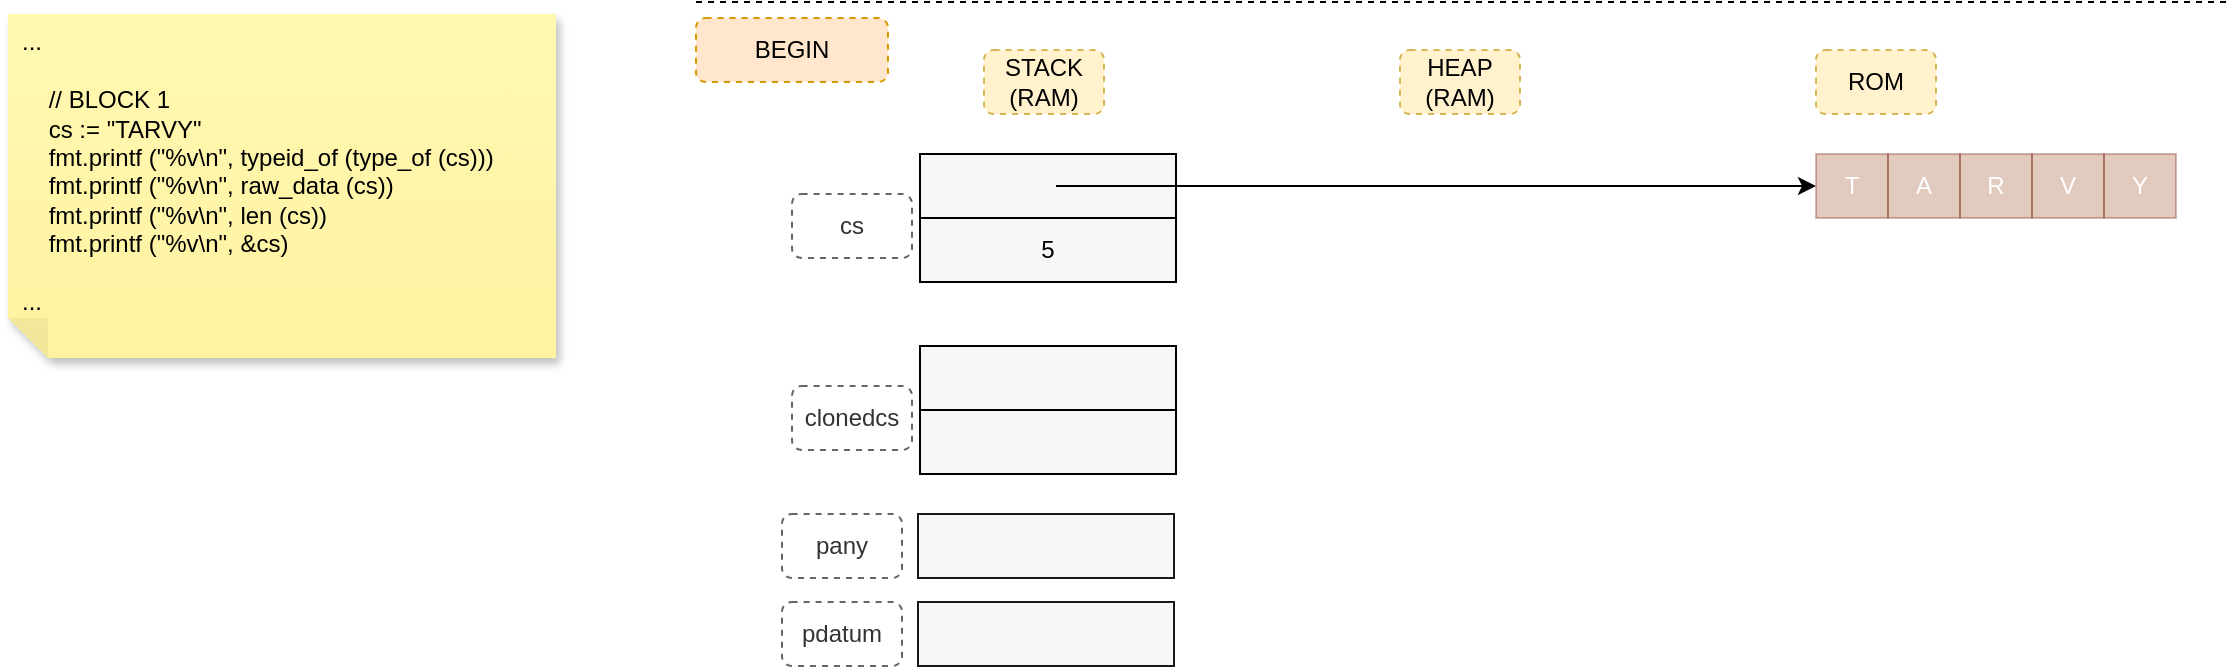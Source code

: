 <mxfile version="21.6.8" type="device" pages="7">
  <diagram id="uZG7RvzkZVh2hHlTJnEO" name="block 1">
    <mxGraphModel dx="956" dy="676" grid="1" gridSize="10" guides="1" tooltips="1" connect="1" arrows="1" fold="1" page="1" pageScale="1" pageWidth="1100" pageHeight="850" math="0" shadow="0">
      <root>
        <mxCell id="0" />
        <mxCell id="1" parent="0" />
        <mxCell id="q8mMrHtVCg9OIXjQ4Kn_-3" value="" style="rounded=0;whiteSpace=wrap;html=1;fillColor=#F7F7F7;strokeColor=#000000;strokeWidth=1;" parent="1" vertex="1">
          <mxGeometry x="466" y="80" width="128" height="32" as="geometry" />
        </mxCell>
        <mxCell id="q8mMrHtVCg9OIXjQ4Kn_-4" value="5" style="rounded=0;whiteSpace=wrap;html=1;fillColor=#F7F7F7;strokeColor=#000000;strokeWidth=1;" parent="1" vertex="1">
          <mxGeometry x="466" y="112" width="128" height="32" as="geometry" />
        </mxCell>
        <mxCell id="q8mMrHtVCg9OIXjQ4Kn_-5" value="cs" style="rounded=1;whiteSpace=wrap;html=1;dashed=1;fillColor=none;fontColor=#333333;strokeColor=#666666;" parent="1" vertex="1">
          <mxGeometry x="402" y="100" width="60" height="32" as="geometry" />
        </mxCell>
        <mxCell id="q8mMrHtVCg9OIXjQ4Kn_-6" value="" style="rounded=0;whiteSpace=wrap;html=1;fillColor=#F7F7F7;strokeColor=#000000;strokeWidth=1;" parent="1" vertex="1">
          <mxGeometry x="466" y="176" width="128" height="32" as="geometry" />
        </mxCell>
        <mxCell id="q8mMrHtVCg9OIXjQ4Kn_-7" value="" style="rounded=0;whiteSpace=wrap;html=1;fillColor=#F7F7F7;strokeColor=#000000;strokeWidth=1;" parent="1" vertex="1">
          <mxGeometry x="466" y="208" width="128" height="32" as="geometry" />
        </mxCell>
        <mxCell id="q8mMrHtVCg9OIXjQ4Kn_-8" value="clonedcs" style="rounded=1;whiteSpace=wrap;html=1;dashed=1;fillColor=none;fontColor=#333333;strokeColor=#666666;" parent="1" vertex="1">
          <mxGeometry x="402" y="196" width="60" height="32" as="geometry" />
        </mxCell>
        <mxCell id="q8mMrHtVCg9OIXjQ4Kn_-9" value="STACK&lt;br&gt;(RAM)" style="rounded=1;whiteSpace=wrap;html=1;dashed=1;fillColor=#fff2cc;strokeColor=#d6b656;" parent="1" vertex="1">
          <mxGeometry x="498" y="28" width="60" height="32" as="geometry" />
        </mxCell>
        <mxCell id="q8mMrHtVCg9OIXjQ4Kn_-10" value="HEAP&lt;br&gt;(RAM)" style="rounded=1;whiteSpace=wrap;html=1;dashed=1;fillColor=#fff2cc;strokeColor=#d6b656;" parent="1" vertex="1">
          <mxGeometry x="706" y="28" width="60" height="32" as="geometry" />
        </mxCell>
        <mxCell id="q8mMrHtVCg9OIXjQ4Kn_-11" value="ROM" style="rounded=1;whiteSpace=wrap;html=1;dashed=1;fillColor=#fff2cc;strokeColor=#d6b656;" parent="1" vertex="1">
          <mxGeometry x="914" y="28" width="60" height="32" as="geometry" />
        </mxCell>
        <mxCell id="q8mMrHtVCg9OIXjQ4Kn_-12" style="edgeStyle=orthogonalEdgeStyle;rounded=0;orthogonalLoop=1;jettySize=auto;html=1;exitX=0.531;exitY=0.5;exitDx=0;exitDy=0;entryX=0;entryY=0.5;entryDx=0;entryDy=0;exitPerimeter=0;" parent="1" source="q8mMrHtVCg9OIXjQ4Kn_-3" edge="1">
          <mxGeometry relative="1" as="geometry">
            <mxPoint x="914" y="96" as="targetPoint" />
          </mxGeometry>
        </mxCell>
        <mxCell id="q8mMrHtVCg9OIXjQ4Kn_-13" value="" style="endArrow=none;dashed=1;html=1;rounded=0;" parent="1" edge="1">
          <mxGeometry width="50" height="50" relative="1" as="geometry">
            <mxPoint x="354" y="4" as="sourcePoint" />
            <mxPoint x="1122" y="4" as="targetPoint" />
          </mxGeometry>
        </mxCell>
        <mxCell id="q8mMrHtVCg9OIXjQ4Kn_-14" value="BEGIN" style="rounded=1;whiteSpace=wrap;html=1;dashed=1;fillColor=#ffe6cc;strokeColor=#d79b00;" parent="1" vertex="1">
          <mxGeometry x="354" y="12" width="96" height="32" as="geometry" />
        </mxCell>
        <mxCell id="q8mMrHtVCg9OIXjQ4Kn_-62" value="&lt;div&gt;&lt;div&gt;&lt;div&gt;&lt;div&gt;...&lt;/div&gt;&lt;div&gt;&lt;br&gt;&lt;/div&gt;&lt;div&gt;&amp;nbsp; &amp;nbsp; // BLOCK 1&lt;/div&gt;&lt;div&gt;&amp;nbsp; &amp;nbsp; cs := &quot;TARVY&quot;&lt;/div&gt;&lt;div&gt;&amp;nbsp; &amp;nbsp; fmt.printf (&quot;%v\n&quot;, typeid_of (type_of (cs)))&lt;/div&gt;&lt;div&gt;&amp;nbsp; &amp;nbsp; fmt.printf (&quot;%v\n&quot;, raw_data (cs))&lt;/div&gt;&lt;div&gt;&amp;nbsp; &amp;nbsp; fmt.printf (&quot;%v\n&quot;, len (cs))&lt;/div&gt;&lt;div&gt;&amp;nbsp; &amp;nbsp; fmt.printf (&quot;%v\n&quot;, &amp;amp;cs)&lt;/div&gt;&lt;div&gt;&lt;br&gt;&lt;/div&gt;&lt;div&gt;...&lt;/div&gt;&lt;/div&gt;&lt;/div&gt;&lt;/div&gt;&lt;div&gt;&lt;br&gt;&lt;/div&gt;" style="shape=note;whiteSpace=wrap;html=1;backgroundOutline=1;fontColor=#000000;darkOpacity=0.05;fillColor=#FFF9B2;strokeColor=none;fillStyle=solid;direction=west;gradientDirection=north;gradientColor=#FFF2A1;shadow=1;size=20;pointerEvents=1;align=left;spacingLeft=5;" parent="1" vertex="1">
          <mxGeometry x="10" y="10" width="274" height="172" as="geometry" />
        </mxCell>
        <mxCell id="q8mMrHtVCg9OIXjQ4Kn_-68" value="T" style="rounded=0;whiteSpace=wrap;html=1;fillColor=#a0522d;fontColor=#ffffff;strokeColor=#6D1F00;opacity=30;" parent="1" vertex="1">
          <mxGeometry x="914" y="80" width="36" height="32" as="geometry" />
        </mxCell>
        <mxCell id="q8mMrHtVCg9OIXjQ4Kn_-69" value="A" style="rounded=0;whiteSpace=wrap;html=1;fillColor=#a0522d;fontColor=#ffffff;strokeColor=#6D1F00;opacity=30;" parent="1" vertex="1">
          <mxGeometry x="950" y="80" width="36" height="32" as="geometry" />
        </mxCell>
        <mxCell id="q8mMrHtVCg9OIXjQ4Kn_-70" value="R" style="rounded=0;whiteSpace=wrap;html=1;fillColor=#a0522d;fontColor=#ffffff;strokeColor=#6D1F00;opacity=30;" parent="1" vertex="1">
          <mxGeometry x="986" y="80" width="36" height="32" as="geometry" />
        </mxCell>
        <mxCell id="q8mMrHtVCg9OIXjQ4Kn_-71" value="V" style="rounded=0;whiteSpace=wrap;html=1;fillColor=#a0522d;fontColor=#ffffff;strokeColor=#6D1F00;opacity=30;" parent="1" vertex="1">
          <mxGeometry x="1022" y="80" width="36" height="32" as="geometry" />
        </mxCell>
        <mxCell id="q8mMrHtVCg9OIXjQ4Kn_-72" value="Y" style="rounded=0;whiteSpace=wrap;html=1;fillColor=#a0522d;fontColor=#ffffff;strokeColor=#6D1F00;opacity=30;" parent="1" vertex="1">
          <mxGeometry x="1058" y="80" width="36" height="32" as="geometry" />
        </mxCell>
        <mxCell id="q8mMrHtVCg9OIXjQ4Kn_-149" value="" style="rounded=0;whiteSpace=wrap;html=1;fillColor=#F7F7F7;strokeColor=#000000;opacity=90;" parent="1" vertex="1">
          <mxGeometry x="465" y="260" width="128" height="32" as="geometry" />
        </mxCell>
        <mxCell id="q8mMrHtVCg9OIXjQ4Kn_-150" value="pany" style="rounded=1;whiteSpace=wrap;html=1;dashed=1;fillColor=none;fontColor=#333333;strokeColor=#666666;" parent="1" vertex="1">
          <mxGeometry x="397" y="260" width="60" height="32" as="geometry" />
        </mxCell>
        <mxCell id="q8mMrHtVCg9OIXjQ4Kn_-151" value="" style="rounded=0;whiteSpace=wrap;html=1;fillColor=#F7F7F7;strokeColor=#000000;opacity=90;" parent="1" vertex="1">
          <mxGeometry x="465" y="304" width="128" height="32" as="geometry" />
        </mxCell>
        <mxCell id="q8mMrHtVCg9OIXjQ4Kn_-152" value="pdatum" style="rounded=1;whiteSpace=wrap;html=1;dashed=1;fillColor=none;fontColor=#333333;strokeColor=#666666;" parent="1" vertex="1">
          <mxGeometry x="397" y="304" width="60" height="32" as="geometry" />
        </mxCell>
      </root>
    </mxGraphModel>
  </diagram>
  <diagram id="fqB5bF_XElihovzUU2-b" name="block 2">
    <mxGraphModel dx="2471" dy="966" grid="1" gridSize="10" guides="1" tooltips="1" connect="1" arrows="1" fold="1" page="1" pageScale="1" pageWidth="1100" pageHeight="850" math="0" shadow="0">
      <root>
        <mxCell id="0" />
        <mxCell id="1" parent="0" />
        <mxCell id="mAYnbJBcLhBnx-qeblhD-15" value="" style="rounded=0;whiteSpace=wrap;html=1;fillColor=#F7F7F7;strokeColor=#000000;strokeWidth=1;" vertex="1" parent="1">
          <mxGeometry x="174" y="456" width="128" height="32" as="geometry" />
        </mxCell>
        <mxCell id="mAYnbJBcLhBnx-qeblhD-16" value="5" style="rounded=0;whiteSpace=wrap;html=1;fillColor=#F7F7F7;strokeColor=#000000;strokeWidth=1;" vertex="1" parent="1">
          <mxGeometry x="174" y="488" width="128" height="32" as="geometry" />
        </mxCell>
        <mxCell id="mAYnbJBcLhBnx-qeblhD-17" value="cs" style="rounded=1;whiteSpace=wrap;html=1;dashed=1;fillColor=none;fontColor=#333333;strokeColor=#666666;" vertex="1" parent="1">
          <mxGeometry x="110" y="476" width="60" height="32" as="geometry" />
        </mxCell>
        <mxCell id="mAYnbJBcLhBnx-qeblhD-18" value="" style="rounded=0;whiteSpace=wrap;html=1;fillColor=#F7F7F7;strokeColor=#000000;strokeWidth=1;" vertex="1" parent="1">
          <mxGeometry x="174" y="552" width="128" height="32" as="geometry" />
        </mxCell>
        <mxCell id="mAYnbJBcLhBnx-qeblhD-19" value="" style="rounded=0;whiteSpace=wrap;html=1;fillColor=#F7F7F7;strokeColor=#000000;strokeWidth=1;" vertex="1" parent="1">
          <mxGeometry x="174" y="584" width="128" height="32" as="geometry" />
        </mxCell>
        <mxCell id="mAYnbJBcLhBnx-qeblhD-20" value="clonedcs" style="rounded=1;whiteSpace=wrap;html=1;dashed=1;fillColor=none;fontColor=#333333;strokeColor=#666666;" vertex="1" parent="1">
          <mxGeometry x="110" y="572" width="60" height="32" as="geometry" />
        </mxCell>
        <mxCell id="mAYnbJBcLhBnx-qeblhD-21" value="STACK&lt;br&gt;(RAM)" style="rounded=1;whiteSpace=wrap;html=1;dashed=1;fillColor=#fff2cc;strokeColor=#d6b656;" vertex="1" parent="1">
          <mxGeometry x="206" y="404" width="60" height="32" as="geometry" />
        </mxCell>
        <mxCell id="mAYnbJBcLhBnx-qeblhD-22" value="HEAP&lt;br&gt;(RAM)" style="rounded=1;whiteSpace=wrap;html=1;dashed=1;fillColor=#fff2cc;strokeColor=#d6b656;" vertex="1" parent="1">
          <mxGeometry x="414" y="404" width="60" height="32" as="geometry" />
        </mxCell>
        <mxCell id="mAYnbJBcLhBnx-qeblhD-23" value="ROM" style="rounded=1;whiteSpace=wrap;html=1;dashed=1;fillColor=#fff2cc;strokeColor=#d6b656;" vertex="1" parent="1">
          <mxGeometry x="622" y="404" width="60" height="32" as="geometry" />
        </mxCell>
        <mxCell id="mAYnbJBcLhBnx-qeblhD-24" value="T" style="rounded=0;whiteSpace=wrap;html=1;fillColor=#a0522d;fontColor=#ffffff;strokeColor=#6D1F00;opacity=30;" vertex="1" parent="1">
          <mxGeometry x="622" y="456" width="36" height="32" as="geometry" />
        </mxCell>
        <mxCell id="mAYnbJBcLhBnx-qeblhD-25" value="A" style="rounded=0;whiteSpace=wrap;html=1;fillColor=#a0522d;fontColor=#ffffff;strokeColor=#6D1F00;opacity=30;" vertex="1" parent="1">
          <mxGeometry x="658" y="456" width="36" height="32" as="geometry" />
        </mxCell>
        <mxCell id="mAYnbJBcLhBnx-qeblhD-26" value="R" style="rounded=0;whiteSpace=wrap;html=1;fillColor=#a0522d;fontColor=#ffffff;strokeColor=#6D1F00;opacity=30;" vertex="1" parent="1">
          <mxGeometry x="694" y="456" width="36" height="32" as="geometry" />
        </mxCell>
        <mxCell id="mAYnbJBcLhBnx-qeblhD-27" value="V" style="rounded=0;whiteSpace=wrap;html=1;fillColor=#a0522d;fontColor=#ffffff;strokeColor=#6D1F00;opacity=30;" vertex="1" parent="1">
          <mxGeometry x="730" y="456" width="36" height="32" as="geometry" />
        </mxCell>
        <mxCell id="mAYnbJBcLhBnx-qeblhD-28" value="Y" style="rounded=0;whiteSpace=wrap;html=1;fillColor=#a0522d;fontColor=#ffffff;strokeColor=#6D1F00;opacity=30;" vertex="1" parent="1">
          <mxGeometry x="766" y="456" width="36" height="32" as="geometry" />
        </mxCell>
        <mxCell id="mAYnbJBcLhBnx-qeblhD-29" style="edgeStyle=orthogonalEdgeStyle;rounded=0;orthogonalLoop=1;jettySize=auto;html=1;exitX=0.531;exitY=0.5;exitDx=0;exitDy=0;entryX=0;entryY=0.5;entryDx=0;entryDy=0;exitPerimeter=0;" edge="1" parent="1" source="mAYnbJBcLhBnx-qeblhD-15" target="mAYnbJBcLhBnx-qeblhD-24">
          <mxGeometry relative="1" as="geometry" />
        </mxCell>
        <mxCell id="mAYnbJBcLhBnx-qeblhD-30" value="" style="endArrow=none;dashed=1;html=1;rounded=0;" edge="1" parent="1">
          <mxGeometry width="50" height="50" relative="1" as="geometry">
            <mxPoint x="62" y="380" as="sourcePoint" />
            <mxPoint x="830" y="380" as="targetPoint" />
          </mxGeometry>
        </mxCell>
        <mxCell id="mAYnbJBcLhBnx-qeblhD-31" value="strings.clone (cs)" style="rounded=1;whiteSpace=wrap;html=1;dashed=1;fillColor=#ffe6cc;strokeColor=#d79b00;" vertex="1" parent="1">
          <mxGeometry x="62" y="388" width="98" height="32" as="geometry" />
        </mxCell>
        <mxCell id="mAYnbJBcLhBnx-qeblhD-32" value="" style="rounded=0;whiteSpace=wrap;html=1;fillColor=#F7F7F7;strokeColor=#000000;opacity=90;" vertex="1" parent="1">
          <mxGeometry x="174" y="836" width="128" height="32" as="geometry" />
        </mxCell>
        <mxCell id="mAYnbJBcLhBnx-qeblhD-33" value="5" style="rounded=0;whiteSpace=wrap;html=1;fillColor=#F7F7F7;strokeColor=#000000;opacity=90;" vertex="1" parent="1">
          <mxGeometry x="174" y="868" width="128" height="32" as="geometry" />
        </mxCell>
        <mxCell id="mAYnbJBcLhBnx-qeblhD-34" value="cs" style="rounded=1;whiteSpace=wrap;html=1;dashed=1;fillColor=none;fontColor=#333333;strokeColor=#666666;" vertex="1" parent="1">
          <mxGeometry x="110" y="856" width="60" height="32" as="geometry" />
        </mxCell>
        <mxCell id="mAYnbJBcLhBnx-qeblhD-35" value="" style="rounded=0;whiteSpace=wrap;html=1;fillColor=#F7F7F7;strokeColor=#000000;opacity=90;" vertex="1" parent="1">
          <mxGeometry x="174" y="932" width="128" height="32" as="geometry" />
        </mxCell>
        <mxCell id="mAYnbJBcLhBnx-qeblhD-36" value="5" style="rounded=0;whiteSpace=wrap;html=1;fillColor=#F7F7F7;strokeColor=#000000;opacity=90;" vertex="1" parent="1">
          <mxGeometry x="174" y="964" width="128" height="32" as="geometry" />
        </mxCell>
        <mxCell id="mAYnbJBcLhBnx-qeblhD-37" value="clonedcs" style="rounded=1;whiteSpace=wrap;html=1;dashed=1;fillColor=none;fontColor=#333333;strokeColor=#666666;" vertex="1" parent="1">
          <mxGeometry x="110" y="952" width="60" height="32" as="geometry" />
        </mxCell>
        <mxCell id="mAYnbJBcLhBnx-qeblhD-38" value="STACK&lt;br&gt;(RAM)" style="rounded=1;whiteSpace=wrap;html=1;dashed=1;fillColor=#fff2cc;strokeColor=#d6b656;" vertex="1" parent="1">
          <mxGeometry x="206" y="784" width="60" height="32" as="geometry" />
        </mxCell>
        <mxCell id="mAYnbJBcLhBnx-qeblhD-39" value="HEAP&lt;br&gt;(RAM)" style="rounded=1;whiteSpace=wrap;html=1;dashed=1;fillColor=#fff2cc;strokeColor=#d6b656;" vertex="1" parent="1">
          <mxGeometry x="414" y="784" width="60" height="32" as="geometry" />
        </mxCell>
        <mxCell id="mAYnbJBcLhBnx-qeblhD-40" value="ROM" style="rounded=1;whiteSpace=wrap;html=1;dashed=1;fillColor=#fff2cc;strokeColor=#d6b656;" vertex="1" parent="1">
          <mxGeometry x="622" y="784" width="60" height="32" as="geometry" />
        </mxCell>
        <mxCell id="mAYnbJBcLhBnx-qeblhD-41" style="edgeStyle=orthogonalEdgeStyle;rounded=0;orthogonalLoop=1;jettySize=auto;html=1;exitX=0.531;exitY=0.5;exitDx=0;exitDy=0;entryX=0;entryY=0.5;entryDx=0;entryDy=0;exitPerimeter=0;" edge="1" parent="1" source="mAYnbJBcLhBnx-qeblhD-32">
          <mxGeometry relative="1" as="geometry">
            <mxPoint x="622" y="852" as="targetPoint" />
          </mxGeometry>
        </mxCell>
        <mxCell id="mAYnbJBcLhBnx-qeblhD-42" value="" style="endArrow=none;dashed=1;html=1;rounded=0;" edge="1" parent="1">
          <mxGeometry width="50" height="50" relative="1" as="geometry">
            <mxPoint x="62" y="760" as="sourcePoint" />
            <mxPoint x="830" y="760" as="targetPoint" />
          </mxGeometry>
        </mxCell>
        <mxCell id="mAYnbJBcLhBnx-qeblhD-43" value="clonedcs := ..." style="rounded=1;whiteSpace=wrap;html=1;dashed=1;fillColor=#ffe6cc;strokeColor=#d79b00;" vertex="1" parent="1">
          <mxGeometry x="62" y="768" width="98" height="32" as="geometry" />
        </mxCell>
        <mxCell id="mAYnbJBcLhBnx-qeblhD-44" value="" style="rounded=0;whiteSpace=wrap;html=1;fillColor=#F7F7F7;strokeColor=#000000;" vertex="1" parent="1">
          <mxGeometry x="384" y="492" width="128" height="32" as="geometry" />
        </mxCell>
        <mxCell id="mAYnbJBcLhBnx-qeblhD-45" value="5" style="rounded=0;whiteSpace=wrap;html=1;fillColor=#F7F7F7;strokeColor=#000000;" vertex="1" parent="1">
          <mxGeometry x="384" y="524" width="128" height="32" as="geometry" />
        </mxCell>
        <mxCell id="mAYnbJBcLhBnx-qeblhD-46" value="T" style="rounded=0;whiteSpace=wrap;html=1;fillColor=#f5f5f5;fontColor=#333333;strokeColor=#666666;" vertex="1" parent="1">
          <mxGeometry x="384" y="576" width="36" height="32" as="geometry" />
        </mxCell>
        <mxCell id="mAYnbJBcLhBnx-qeblhD-47" value="A" style="rounded=0;whiteSpace=wrap;html=1;fillColor=#f5f5f5;fontColor=#333333;strokeColor=#666666;" vertex="1" parent="1">
          <mxGeometry x="420" y="576" width="36" height="32" as="geometry" />
        </mxCell>
        <mxCell id="mAYnbJBcLhBnx-qeblhD-48" value="R" style="rounded=0;whiteSpace=wrap;html=1;fillColor=#f5f5f5;fontColor=#333333;strokeColor=#666666;" vertex="1" parent="1">
          <mxGeometry x="456" y="576" width="36" height="32" as="geometry" />
        </mxCell>
        <mxCell id="mAYnbJBcLhBnx-qeblhD-49" value="V" style="rounded=0;whiteSpace=wrap;html=1;fillColor=#f5f5f5;fontColor=#333333;strokeColor=#666666;" vertex="1" parent="1">
          <mxGeometry x="492" y="576" width="36" height="32" as="geometry" />
        </mxCell>
        <mxCell id="mAYnbJBcLhBnx-qeblhD-50" value="Y" style="rounded=0;whiteSpace=wrap;html=1;fillColor=#f5f5f5;fontColor=#333333;strokeColor=#666666;" vertex="1" parent="1">
          <mxGeometry x="528" y="576" width="36" height="32" as="geometry" />
        </mxCell>
        <mxCell id="mAYnbJBcLhBnx-qeblhD-51" style="edgeStyle=orthogonalEdgeStyle;rounded=1;orthogonalLoop=1;jettySize=auto;html=1;exitX=0.531;exitY=0.5;exitDx=0;exitDy=0;entryX=0;entryY=0.5;entryDx=0;entryDy=0;exitPerimeter=0;" edge="1" parent="1" target="mAYnbJBcLhBnx-qeblhD-46">
          <mxGeometry relative="1" as="geometry">
            <mxPoint x="452" y="507.5" as="sourcePoint" />
            <mxPoint x="832" y="507.5" as="targetPoint" />
          </mxGeometry>
        </mxCell>
        <mxCell id="mAYnbJBcLhBnx-qeblhD-52" value="" style="rounded=0;whiteSpace=wrap;html=1;fillColor=#F7F7F7;strokeColor=#000000;" vertex="1" parent="1">
          <mxGeometry x="384" y="872" width="128" height="32" as="geometry" />
        </mxCell>
        <mxCell id="mAYnbJBcLhBnx-qeblhD-53" value="5" style="rounded=0;whiteSpace=wrap;html=1;fillColor=#F7F7F7;strokeColor=#000000;" vertex="1" parent="1">
          <mxGeometry x="384" y="904" width="128" height="32" as="geometry" />
        </mxCell>
        <mxCell id="mAYnbJBcLhBnx-qeblhD-54" value="T" style="rounded=0;whiteSpace=wrap;html=1;fillColor=#f5f5f5;fontColor=#333333;strokeColor=#666666;" vertex="1" parent="1">
          <mxGeometry x="384" y="956" width="36" height="32" as="geometry" />
        </mxCell>
        <mxCell id="mAYnbJBcLhBnx-qeblhD-55" value="A" style="rounded=0;whiteSpace=wrap;html=1;fillColor=#f5f5f5;fontColor=#333333;strokeColor=#666666;" vertex="1" parent="1">
          <mxGeometry x="420" y="956" width="36" height="32" as="geometry" />
        </mxCell>
        <mxCell id="mAYnbJBcLhBnx-qeblhD-56" value="R" style="rounded=0;whiteSpace=wrap;html=1;fillColor=#f5f5f5;fontColor=#333333;strokeColor=#666666;" vertex="1" parent="1">
          <mxGeometry x="456" y="956" width="36" height="32" as="geometry" />
        </mxCell>
        <mxCell id="mAYnbJBcLhBnx-qeblhD-57" value="V" style="rounded=0;whiteSpace=wrap;html=1;fillColor=#f5f5f5;fontColor=#333333;strokeColor=#666666;" vertex="1" parent="1">
          <mxGeometry x="492" y="956" width="36" height="32" as="geometry" />
        </mxCell>
        <mxCell id="mAYnbJBcLhBnx-qeblhD-58" value="Y" style="rounded=0;whiteSpace=wrap;html=1;fillColor=#f5f5f5;fontColor=#333333;strokeColor=#666666;" vertex="1" parent="1">
          <mxGeometry x="528" y="956" width="36" height="32" as="geometry" />
        </mxCell>
        <mxCell id="mAYnbJBcLhBnx-qeblhD-59" style="edgeStyle=orthogonalEdgeStyle;rounded=1;orthogonalLoop=1;jettySize=auto;html=1;exitX=0.531;exitY=0.5;exitDx=0;exitDy=0;entryX=0;entryY=0.5;entryDx=0;entryDy=0;exitPerimeter=0;" edge="1" parent="1" target="mAYnbJBcLhBnx-qeblhD-54">
          <mxGeometry relative="1" as="geometry">
            <mxPoint x="452" y="887.5" as="sourcePoint" />
            <mxPoint x="832" y="887.5" as="targetPoint" />
          </mxGeometry>
        </mxCell>
        <mxCell id="mAYnbJBcLhBnx-qeblhD-60" style="edgeStyle=orthogonalEdgeStyle;rounded=1;orthogonalLoop=1;jettySize=auto;html=1;exitX=0.484;exitY=0.5;exitDx=0;exitDy=0;entryX=0;entryY=0.5;entryDx=0;entryDy=0;exitPerimeter=0;" edge="1" parent="1" source="mAYnbJBcLhBnx-qeblhD-35" target="mAYnbJBcLhBnx-qeblhD-54">
          <mxGeometry relative="1" as="geometry" />
        </mxCell>
        <mxCell id="mAYnbJBcLhBnx-qeblhD-61" value="return from strings.clone() by value, value assigned to clonedcs" style="shape=note;whiteSpace=wrap;html=1;backgroundOutline=1;fontColor=#000000;darkOpacity=0.05;fillColor=#FFF9B2;strokeColor=none;fillStyle=solid;direction=west;gradientDirection=north;gradientColor=#FFF2A1;shadow=1;size=20;pointerEvents=1;" vertex="1" parent="1">
          <mxGeometry x="-72" y="856" width="148" height="88" as="geometry" />
        </mxCell>
        <mxCell id="mAYnbJBcLhBnx-qeblhD-63" value="T" style="rounded=0;whiteSpace=wrap;html=1;fillColor=#a0522d;fontColor=#ffffff;strokeColor=#6D1F00;opacity=30;" vertex="1" parent="1">
          <mxGeometry x="622" y="836" width="36" height="32" as="geometry" />
        </mxCell>
        <mxCell id="mAYnbJBcLhBnx-qeblhD-64" value="A" style="rounded=0;whiteSpace=wrap;html=1;fillColor=#a0522d;fontColor=#ffffff;strokeColor=#6D1F00;opacity=30;" vertex="1" parent="1">
          <mxGeometry x="658" y="836" width="36" height="32" as="geometry" />
        </mxCell>
        <mxCell id="mAYnbJBcLhBnx-qeblhD-65" value="R" style="rounded=0;whiteSpace=wrap;html=1;fillColor=#a0522d;fontColor=#ffffff;strokeColor=#6D1F00;opacity=30;" vertex="1" parent="1">
          <mxGeometry x="694" y="836" width="36" height="32" as="geometry" />
        </mxCell>
        <mxCell id="mAYnbJBcLhBnx-qeblhD-66" value="V" style="rounded=0;whiteSpace=wrap;html=1;fillColor=#a0522d;fontColor=#ffffff;strokeColor=#6D1F00;opacity=30;" vertex="1" parent="1">
          <mxGeometry x="730" y="836" width="36" height="32" as="geometry" />
        </mxCell>
        <mxCell id="mAYnbJBcLhBnx-qeblhD-67" value="Y" style="rounded=0;whiteSpace=wrap;html=1;fillColor=#a0522d;fontColor=#ffffff;strokeColor=#6D1F00;opacity=30;" vertex="1" parent="1">
          <mxGeometry x="766" y="836" width="36" height="32" as="geometry" />
        </mxCell>
        <mxCell id="mAYnbJBcLhBnx-qeblhD-137" value="" style="rounded=0;whiteSpace=wrap;html=1;fillColor=#F7F7F7;strokeColor=#000000;opacity=90;" vertex="1" parent="1">
          <mxGeometry x="174" y="1012" width="128" height="32" as="geometry" />
        </mxCell>
        <mxCell id="mAYnbJBcLhBnx-qeblhD-138" value="pany" style="rounded=1;whiteSpace=wrap;html=1;dashed=1;fillColor=none;fontColor=#333333;strokeColor=#666666;" vertex="1" parent="1">
          <mxGeometry x="106" y="1012" width="60" height="32" as="geometry" />
        </mxCell>
        <mxCell id="mAYnbJBcLhBnx-qeblhD-139" value="" style="rounded=0;whiteSpace=wrap;html=1;fillColor=#F7F7F7;strokeColor=#000000;opacity=90;" vertex="1" parent="1">
          <mxGeometry x="174" y="1056" width="128" height="32" as="geometry" />
        </mxCell>
        <mxCell id="mAYnbJBcLhBnx-qeblhD-140" value="pdatum" style="rounded=1;whiteSpace=wrap;html=1;dashed=1;fillColor=none;fontColor=#333333;strokeColor=#666666;" vertex="1" parent="1">
          <mxGeometry x="106" y="1056" width="60" height="32" as="geometry" />
        </mxCell>
        <mxCell id="mAYnbJBcLhBnx-qeblhD-145" value="" style="rounded=0;whiteSpace=wrap;html=1;fillColor=#F7F7F7;strokeColor=#000000;opacity=90;" vertex="1" parent="1">
          <mxGeometry x="175" y="640" width="128" height="32" as="geometry" />
        </mxCell>
        <mxCell id="mAYnbJBcLhBnx-qeblhD-146" value="pany" style="rounded=1;whiteSpace=wrap;html=1;dashed=1;fillColor=none;fontColor=#333333;strokeColor=#666666;" vertex="1" parent="1">
          <mxGeometry x="107" y="640" width="60" height="32" as="geometry" />
        </mxCell>
        <mxCell id="mAYnbJBcLhBnx-qeblhD-147" value="" style="rounded=0;whiteSpace=wrap;html=1;fillColor=#F7F7F7;strokeColor=#000000;opacity=90;" vertex="1" parent="1">
          <mxGeometry x="175" y="684" width="128" height="32" as="geometry" />
        </mxCell>
        <mxCell id="mAYnbJBcLhBnx-qeblhD-148" value="pdatum" style="rounded=1;whiteSpace=wrap;html=1;dashed=1;fillColor=none;fontColor=#333333;strokeColor=#666666;" vertex="1" parent="1">
          <mxGeometry x="107" y="684" width="60" height="32" as="geometry" />
        </mxCell>
        <mxCell id="gNgbyOjblWqVbjTNuqZR-1" value="&lt;div&gt;&lt;div&gt;&lt;div&gt;&lt;div&gt;&lt;div&gt;...&lt;/div&gt;&lt;div&gt;&lt;br&gt;&lt;/div&gt;&lt;div&gt;&amp;nbsp; &amp;nbsp; // BLOCK 2&lt;/div&gt;&lt;div&gt;&amp;nbsp; &amp;nbsp; fmt.printf (&quot;\nBLOCK 2\n&quot;)&lt;/div&gt;&lt;div&gt;&amp;nbsp; &amp;nbsp; clonedcs := strings.clone (cs)&lt;/div&gt;&lt;div&gt;&amp;nbsp; &amp;nbsp; fmt.printf (&quot;%v\n&quot;, typeid_of (type_of (clonedcs)))&lt;/div&gt;&lt;div&gt;&amp;nbsp; &amp;nbsp; fmt.printf (&quot;%v\n&quot;, raw_data (clonedcs))&lt;/div&gt;&lt;div&gt;&amp;nbsp; &amp;nbsp; fmt.printf (&quot;%v\n&quot;, len (clonedcs))&lt;/div&gt;&lt;div&gt;&amp;nbsp; &amp;nbsp; fmt.printf (&quot;%v\n&quot;, &amp;amp;clonedcs)&lt;/div&gt;&lt;div&gt;&lt;br&gt;&lt;/div&gt;&lt;div&gt;...&lt;/div&gt;&lt;/div&gt;&lt;/div&gt;&lt;/div&gt;&lt;/div&gt;&lt;div&gt;&lt;br&gt;&lt;/div&gt;" style="shape=note;whiteSpace=wrap;html=1;backgroundOutline=1;fontColor=#000000;darkOpacity=0.05;fillColor=#FFF9B2;strokeColor=none;fillStyle=solid;direction=west;gradientDirection=north;gradientColor=#FFF2A1;shadow=1;size=20;pointerEvents=1;align=left;spacingLeft=5;" vertex="1" parent="1">
          <mxGeometry x="-310" y="384" width="299" height="172" as="geometry" />
        </mxCell>
      </root>
    </mxGraphModel>
  </diagram>
  <diagram id="r69s-ueaW9qPm8W5BMcq" name="block 3">
    <mxGraphModel dx="1745" dy="379" grid="1" gridSize="10" guides="1" tooltips="1" connect="1" arrows="1" fold="1" page="1" pageScale="1" pageWidth="1100" pageHeight="850" math="0" shadow="0">
      <root>
        <mxCell id="0" />
        <mxCell id="1" parent="0" />
        <mxCell id="5vzOjdhNhC_Ga7Dq5eMm-73" value="" style="rounded=0;whiteSpace=wrap;html=1;fillColor=#F7F7F7;strokeColor=#000000;opacity=90;" vertex="1" parent="1">
          <mxGeometry x="505" y="936" width="128" height="32" as="geometry" />
        </mxCell>
        <mxCell id="5vzOjdhNhC_Ga7Dq5eMm-74" value="5" style="rounded=0;whiteSpace=wrap;html=1;fillColor=#F7F7F7;strokeColor=#000000;opacity=90;" vertex="1" parent="1">
          <mxGeometry x="505" y="968" width="128" height="32" as="geometry" />
        </mxCell>
        <mxCell id="5vzOjdhNhC_Ga7Dq5eMm-75" value="cs" style="rounded=1;whiteSpace=wrap;html=1;dashed=1;fillColor=none;fontColor=#333333;strokeColor=#666666;" vertex="1" parent="1">
          <mxGeometry x="441" y="956" width="60" height="32" as="geometry" />
        </mxCell>
        <mxCell id="5vzOjdhNhC_Ga7Dq5eMm-76" value="" style="rounded=0;whiteSpace=wrap;html=1;fillColor=#F7F7F7;strokeColor=#000000;opacity=90;" vertex="1" parent="1">
          <mxGeometry x="505" y="1032" width="128" height="32" as="geometry" />
        </mxCell>
        <mxCell id="5vzOjdhNhC_Ga7Dq5eMm-77" value="5" style="rounded=0;whiteSpace=wrap;html=1;fillColor=#F7F7F7;strokeColor=#000000;opacity=90;" vertex="1" parent="1">
          <mxGeometry x="505" y="1064" width="128" height="32" as="geometry" />
        </mxCell>
        <mxCell id="5vzOjdhNhC_Ga7Dq5eMm-78" value="clonedcs" style="rounded=1;whiteSpace=wrap;html=1;dashed=1;fillColor=none;fontColor=#333333;strokeColor=#666666;" vertex="1" parent="1">
          <mxGeometry x="441" y="1052" width="60" height="32" as="geometry" />
        </mxCell>
        <mxCell id="5vzOjdhNhC_Ga7Dq5eMm-79" value="STACK&lt;br&gt;(RAM)" style="rounded=1;whiteSpace=wrap;html=1;dashed=1;fillColor=#fff2cc;strokeColor=#d6b656;" vertex="1" parent="1">
          <mxGeometry x="537" y="884" width="60" height="32" as="geometry" />
        </mxCell>
        <mxCell id="5vzOjdhNhC_Ga7Dq5eMm-80" value="HEAP&lt;br&gt;(RAM)" style="rounded=1;whiteSpace=wrap;html=1;dashed=1;fillColor=#fff2cc;strokeColor=#d6b656;" vertex="1" parent="1">
          <mxGeometry x="745" y="884" width="60" height="32" as="geometry" />
        </mxCell>
        <mxCell id="5vzOjdhNhC_Ga7Dq5eMm-81" value="ROM" style="rounded=1;whiteSpace=wrap;html=1;dashed=1;fillColor=#fff2cc;strokeColor=#d6b656;" vertex="1" parent="1">
          <mxGeometry x="953" y="884" width="60" height="32" as="geometry" />
        </mxCell>
        <mxCell id="5vzOjdhNhC_Ga7Dq5eMm-82" style="edgeStyle=orthogonalEdgeStyle;rounded=0;orthogonalLoop=1;jettySize=auto;html=1;exitX=0.531;exitY=0.5;exitDx=0;exitDy=0;entryX=0;entryY=0.5;entryDx=0;entryDy=0;exitPerimeter=0;" edge="1" parent="1" source="5vzOjdhNhC_Ga7Dq5eMm-73">
          <mxGeometry relative="1" as="geometry">
            <mxPoint x="953" y="952" as="targetPoint" />
          </mxGeometry>
        </mxCell>
        <mxCell id="5vzOjdhNhC_Ga7Dq5eMm-83" value="" style="endArrow=none;dashed=1;html=1;rounded=0;" edge="1" parent="1">
          <mxGeometry width="50" height="50" relative="1" as="geometry">
            <mxPoint x="393" y="860" as="sourcePoint" />
            <mxPoint x="1161" y="860" as="targetPoint" />
          </mxGeometry>
        </mxCell>
        <mxCell id="5vzOjdhNhC_Ga7Dq5eMm-84" value="block 3" style="rounded=1;whiteSpace=wrap;html=1;dashed=1;fillColor=#ffe6cc;strokeColor=#d79b00;" vertex="1" parent="1">
          <mxGeometry x="393" y="868" width="98" height="32" as="geometry" />
        </mxCell>
        <mxCell id="5vzOjdhNhC_Ga7Dq5eMm-85" value="" style="rounded=0;whiteSpace=wrap;html=1;fillColor=#F7F7F7;strokeColor=#000000;" vertex="1" parent="1">
          <mxGeometry x="715" y="972" width="128" height="32" as="geometry" />
        </mxCell>
        <mxCell id="5vzOjdhNhC_Ga7Dq5eMm-86" value="5" style="rounded=0;whiteSpace=wrap;html=1;fillColor=#F7F7F7;strokeColor=#000000;" vertex="1" parent="1">
          <mxGeometry x="715" y="1004" width="128" height="32" as="geometry" />
        </mxCell>
        <mxCell id="5vzOjdhNhC_Ga7Dq5eMm-87" value="T" style="rounded=0;whiteSpace=wrap;html=1;fillColor=#f5f5f5;fontColor=#333333;strokeColor=#666666;" vertex="1" parent="1">
          <mxGeometry x="715" y="1056" width="36" height="32" as="geometry" />
        </mxCell>
        <mxCell id="5vzOjdhNhC_Ga7Dq5eMm-88" value="A" style="rounded=0;whiteSpace=wrap;html=1;fillColor=#f5f5f5;fontColor=#333333;strokeColor=#666666;" vertex="1" parent="1">
          <mxGeometry x="751" y="1056" width="36" height="32" as="geometry" />
        </mxCell>
        <mxCell id="5vzOjdhNhC_Ga7Dq5eMm-89" value="R" style="rounded=0;whiteSpace=wrap;html=1;fillColor=#f5f5f5;fontColor=#333333;strokeColor=#666666;" vertex="1" parent="1">
          <mxGeometry x="787" y="1056" width="36" height="32" as="geometry" />
        </mxCell>
        <mxCell id="5vzOjdhNhC_Ga7Dq5eMm-90" value="V" style="rounded=0;whiteSpace=wrap;html=1;fillColor=#f5f5f5;fontColor=#333333;strokeColor=#666666;" vertex="1" parent="1">
          <mxGeometry x="823" y="1056" width="36" height="32" as="geometry" />
        </mxCell>
        <mxCell id="5vzOjdhNhC_Ga7Dq5eMm-91" value="Y" style="rounded=0;whiteSpace=wrap;html=1;fillColor=#f5f5f5;fontColor=#333333;strokeColor=#666666;" vertex="1" parent="1">
          <mxGeometry x="859" y="1056" width="36" height="32" as="geometry" />
        </mxCell>
        <mxCell id="5vzOjdhNhC_Ga7Dq5eMm-92" style="edgeStyle=orthogonalEdgeStyle;rounded=1;orthogonalLoop=1;jettySize=auto;html=1;exitX=0.531;exitY=0.5;exitDx=0;exitDy=0;entryX=0;entryY=0.5;entryDx=0;entryDy=0;exitPerimeter=0;" edge="1" parent="1" target="5vzOjdhNhC_Ga7Dq5eMm-87">
          <mxGeometry relative="1" as="geometry">
            <mxPoint x="783" y="987.5" as="sourcePoint" />
            <mxPoint x="1163" y="987.5" as="targetPoint" />
          </mxGeometry>
        </mxCell>
        <mxCell id="5vzOjdhNhC_Ga7Dq5eMm-93" style="edgeStyle=orthogonalEdgeStyle;rounded=1;orthogonalLoop=1;jettySize=auto;html=1;exitX=0.484;exitY=0.5;exitDx=0;exitDy=0;entryX=0;entryY=0.5;entryDx=0;entryDy=0;exitPerimeter=0;" edge="1" parent="1" source="5vzOjdhNhC_Ga7Dq5eMm-76" target="5vzOjdhNhC_Ga7Dq5eMm-87">
          <mxGeometry relative="1" as="geometry" />
        </mxCell>
        <mxCell id="5vzOjdhNhC_Ga7Dq5eMm-94" value="T" style="rounded=0;whiteSpace=wrap;html=1;fillColor=#a0522d;fontColor=#ffffff;strokeColor=#6D1F00;opacity=30;" vertex="1" parent="1">
          <mxGeometry x="953" y="936" width="36" height="32" as="geometry" />
        </mxCell>
        <mxCell id="5vzOjdhNhC_Ga7Dq5eMm-95" value="A" style="rounded=0;whiteSpace=wrap;html=1;fillColor=#a0522d;fontColor=#ffffff;strokeColor=#6D1F00;opacity=30;" vertex="1" parent="1">
          <mxGeometry x="989" y="936" width="36" height="32" as="geometry" />
        </mxCell>
        <mxCell id="5vzOjdhNhC_Ga7Dq5eMm-96" value="R" style="rounded=0;whiteSpace=wrap;html=1;fillColor=#a0522d;fontColor=#ffffff;strokeColor=#6D1F00;opacity=30;" vertex="1" parent="1">
          <mxGeometry x="1025" y="936" width="36" height="32" as="geometry" />
        </mxCell>
        <mxCell id="5vzOjdhNhC_Ga7Dq5eMm-97" value="V" style="rounded=0;whiteSpace=wrap;html=1;fillColor=#a0522d;fontColor=#ffffff;strokeColor=#6D1F00;opacity=30;" vertex="1" parent="1">
          <mxGeometry x="1061" y="936" width="36" height="32" as="geometry" />
        </mxCell>
        <mxCell id="5vzOjdhNhC_Ga7Dq5eMm-98" value="Y" style="rounded=0;whiteSpace=wrap;html=1;fillColor=#a0522d;fontColor=#ffffff;strokeColor=#6D1F00;opacity=30;" vertex="1" parent="1">
          <mxGeometry x="1097" y="936" width="36" height="32" as="geometry" />
        </mxCell>
        <mxCell id="5vzOjdhNhC_Ga7Dq5eMm-99" value="" style="rounded=0;whiteSpace=wrap;html=1;fillColor=#e1d5e7;strokeColor=#9673a6;opacity=30;" vertex="1" parent="1">
          <mxGeometry x="715" y="1136" width="128" height="32" as="geometry" />
        </mxCell>
        <mxCell id="5vzOjdhNhC_Ga7Dq5eMm-100" value="typeid=string" style="rounded=0;whiteSpace=wrap;html=1;fillColor=#e1d5e7;strokeColor=#9673a6;opacity=30;" vertex="1" parent="1">
          <mxGeometry x="715" y="1168" width="128" height="32" as="geometry" />
        </mxCell>
        <mxCell id="5vzOjdhNhC_Ga7Dq5eMm-101" style="edgeStyle=orthogonalEdgeStyle;rounded=1;orthogonalLoop=1;jettySize=auto;html=1;exitX=0.5;exitY=0.5;exitDx=0;exitDy=0;entryX=0;entryY=0.25;entryDx=0;entryDy=0;exitPerimeter=0;" edge="1" parent="1" source="5vzOjdhNhC_Ga7Dq5eMm-99" target="5vzOjdhNhC_Ga7Dq5eMm-85">
          <mxGeometry relative="1" as="geometry">
            <Array as="points">
              <mxPoint x="683" y="1152" />
              <mxPoint x="683" y="980" />
            </Array>
          </mxGeometry>
        </mxCell>
        <mxCell id="5vzOjdhNhC_Ga7Dq5eMm-102" value="" style="rounded=0;whiteSpace=wrap;html=1;fillColor=#F7F7F7;strokeColor=#000000;opacity=90;" vertex="1" parent="1">
          <mxGeometry x="503" y="1136" width="128" height="32" as="geometry" />
        </mxCell>
        <mxCell id="5vzOjdhNhC_Ga7Dq5eMm-103" style="edgeStyle=orthogonalEdgeStyle;rounded=1;orthogonalLoop=1;jettySize=auto;html=1;exitX=0.469;exitY=0.5;exitDx=0;exitDy=0;entryX=0;entryY=0.25;entryDx=0;entryDy=0;exitPerimeter=0;" edge="1" parent="1" source="5vzOjdhNhC_Ga7Dq5eMm-102" target="5vzOjdhNhC_Ga7Dq5eMm-99">
          <mxGeometry relative="1" as="geometry">
            <Array as="points">
              <mxPoint x="673" y="1152" />
              <mxPoint x="673" y="1144" />
            </Array>
          </mxGeometry>
        </mxCell>
        <mxCell id="5vzOjdhNhC_Ga7Dq5eMm-104" value="pany" style="rounded=1;whiteSpace=wrap;html=1;dashed=1;fillColor=none;fontColor=#333333;strokeColor=#666666;" vertex="1" parent="1">
          <mxGeometry x="439" y="1136" width="60" height="32" as="geometry" />
        </mxCell>
        <mxCell id="5vzOjdhNhC_Ga7Dq5eMm-141" value="" style="rounded=0;whiteSpace=wrap;html=1;fillColor=#F7F7F7;strokeColor=#000000;opacity=90;" vertex="1" parent="1">
          <mxGeometry x="508" y="1196" width="128" height="32" as="geometry" />
        </mxCell>
        <mxCell id="5vzOjdhNhC_Ga7Dq5eMm-142" value="pdatum" style="rounded=1;whiteSpace=wrap;html=1;dashed=1;fillColor=none;fontColor=#333333;strokeColor=#666666;" vertex="1" parent="1">
          <mxGeometry x="440" y="1196" width="60" height="32" as="geometry" />
        </mxCell>
        <mxCell id="aBm-94z8t7OZO5ke6Emy-1" value="&lt;div&gt;&lt;div&gt;&lt;div&gt;&lt;div&gt;&lt;div&gt;&lt;div&gt;...&lt;/div&gt;&lt;div&gt;&lt;br&gt;&lt;/div&gt;&lt;div&gt;&amp;nbsp; &amp;nbsp; // BLOCK 3&lt;/div&gt;&lt;div&gt;&amp;nbsp; &amp;nbsp; fmt.printf (&quot;\nBLOCK 3\n&quot;)&lt;/div&gt;&lt;div&gt;&amp;nbsp; &amp;nbsp; pany : ^any = new (any)&lt;/div&gt;&lt;div&gt;&amp;nbsp; &amp;nbsp; pany^ = clonedcs&lt;/div&gt;&lt;div&gt;&amp;nbsp; &amp;nbsp; fmt.printf (&quot;%v\n&quot;, typeid_of (type_of (pany.(string))))&lt;/div&gt;&lt;div&gt;&amp;nbsp; &amp;nbsp; fmt.printf (&quot;%v\n&quot;, raw_data (pany.(string)))&lt;/div&gt;&lt;div&gt;&amp;nbsp; &amp;nbsp; fmt.printf (&quot;%v\n&quot;, len (pany.(string)))&lt;/div&gt;&lt;div&gt;&amp;nbsp; &amp;nbsp; fmt.printf (&quot;0x%p\n&quot;, &amp;amp;pany)&lt;/div&gt;&lt;div&gt;&lt;br&gt;&lt;/div&gt;&lt;div&gt;...&lt;/div&gt;&lt;/div&gt;&lt;/div&gt;&lt;/div&gt;&lt;/div&gt;&lt;/div&gt;&lt;div&gt;&lt;br&gt;&lt;/div&gt;" style="shape=note;whiteSpace=wrap;html=1;backgroundOutline=1;fontColor=#000000;darkOpacity=0.05;fillColor=#FFF9B2;strokeColor=none;fillStyle=solid;direction=west;gradientDirection=north;gradientColor=#FFF2A1;shadow=1;size=20;pointerEvents=1;align=left;spacingLeft=5;" vertex="1" parent="1">
          <mxGeometry x="10" y="868" width="311" height="172" as="geometry" />
        </mxCell>
      </root>
    </mxGraphModel>
  </diagram>
  <diagram id="cFSryC9hjluaUfTb65Xb" name="block 4">
    <mxGraphModel dx="2056" dy="-174" grid="1" gridSize="10" guides="1" tooltips="1" connect="1" arrows="1" fold="1" page="1" pageScale="1" pageWidth="1100" pageHeight="850" math="0" shadow="0">
      <root>
        <mxCell id="0" />
        <mxCell id="1" parent="0" />
        <mxCell id="52gXzKnE83dr-64LDycQ-2" value="" style="rounded=1;whiteSpace=wrap;html=1;dashed=1;dashPattern=1 1;" parent="1" vertex="1">
          <mxGeometry x="352" y="1244" width="151" height="96" as="geometry" />
        </mxCell>
        <mxCell id="52gXzKnE83dr-64LDycQ-105" value="" style="rounded=0;whiteSpace=wrap;html=1;fillColor=#F7F7F7;strokeColor=#000000;opacity=90;" parent="1" vertex="1">
          <mxGeometry x="152" y="956" width="128" height="32" as="geometry" />
        </mxCell>
        <mxCell id="52gXzKnE83dr-64LDycQ-106" value="5" style="rounded=0;whiteSpace=wrap;html=1;fillColor=#F7F7F7;strokeColor=#000000;opacity=90;" parent="1" vertex="1">
          <mxGeometry x="152" y="988" width="128" height="32" as="geometry" />
        </mxCell>
        <mxCell id="52gXzKnE83dr-64LDycQ-107" value="cs" style="rounded=1;whiteSpace=wrap;html=1;dashed=1;fillColor=none;fontColor=#333333;strokeColor=#666666;" parent="1" vertex="1">
          <mxGeometry x="88" y="976" width="60" height="32" as="geometry" />
        </mxCell>
        <mxCell id="52gXzKnE83dr-64LDycQ-108" value="" style="rounded=0;whiteSpace=wrap;html=1;fillColor=#F7F7F7;strokeColor=#000000;opacity=90;" parent="1" vertex="1">
          <mxGeometry x="152" y="1052" width="128" height="32" as="geometry" />
        </mxCell>
        <mxCell id="52gXzKnE83dr-64LDycQ-109" value="5" style="rounded=0;whiteSpace=wrap;html=1;fillColor=#F7F7F7;strokeColor=#000000;opacity=90;" parent="1" vertex="1">
          <mxGeometry x="152" y="1084" width="128" height="32" as="geometry" />
        </mxCell>
        <mxCell id="52gXzKnE83dr-64LDycQ-110" value="clonedcs" style="rounded=1;whiteSpace=wrap;html=1;dashed=1;fillColor=none;fontColor=#333333;strokeColor=#666666;" parent="1" vertex="1">
          <mxGeometry x="88" y="1072" width="60" height="32" as="geometry" />
        </mxCell>
        <mxCell id="52gXzKnE83dr-64LDycQ-111" value="STACK&lt;br&gt;(RAM)" style="rounded=1;whiteSpace=wrap;html=1;dashed=1;fillColor=#fff2cc;strokeColor=#d6b656;" parent="1" vertex="1">
          <mxGeometry x="184" y="904" width="60" height="32" as="geometry" />
        </mxCell>
        <mxCell id="52gXzKnE83dr-64LDycQ-112" value="HEAP&lt;br&gt;(RAM)" style="rounded=1;whiteSpace=wrap;html=1;dashed=1;fillColor=#fff2cc;strokeColor=#d6b656;" parent="1" vertex="1">
          <mxGeometry x="392" y="904" width="60" height="32" as="geometry" />
        </mxCell>
        <mxCell id="52gXzKnE83dr-64LDycQ-113" value="ROM" style="rounded=1;whiteSpace=wrap;html=1;dashed=1;fillColor=#fff2cc;strokeColor=#d6b656;" parent="1" vertex="1">
          <mxGeometry x="600" y="904" width="60" height="32" as="geometry" />
        </mxCell>
        <mxCell id="52gXzKnE83dr-64LDycQ-114" style="edgeStyle=orthogonalEdgeStyle;rounded=0;orthogonalLoop=1;jettySize=auto;html=1;exitX=0.531;exitY=0.5;exitDx=0;exitDy=0;entryX=0;entryY=0.5;entryDx=0;entryDy=0;exitPerimeter=0;" parent="1" source="52gXzKnE83dr-64LDycQ-105" edge="1">
          <mxGeometry relative="1" as="geometry">
            <mxPoint x="600" y="972" as="targetPoint" />
          </mxGeometry>
        </mxCell>
        <mxCell id="52gXzKnE83dr-64LDycQ-115" value="" style="endArrow=none;dashed=1;html=1;rounded=0;" parent="1" edge="1">
          <mxGeometry width="50" height="50" relative="1" as="geometry">
            <mxPoint x="40" y="880" as="sourcePoint" />
            <mxPoint x="808" y="880" as="targetPoint" />
          </mxGeometry>
        </mxCell>
        <mxCell id="52gXzKnE83dr-64LDycQ-116" value="block 4" style="rounded=1;whiteSpace=wrap;html=1;dashed=1;fillColor=#ffe6cc;strokeColor=#d79b00;" parent="1" vertex="1">
          <mxGeometry x="40" y="888" width="98" height="32" as="geometry" />
        </mxCell>
        <mxCell id="52gXzKnE83dr-64LDycQ-117" value="" style="rounded=0;whiteSpace=wrap;html=1;fillColor=#F7F7F7;strokeColor=#000000;" parent="1" vertex="1">
          <mxGeometry x="362" y="992" width="128" height="32" as="geometry" />
        </mxCell>
        <mxCell id="52gXzKnE83dr-64LDycQ-118" value="5" style="rounded=0;whiteSpace=wrap;html=1;fillColor=#F7F7F7;strokeColor=#000000;" parent="1" vertex="1">
          <mxGeometry x="362" y="1024" width="128" height="32" as="geometry" />
        </mxCell>
        <mxCell id="52gXzKnE83dr-64LDycQ-119" value="T" style="rounded=0;whiteSpace=wrap;html=1;fillColor=#f5f5f5;fontColor=#333333;strokeColor=#666666;" parent="1" vertex="1">
          <mxGeometry x="362" y="1076" width="36" height="32" as="geometry" />
        </mxCell>
        <mxCell id="52gXzKnE83dr-64LDycQ-120" value="A" style="rounded=0;whiteSpace=wrap;html=1;fillColor=#f5f5f5;fontColor=#333333;strokeColor=#666666;" parent="1" vertex="1">
          <mxGeometry x="398" y="1076" width="36" height="32" as="geometry" />
        </mxCell>
        <mxCell id="52gXzKnE83dr-64LDycQ-121" value="R" style="rounded=0;whiteSpace=wrap;html=1;fillColor=#f5f5f5;fontColor=#333333;strokeColor=#666666;" parent="1" vertex="1">
          <mxGeometry x="434" y="1076" width="36" height="32" as="geometry" />
        </mxCell>
        <mxCell id="52gXzKnE83dr-64LDycQ-122" value="V" style="rounded=0;whiteSpace=wrap;html=1;fillColor=#f5f5f5;fontColor=#333333;strokeColor=#666666;" parent="1" vertex="1">
          <mxGeometry x="470" y="1076" width="36" height="32" as="geometry" />
        </mxCell>
        <mxCell id="52gXzKnE83dr-64LDycQ-123" value="Y" style="rounded=0;whiteSpace=wrap;html=1;fillColor=#f5f5f5;fontColor=#333333;strokeColor=#666666;" parent="1" vertex="1">
          <mxGeometry x="506" y="1076" width="36" height="32" as="geometry" />
        </mxCell>
        <mxCell id="52gXzKnE83dr-64LDycQ-124" style="edgeStyle=orthogonalEdgeStyle;rounded=1;orthogonalLoop=1;jettySize=auto;html=1;exitX=0.531;exitY=0.5;exitDx=0;exitDy=0;entryX=0;entryY=0.5;entryDx=0;entryDy=0;exitPerimeter=0;" parent="1" target="52gXzKnE83dr-64LDycQ-119" edge="1">
          <mxGeometry relative="1" as="geometry">
            <mxPoint x="430" y="1007.5" as="sourcePoint" />
            <mxPoint x="810" y="1007.5" as="targetPoint" />
          </mxGeometry>
        </mxCell>
        <mxCell id="52gXzKnE83dr-64LDycQ-125" style="edgeStyle=orthogonalEdgeStyle;rounded=1;orthogonalLoop=1;jettySize=auto;html=1;exitX=0.484;exitY=0.5;exitDx=0;exitDy=0;entryX=0;entryY=0.5;entryDx=0;entryDy=0;exitPerimeter=0;" parent="1" source="52gXzKnE83dr-64LDycQ-108" target="52gXzKnE83dr-64LDycQ-119" edge="1">
          <mxGeometry relative="1" as="geometry" />
        </mxCell>
        <mxCell id="52gXzKnE83dr-64LDycQ-126" value="T" style="rounded=0;whiteSpace=wrap;html=1;fillColor=#a0522d;fontColor=#ffffff;strokeColor=#6D1F00;opacity=30;" parent="1" vertex="1">
          <mxGeometry x="600" y="956" width="36" height="32" as="geometry" />
        </mxCell>
        <mxCell id="52gXzKnE83dr-64LDycQ-127" value="A" style="rounded=0;whiteSpace=wrap;html=1;fillColor=#a0522d;fontColor=#ffffff;strokeColor=#6D1F00;opacity=30;" parent="1" vertex="1">
          <mxGeometry x="636" y="956" width="36" height="32" as="geometry" />
        </mxCell>
        <mxCell id="52gXzKnE83dr-64LDycQ-128" value="R" style="rounded=0;whiteSpace=wrap;html=1;fillColor=#a0522d;fontColor=#ffffff;strokeColor=#6D1F00;opacity=30;" parent="1" vertex="1">
          <mxGeometry x="672" y="956" width="36" height="32" as="geometry" />
        </mxCell>
        <mxCell id="52gXzKnE83dr-64LDycQ-129" value="V" style="rounded=0;whiteSpace=wrap;html=1;fillColor=#a0522d;fontColor=#ffffff;strokeColor=#6D1F00;opacity=30;" parent="1" vertex="1">
          <mxGeometry x="708" y="956" width="36" height="32" as="geometry" />
        </mxCell>
        <mxCell id="52gXzKnE83dr-64LDycQ-130" value="Y" style="rounded=0;whiteSpace=wrap;html=1;fillColor=#a0522d;fontColor=#ffffff;strokeColor=#6D1F00;opacity=30;" parent="1" vertex="1">
          <mxGeometry x="744" y="956" width="36" height="32" as="geometry" />
        </mxCell>
        <mxCell id="52gXzKnE83dr-64LDycQ-131" value="" style="rounded=0;whiteSpace=wrap;html=1;fillColor=#e1d5e7;strokeColor=#9673a6;opacity=30;" parent="1" vertex="1">
          <mxGeometry x="362" y="1156" width="128" height="32" as="geometry" />
        </mxCell>
        <mxCell id="52gXzKnE83dr-64LDycQ-132" value="typeid=string" style="rounded=0;whiteSpace=wrap;html=1;fillColor=#e1d5e7;strokeColor=#9673a6;opacity=30;" parent="1" vertex="1">
          <mxGeometry x="362" y="1188" width="128" height="32" as="geometry" />
        </mxCell>
        <mxCell id="52gXzKnE83dr-64LDycQ-133" style="edgeStyle=orthogonalEdgeStyle;rounded=1;orthogonalLoop=1;jettySize=auto;html=1;exitX=0.5;exitY=0.5;exitDx=0;exitDy=0;entryX=0;entryY=0.25;entryDx=0;entryDy=0;exitPerimeter=0;" parent="1" source="52gXzKnE83dr-64LDycQ-131" target="52gXzKnE83dr-64LDycQ-117" edge="1">
          <mxGeometry relative="1" as="geometry">
            <Array as="points">
              <mxPoint x="330" y="1172" />
              <mxPoint x="330" y="1000" />
            </Array>
          </mxGeometry>
        </mxCell>
        <mxCell id="52gXzKnE83dr-64LDycQ-134" value="" style="rounded=0;whiteSpace=wrap;html=1;fillColor=#F7F7F7;strokeColor=#000000;opacity=90;" parent="1" vertex="1">
          <mxGeometry x="150" y="1156" width="128" height="32" as="geometry" />
        </mxCell>
        <mxCell id="52gXzKnE83dr-64LDycQ-135" style="edgeStyle=orthogonalEdgeStyle;rounded=1;orthogonalLoop=1;jettySize=auto;html=1;exitX=0.469;exitY=0.5;exitDx=0;exitDy=0;entryX=0;entryY=0.25;entryDx=0;entryDy=0;exitPerimeter=0;" parent="1" source="52gXzKnE83dr-64LDycQ-134" target="52gXzKnE83dr-64LDycQ-131" edge="1">
          <mxGeometry relative="1" as="geometry">
            <Array as="points">
              <mxPoint x="320" y="1172" />
              <mxPoint x="320" y="1164" />
            </Array>
          </mxGeometry>
        </mxCell>
        <mxCell id="52gXzKnE83dr-64LDycQ-136" value="pany" style="rounded=1;whiteSpace=wrap;html=1;dashed=1;fillColor=none;fontColor=#333333;strokeColor=#666666;" parent="1" vertex="1">
          <mxGeometry x="86" y="1156" width="60" height="32" as="geometry" />
        </mxCell>
        <mxCell id="52gXzKnE83dr-64LDycQ-143" value="" style="rounded=0;whiteSpace=wrap;html=1;fillColor=#F7F7F7;strokeColor=#000000;opacity=90;" parent="1" vertex="1">
          <mxGeometry x="153" y="1220" width="128" height="32" as="geometry" />
        </mxCell>
        <mxCell id="52gXzKnE83dr-64LDycQ-144" value="pdatum" style="rounded=1;whiteSpace=wrap;html=1;dashed=1;fillColor=none;fontColor=#333333;strokeColor=#666666;" parent="1" vertex="1">
          <mxGeometry x="85" y="1220" width="60" height="32" as="geometry" />
        </mxCell>
        <mxCell id="52gXzKnE83dr-64LDycQ-153" style="edgeStyle=orthogonalEdgeStyle;rounded=1;orthogonalLoop=1;jettySize=auto;html=1;entryX=0;entryY=0.25;entryDx=0;entryDy=0;exitX=0.5;exitY=0.5;exitDx=0;exitDy=0;exitPerimeter=0;" parent="1" source="52gXzKnE83dr-64LDycQ-154" target="52gXzKnE83dr-64LDycQ-157" edge="1">
          <mxGeometry relative="1" as="geometry">
            <Array as="points">
              <mxPoint x="323" y="1276" />
              <mxPoint x="323" y="1360" />
            </Array>
          </mxGeometry>
        </mxCell>
        <mxCell id="52gXzKnE83dr-64LDycQ-154" value="" style="rounded=0;whiteSpace=wrap;html=1;fillColor=#f8cecc;strokeColor=#b85450;opacity=30;" parent="1" vertex="1">
          <mxGeometry x="363" y="1260" width="128" height="32" as="geometry" />
        </mxCell>
        <mxCell id="52gXzKnE83dr-64LDycQ-155" value="typeid=string" style="rounded=0;whiteSpace=wrap;html=1;fillColor=#f8cecc;strokeColor=#b85450;opacity=30;" parent="1" vertex="1">
          <mxGeometry x="363" y="1292" width="128" height="32" as="geometry" />
        </mxCell>
        <mxCell id="52gXzKnE83dr-64LDycQ-156" style="edgeStyle=orthogonalEdgeStyle;rounded=1;orthogonalLoop=1;jettySize=auto;html=1;exitX=0.484;exitY=0.5;exitDx=0;exitDy=0;entryX=0.007;entryY=0.177;entryDx=0;entryDy=0;exitPerimeter=0;entryPerimeter=0;" parent="1" source="52gXzKnE83dr-64LDycQ-143" target="52gXzKnE83dr-64LDycQ-2" edge="1">
          <mxGeometry relative="1" as="geometry">
            <Array as="points">
              <mxPoint x="319" y="1236" />
              <mxPoint x="319" y="1261" />
            </Array>
          </mxGeometry>
        </mxCell>
        <mxCell id="52gXzKnE83dr-64LDycQ-157" value="" style="rounded=0;whiteSpace=wrap;html=1;fillColor=#F7F7F7;strokeColor=#000000;" parent="1" vertex="1">
          <mxGeometry x="364" y="1352" width="128" height="32" as="geometry" />
        </mxCell>
        <mxCell id="52gXzKnE83dr-64LDycQ-158" value="5" style="rounded=0;whiteSpace=wrap;html=1;fillColor=#F7F7F7;strokeColor=#000000;" parent="1" vertex="1">
          <mxGeometry x="364" y="1384" width="128" height="32" as="geometry" />
        </mxCell>
        <mxCell id="52gXzKnE83dr-64LDycQ-159" value="T" style="rounded=0;whiteSpace=wrap;html=1;fillColor=#f5f5f5;fontColor=#333333;strokeColor=#666666;" parent="1" vertex="1">
          <mxGeometry x="364" y="1436" width="36" height="32" as="geometry" />
        </mxCell>
        <mxCell id="52gXzKnE83dr-64LDycQ-160" value="A" style="rounded=0;whiteSpace=wrap;html=1;fillColor=#f5f5f5;fontColor=#333333;strokeColor=#666666;" parent="1" vertex="1">
          <mxGeometry x="400" y="1436" width="36" height="32" as="geometry" />
        </mxCell>
        <mxCell id="52gXzKnE83dr-64LDycQ-161" value="R" style="rounded=0;whiteSpace=wrap;html=1;fillColor=#f5f5f5;fontColor=#333333;strokeColor=#666666;" parent="1" vertex="1">
          <mxGeometry x="436" y="1436" width="36" height="32" as="geometry" />
        </mxCell>
        <mxCell id="52gXzKnE83dr-64LDycQ-162" value="V" style="rounded=0;whiteSpace=wrap;html=1;fillColor=#f5f5f5;fontColor=#333333;strokeColor=#666666;" parent="1" vertex="1">
          <mxGeometry x="472" y="1436" width="36" height="32" as="geometry" />
        </mxCell>
        <mxCell id="52gXzKnE83dr-64LDycQ-163" value="Y" style="rounded=0;whiteSpace=wrap;html=1;fillColor=#f5f5f5;fontColor=#333333;strokeColor=#666666;" parent="1" vertex="1">
          <mxGeometry x="508" y="1436" width="36" height="32" as="geometry" />
        </mxCell>
        <mxCell id="52gXzKnE83dr-64LDycQ-164" style="edgeStyle=orthogonalEdgeStyle;rounded=1;orthogonalLoop=1;jettySize=auto;html=1;exitX=0.531;exitY=0.5;exitDx=0;exitDy=0;entryX=0;entryY=0.5;entryDx=0;entryDy=0;exitPerimeter=0;" parent="1" target="52gXzKnE83dr-64LDycQ-159" edge="1">
          <mxGeometry relative="1" as="geometry">
            <mxPoint x="432" y="1367.5" as="sourcePoint" />
            <mxPoint x="812" y="1367.5" as="targetPoint" />
          </mxGeometry>
        </mxCell>
        <mxCell id="ZZig6r4XDYvODwst3V9t-1" value="&lt;div&gt;&lt;div&gt;&lt;div&gt;&lt;div&gt;&lt;div&gt;&lt;div&gt;&lt;div&gt;...&lt;/div&gt;&lt;div&gt;&lt;br&gt;&lt;/div&gt;&lt;div&gt;&amp;nbsp; &amp;nbsp; // BLOCK 4&lt;/div&gt;&lt;div&gt;&amp;nbsp; &amp;nbsp; fmt.printf (&quot;\nBLOCK 4\n&quot;)&lt;/div&gt;&lt;div&gt;&amp;nbsp; &amp;nbsp; pdatum : ^Datum = new (Datum)&lt;/div&gt;&lt;div&gt;&amp;nbsp; &amp;nbsp; pdatum.data = strings.clone (cs)&lt;/div&gt;&lt;div&gt;&amp;nbsp; &amp;nbsp; fmt.printf (&quot;%v\n&quot;, typeid_of (type_of (pdatum.data.(string))))&lt;/div&gt;&lt;div&gt;&amp;nbsp; &amp;nbsp; fmt.printf (&quot;%v\n&quot;, raw_data (pdatum.data.(string)))&lt;/div&gt;&lt;div&gt;&amp;nbsp; &amp;nbsp; fmt.printf (&quot;%v\n&quot;, len (pdatum.data.(string)))&lt;/div&gt;&lt;div&gt;&amp;nbsp; &amp;nbsp; fmt.printf (&quot;0x%p\n&quot;, &amp;amp;pdatum)&lt;/div&gt;&lt;div&gt;&lt;br&gt;&lt;/div&gt;&lt;div&gt;...&lt;/div&gt;&lt;/div&gt;&lt;/div&gt;&lt;/div&gt;&lt;/div&gt;&lt;/div&gt;&lt;/div&gt;&lt;div&gt;&lt;br&gt;&lt;/div&gt;" style="shape=note;whiteSpace=wrap;html=1;backgroundOutline=1;fontColor=#000000;darkOpacity=0.05;fillColor=#FFF9B2;strokeColor=none;fillStyle=solid;direction=west;gradientDirection=north;gradientColor=#FFF2A1;shadow=1;size=20;pointerEvents=1;align=left;spacingLeft=5;" parent="1" vertex="1">
          <mxGeometry x="-320" y="880" width="341" height="172" as="geometry" />
        </mxCell>
      </root>
    </mxGraphModel>
  </diagram>
  <diagram name="block 4 as rawptrs" id="jzetTl-_uO62ghzJ2qRi">
    <mxGraphModel dx="956" dy="-290" grid="1" gridSize="10" guides="1" tooltips="1" connect="1" arrows="1" fold="1" page="1" pageScale="1" pageWidth="1100" pageHeight="850" math="0" shadow="0">
      <root>
        <mxCell id="foCkYHrRWMDUmHno11M8-0" />
        <mxCell id="foCkYHrRWMDUmHno11M8-1" parent="foCkYHrRWMDUmHno11M8-0" />
        <mxCell id="foCkYHrRWMDUmHno11M8-2" value="" style="rounded=1;whiteSpace=wrap;html=1;dashed=1;dashPattern=1 1;" vertex="1" parent="foCkYHrRWMDUmHno11M8-1">
          <mxGeometry x="685" y="1324" width="151" height="96" as="geometry" />
        </mxCell>
        <mxCell id="foCkYHrRWMDUmHno11M8-3" value="" style="rounded=0;whiteSpace=wrap;html=1;fillColor=#F7F7F7;strokeColor=#000000;opacity=90;" vertex="1" parent="foCkYHrRWMDUmHno11M8-1">
          <mxGeometry x="482" y="936" width="128" height="32" as="geometry" />
        </mxCell>
        <mxCell id="foCkYHrRWMDUmHno11M8-4" value="5" style="rounded=0;whiteSpace=wrap;html=1;fillColor=#F7F7F7;strokeColor=#000000;opacity=90;" vertex="1" parent="foCkYHrRWMDUmHno11M8-1">
          <mxGeometry x="482" y="968" width="128" height="32" as="geometry" />
        </mxCell>
        <mxCell id="foCkYHrRWMDUmHno11M8-5" value="cs" style="rounded=1;whiteSpace=wrap;html=1;dashed=1;fillColor=none;fontColor=#333333;strokeColor=#666666;" vertex="1" parent="foCkYHrRWMDUmHno11M8-1">
          <mxGeometry x="418" y="956" width="60" height="32" as="geometry" />
        </mxCell>
        <mxCell id="foCkYHrRWMDUmHno11M8-6" value="" style="rounded=0;whiteSpace=wrap;html=1;fillColor=#F7F7F7;strokeColor=#000000;opacity=90;" vertex="1" parent="foCkYHrRWMDUmHno11M8-1">
          <mxGeometry x="482" y="1032" width="128" height="32" as="geometry" />
        </mxCell>
        <mxCell id="foCkYHrRWMDUmHno11M8-7" value="5" style="rounded=0;whiteSpace=wrap;html=1;fillColor=#F7F7F7;strokeColor=#000000;opacity=90;" vertex="1" parent="foCkYHrRWMDUmHno11M8-1">
          <mxGeometry x="482" y="1064" width="128" height="32" as="geometry" />
        </mxCell>
        <mxCell id="foCkYHrRWMDUmHno11M8-8" value="clonedcs" style="rounded=1;whiteSpace=wrap;html=1;dashed=1;fillColor=none;fontColor=#333333;strokeColor=#666666;" vertex="1" parent="foCkYHrRWMDUmHno11M8-1">
          <mxGeometry x="418" y="1052" width="60" height="32" as="geometry" />
        </mxCell>
        <mxCell id="foCkYHrRWMDUmHno11M8-9" value="STACK&lt;br&gt;(RAM)" style="rounded=1;whiteSpace=wrap;html=1;dashed=1;fillColor=#fff2cc;strokeColor=#d6b656;" vertex="1" parent="foCkYHrRWMDUmHno11M8-1">
          <mxGeometry x="514" y="884" width="60" height="32" as="geometry" />
        </mxCell>
        <mxCell id="foCkYHrRWMDUmHno11M8-10" value="HEAP&lt;br&gt;(RAM)" style="rounded=1;whiteSpace=wrap;html=1;dashed=1;fillColor=#fff2cc;strokeColor=#d6b656;" vertex="1" parent="foCkYHrRWMDUmHno11M8-1">
          <mxGeometry x="722" y="884" width="60" height="32" as="geometry" />
        </mxCell>
        <mxCell id="foCkYHrRWMDUmHno11M8-11" value="ROM" style="rounded=1;whiteSpace=wrap;html=1;dashed=1;fillColor=#fff2cc;strokeColor=#d6b656;" vertex="1" parent="foCkYHrRWMDUmHno11M8-1">
          <mxGeometry x="930" y="884" width="60" height="32" as="geometry" />
        </mxCell>
        <mxCell id="foCkYHrRWMDUmHno11M8-12" style="edgeStyle=orthogonalEdgeStyle;rounded=0;orthogonalLoop=1;jettySize=auto;html=1;exitX=0.531;exitY=0.5;exitDx=0;exitDy=0;entryX=0;entryY=0.5;entryDx=0;entryDy=0;exitPerimeter=0;" edge="1" parent="foCkYHrRWMDUmHno11M8-1" source="foCkYHrRWMDUmHno11M8-3">
          <mxGeometry relative="1" as="geometry">
            <mxPoint x="930" y="952" as="targetPoint" />
          </mxGeometry>
        </mxCell>
        <mxCell id="foCkYHrRWMDUmHno11M8-13" value="" style="endArrow=none;dashed=1;html=1;rounded=0;" edge="1" parent="foCkYHrRWMDUmHno11M8-1">
          <mxGeometry width="50" height="50" relative="1" as="geometry">
            <mxPoint x="370" y="860" as="sourcePoint" />
            <mxPoint x="1138" y="860" as="targetPoint" />
          </mxGeometry>
        </mxCell>
        <mxCell id="foCkYHrRWMDUmHno11M8-14" value="block 4" style="rounded=1;whiteSpace=wrap;html=1;dashed=1;fillColor=#ffe6cc;strokeColor=#d79b00;" vertex="1" parent="foCkYHrRWMDUmHno11M8-1">
          <mxGeometry x="370" y="868" width="98" height="32" as="geometry" />
        </mxCell>
        <mxCell id="foCkYHrRWMDUmHno11M8-15" value="" style="rounded=0;whiteSpace=wrap;html=1;fillColor=#F7F7F7;strokeColor=#000000;" vertex="1" parent="foCkYHrRWMDUmHno11M8-1">
          <mxGeometry x="692" y="972" width="128" height="32" as="geometry" />
        </mxCell>
        <mxCell id="foCkYHrRWMDUmHno11M8-16" value="5" style="rounded=0;whiteSpace=wrap;html=1;fillColor=#F7F7F7;strokeColor=#000000;" vertex="1" parent="foCkYHrRWMDUmHno11M8-1">
          <mxGeometry x="692" y="1004" width="128" height="32" as="geometry" />
        </mxCell>
        <mxCell id="foCkYHrRWMDUmHno11M8-17" value="T" style="rounded=0;whiteSpace=wrap;html=1;fillColor=#f5f5f5;fontColor=#333333;strokeColor=#666666;" vertex="1" parent="foCkYHrRWMDUmHno11M8-1">
          <mxGeometry x="692" y="1056" width="36" height="32" as="geometry" />
        </mxCell>
        <mxCell id="foCkYHrRWMDUmHno11M8-18" value="A" style="rounded=0;whiteSpace=wrap;html=1;fillColor=#f5f5f5;fontColor=#333333;strokeColor=#666666;" vertex="1" parent="foCkYHrRWMDUmHno11M8-1">
          <mxGeometry x="728" y="1056" width="36" height="32" as="geometry" />
        </mxCell>
        <mxCell id="foCkYHrRWMDUmHno11M8-19" value="R" style="rounded=0;whiteSpace=wrap;html=1;fillColor=#f5f5f5;fontColor=#333333;strokeColor=#666666;" vertex="1" parent="foCkYHrRWMDUmHno11M8-1">
          <mxGeometry x="764" y="1056" width="36" height="32" as="geometry" />
        </mxCell>
        <mxCell id="foCkYHrRWMDUmHno11M8-20" value="V" style="rounded=0;whiteSpace=wrap;html=1;fillColor=#f5f5f5;fontColor=#333333;strokeColor=#666666;" vertex="1" parent="foCkYHrRWMDUmHno11M8-1">
          <mxGeometry x="800" y="1056" width="36" height="32" as="geometry" />
        </mxCell>
        <mxCell id="foCkYHrRWMDUmHno11M8-21" value="Y" style="rounded=0;whiteSpace=wrap;html=1;fillColor=#f5f5f5;fontColor=#333333;strokeColor=#666666;" vertex="1" parent="foCkYHrRWMDUmHno11M8-1">
          <mxGeometry x="836" y="1056" width="36" height="32" as="geometry" />
        </mxCell>
        <mxCell id="foCkYHrRWMDUmHno11M8-22" style="edgeStyle=orthogonalEdgeStyle;rounded=1;orthogonalLoop=1;jettySize=auto;html=1;exitX=0.531;exitY=0.5;exitDx=0;exitDy=0;entryX=0;entryY=0.5;entryDx=0;entryDy=0;exitPerimeter=0;" edge="1" parent="foCkYHrRWMDUmHno11M8-1" target="foCkYHrRWMDUmHno11M8-17">
          <mxGeometry relative="1" as="geometry">
            <mxPoint x="760" y="987.5" as="sourcePoint" />
            <mxPoint x="1140" y="987.5" as="targetPoint" />
          </mxGeometry>
        </mxCell>
        <mxCell id="foCkYHrRWMDUmHno11M8-23" style="edgeStyle=orthogonalEdgeStyle;rounded=1;orthogonalLoop=1;jettySize=auto;html=1;exitX=0.484;exitY=0.5;exitDx=0;exitDy=0;entryX=0;entryY=0.5;entryDx=0;entryDy=0;exitPerimeter=0;" edge="1" parent="foCkYHrRWMDUmHno11M8-1" source="foCkYHrRWMDUmHno11M8-6" target="foCkYHrRWMDUmHno11M8-17">
          <mxGeometry relative="1" as="geometry" />
        </mxCell>
        <mxCell id="foCkYHrRWMDUmHno11M8-24" value="T" style="rounded=0;whiteSpace=wrap;html=1;fillColor=#a0522d;fontColor=#ffffff;strokeColor=#6D1F00;opacity=30;" vertex="1" parent="foCkYHrRWMDUmHno11M8-1">
          <mxGeometry x="930" y="936" width="36" height="32" as="geometry" />
        </mxCell>
        <mxCell id="foCkYHrRWMDUmHno11M8-25" value="A" style="rounded=0;whiteSpace=wrap;html=1;fillColor=#a0522d;fontColor=#ffffff;strokeColor=#6D1F00;opacity=30;" vertex="1" parent="foCkYHrRWMDUmHno11M8-1">
          <mxGeometry x="966" y="936" width="36" height="32" as="geometry" />
        </mxCell>
        <mxCell id="foCkYHrRWMDUmHno11M8-26" value="R" style="rounded=0;whiteSpace=wrap;html=1;fillColor=#a0522d;fontColor=#ffffff;strokeColor=#6D1F00;opacity=30;" vertex="1" parent="foCkYHrRWMDUmHno11M8-1">
          <mxGeometry x="1002" y="936" width="36" height="32" as="geometry" />
        </mxCell>
        <mxCell id="foCkYHrRWMDUmHno11M8-27" value="V" style="rounded=0;whiteSpace=wrap;html=1;fillColor=#a0522d;fontColor=#ffffff;strokeColor=#6D1F00;opacity=30;" vertex="1" parent="foCkYHrRWMDUmHno11M8-1">
          <mxGeometry x="1038" y="936" width="36" height="32" as="geometry" />
        </mxCell>
        <mxCell id="foCkYHrRWMDUmHno11M8-28" value="Y" style="rounded=0;whiteSpace=wrap;html=1;fillColor=#a0522d;fontColor=#ffffff;strokeColor=#6D1F00;opacity=30;" vertex="1" parent="foCkYHrRWMDUmHno11M8-1">
          <mxGeometry x="1074" y="936" width="36" height="32" as="geometry" />
        </mxCell>
        <mxCell id="foCkYHrRWMDUmHno11M8-29" value="" style="rounded=0;whiteSpace=wrap;html=1;fillColor=#e1d5e7;strokeColor=#9673a6;opacity=30;" vertex="1" parent="foCkYHrRWMDUmHno11M8-1">
          <mxGeometry x="692" y="1136" width="128" height="32" as="geometry" />
        </mxCell>
        <mxCell id="foCkYHrRWMDUmHno11M8-30" value="typeid=string" style="rounded=0;whiteSpace=wrap;html=1;fillColor=#e1d5e7;strokeColor=#9673a6;opacity=30;" vertex="1" parent="foCkYHrRWMDUmHno11M8-1">
          <mxGeometry x="692" y="1168" width="128" height="32" as="geometry" />
        </mxCell>
        <mxCell id="foCkYHrRWMDUmHno11M8-31" style="edgeStyle=orthogonalEdgeStyle;rounded=1;orthogonalLoop=1;jettySize=auto;html=1;exitX=0.5;exitY=0.5;exitDx=0;exitDy=0;entryX=0;entryY=0.25;entryDx=0;entryDy=0;exitPerimeter=0;" edge="1" parent="foCkYHrRWMDUmHno11M8-1" source="foCkYHrRWMDUmHno11M8-29" target="foCkYHrRWMDUmHno11M8-15">
          <mxGeometry relative="1" as="geometry">
            <Array as="points">
              <mxPoint x="660" y="1152" />
              <mxPoint x="660" y="980" />
            </Array>
          </mxGeometry>
        </mxCell>
        <mxCell id="foCkYHrRWMDUmHno11M8-32" value="" style="rounded=0;whiteSpace=wrap;html=1;fillColor=#F7F7F7;strokeColor=#000000;opacity=90;" vertex="1" parent="foCkYHrRWMDUmHno11M8-1">
          <mxGeometry x="480" y="1136" width="128" height="32" as="geometry" />
        </mxCell>
        <mxCell id="foCkYHrRWMDUmHno11M8-33" style="edgeStyle=orthogonalEdgeStyle;rounded=1;orthogonalLoop=1;jettySize=auto;html=1;exitX=0.469;exitY=0.5;exitDx=0;exitDy=0;entryX=0;entryY=0.25;entryDx=0;entryDy=0;exitPerimeter=0;" edge="1" parent="foCkYHrRWMDUmHno11M8-1" source="foCkYHrRWMDUmHno11M8-32" target="foCkYHrRWMDUmHno11M8-29">
          <mxGeometry relative="1" as="geometry">
            <Array as="points">
              <mxPoint x="650" y="1152" />
              <mxPoint x="650" y="1144" />
            </Array>
          </mxGeometry>
        </mxCell>
        <mxCell id="foCkYHrRWMDUmHno11M8-34" value="pany" style="rounded=1;whiteSpace=wrap;html=1;dashed=1;fillColor=none;fontColor=#333333;strokeColor=#666666;" vertex="1" parent="foCkYHrRWMDUmHno11M8-1">
          <mxGeometry x="416" y="1136" width="60" height="32" as="geometry" />
        </mxCell>
        <mxCell id="foCkYHrRWMDUmHno11M8-35" value="" style="rounded=0;whiteSpace=wrap;html=1;fillColor=#F7F7F7;strokeColor=#000000;opacity=90;" vertex="1" parent="foCkYHrRWMDUmHno11M8-1">
          <mxGeometry x="486" y="1300" width="128" height="32" as="geometry" />
        </mxCell>
        <mxCell id="foCkYHrRWMDUmHno11M8-36" value="pdatum" style="rounded=1;whiteSpace=wrap;html=1;dashed=1;fillColor=none;fontColor=#333333;strokeColor=#666666;" vertex="1" parent="foCkYHrRWMDUmHno11M8-1">
          <mxGeometry x="418" y="1300" width="60" height="32" as="geometry" />
        </mxCell>
        <mxCell id="foCkYHrRWMDUmHno11M8-37" style="edgeStyle=orthogonalEdgeStyle;rounded=1;orthogonalLoop=1;jettySize=auto;html=1;entryX=0;entryY=0.25;entryDx=0;entryDy=0;exitX=0.5;exitY=0.5;exitDx=0;exitDy=0;exitPerimeter=0;" edge="1" parent="foCkYHrRWMDUmHno11M8-1" source="foCkYHrRWMDUmHno11M8-38" target="foCkYHrRWMDUmHno11M8-41">
          <mxGeometry relative="1" as="geometry">
            <Array as="points">
              <mxPoint x="450" y="1356" />
              <mxPoint x="450" y="1488" />
            </Array>
          </mxGeometry>
        </mxCell>
        <mxCell id="foCkYHrRWMDUmHno11M8-38" value="" style="rounded=0;whiteSpace=wrap;html=1;fillColor=#f8cecc;strokeColor=#b85450;opacity=30;" vertex="1" parent="foCkYHrRWMDUmHno11M8-1">
          <mxGeometry x="696" y="1340" width="128" height="32" as="geometry" />
        </mxCell>
        <mxCell id="foCkYHrRWMDUmHno11M8-39" value="" style="rounded=0;whiteSpace=wrap;html=1;fillColor=#f8cecc;strokeColor=#b85450;opacity=30;" vertex="1" parent="foCkYHrRWMDUmHno11M8-1">
          <mxGeometry x="696" y="1372" width="128" height="32" as="geometry" />
        </mxCell>
        <mxCell id="foCkYHrRWMDUmHno11M8-40" style="edgeStyle=orthogonalEdgeStyle;rounded=1;orthogonalLoop=1;jettySize=auto;html=1;exitX=0.484;exitY=0.5;exitDx=0;exitDy=0;entryX=0.007;entryY=0.177;entryDx=0;entryDy=0;exitPerimeter=0;entryPerimeter=0;" edge="1" parent="foCkYHrRWMDUmHno11M8-1" source="foCkYHrRWMDUmHno11M8-35" target="foCkYHrRWMDUmHno11M8-2">
          <mxGeometry relative="1" as="geometry">
            <Array as="points">
              <mxPoint x="652" y="1316" />
              <mxPoint x="652" y="1341" />
            </Array>
          </mxGeometry>
        </mxCell>
        <mxCell id="foCkYHrRWMDUmHno11M8-41" value="" style="rounded=0;whiteSpace=wrap;html=1;fillColor=#F7F7F7;strokeColor=#000000;" vertex="1" parent="foCkYHrRWMDUmHno11M8-1">
          <mxGeometry x="478" y="1480" width="128" height="32" as="geometry" />
        </mxCell>
        <mxCell id="foCkYHrRWMDUmHno11M8-42" value="" style="rounded=0;whiteSpace=wrap;html=1;fillColor=#F7F7F7;strokeColor=#000000;" vertex="1" parent="foCkYHrRWMDUmHno11M8-1">
          <mxGeometry x="478" y="1512" width="128" height="32" as="geometry" />
        </mxCell>
        <mxCell id="foCkYHrRWMDUmHno11M8-43" value="T" style="rounded=0;whiteSpace=wrap;html=1;fillColor=#f5f5f5;fontColor=#333333;strokeColor=#666666;" vertex="1" parent="foCkYHrRWMDUmHno11M8-1">
          <mxGeometry x="688" y="1632" width="36" height="32" as="geometry" />
        </mxCell>
        <mxCell id="foCkYHrRWMDUmHno11M8-44" value="A" style="rounded=0;whiteSpace=wrap;html=1;fillColor=#f5f5f5;fontColor=#333333;strokeColor=#666666;" vertex="1" parent="foCkYHrRWMDUmHno11M8-1">
          <mxGeometry x="724" y="1632" width="36" height="32" as="geometry" />
        </mxCell>
        <mxCell id="foCkYHrRWMDUmHno11M8-45" value="R" style="rounded=0;whiteSpace=wrap;html=1;fillColor=#f5f5f5;fontColor=#333333;strokeColor=#666666;" vertex="1" parent="foCkYHrRWMDUmHno11M8-1">
          <mxGeometry x="760" y="1632" width="36" height="32" as="geometry" />
        </mxCell>
        <mxCell id="foCkYHrRWMDUmHno11M8-46" value="V" style="rounded=0;whiteSpace=wrap;html=1;fillColor=#f5f5f5;fontColor=#333333;strokeColor=#666666;" vertex="1" parent="foCkYHrRWMDUmHno11M8-1">
          <mxGeometry x="796" y="1632" width="36" height="32" as="geometry" />
        </mxCell>
        <mxCell id="foCkYHrRWMDUmHno11M8-47" value="Y" style="rounded=0;whiteSpace=wrap;html=1;fillColor=#f5f5f5;fontColor=#333333;strokeColor=#666666;" vertex="1" parent="foCkYHrRWMDUmHno11M8-1">
          <mxGeometry x="832" y="1632" width="36" height="32" as="geometry" />
        </mxCell>
        <mxCell id="foCkYHrRWMDUmHno11M8-48" style="edgeStyle=orthogonalEdgeStyle;rounded=1;orthogonalLoop=1;jettySize=auto;html=1;exitX=1;exitY=0.5;exitDx=0;exitDy=0;entryX=0;entryY=0.5;entryDx=0;entryDy=0;" edge="1" parent="foCkYHrRWMDUmHno11M8-1" target="foCkYHrRWMDUmHno11M8-43" source="DvpomNy-xaaE1S1jxxiO-8">
          <mxGeometry relative="1" as="geometry">
            <mxPoint x="768" y="1495.5" as="sourcePoint" />
            <mxPoint x="1148" y="1495.5" as="targetPoint" />
          </mxGeometry>
        </mxCell>
        <mxCell id="foCkYHrRWMDUmHno11M8-49" value="&lt;div&gt;&lt;div&gt;&lt;div&gt;&lt;div&gt;&lt;div&gt;&lt;div&gt;&lt;div&gt;...&lt;/div&gt;&lt;div&gt;&lt;br&gt;&lt;/div&gt;&lt;div&gt;&amp;nbsp; &amp;nbsp; // BLOCK 4&lt;/div&gt;&lt;div&gt;&amp;nbsp; &amp;nbsp; fmt.printf (&quot;\nBLOCK 4\n&quot;)&lt;/div&gt;&lt;div&gt;&amp;nbsp; &amp;nbsp; pdatum : ^Datum = new (Datum)&lt;/div&gt;&lt;div&gt;&amp;nbsp; &amp;nbsp; pdatum.data = strings.clone (cs)&lt;/div&gt;&lt;div&gt;&amp;nbsp; &amp;nbsp; fmt.printf (&quot;%v\n&quot;, typeid_of (type_of (pdatum.data.(string))))&lt;/div&gt;&lt;div&gt;&amp;nbsp; &amp;nbsp; fmt.printf (&quot;%v\n&quot;, raw_data (pdatum.data.(string)))&lt;/div&gt;&lt;div&gt;&amp;nbsp; &amp;nbsp; fmt.printf (&quot;%v\n&quot;, len (pdatum.data.(string)))&lt;/div&gt;&lt;div&gt;&amp;nbsp; &amp;nbsp; fmt.printf (&quot;0x%p\n&quot;, &amp;amp;pdatum)&lt;/div&gt;&lt;div&gt;&lt;br&gt;&lt;/div&gt;&lt;div&gt;...&lt;/div&gt;&lt;/div&gt;&lt;/div&gt;&lt;/div&gt;&lt;/div&gt;&lt;/div&gt;&lt;/div&gt;&lt;div&gt;&lt;br&gt;&lt;/div&gt;" style="shape=note;whiteSpace=wrap;html=1;backgroundOutline=1;fontColor=#000000;darkOpacity=0.05;fillColor=#FFF9B2;strokeColor=none;fillStyle=solid;direction=west;gradientDirection=north;gradientColor=#FFF2A1;shadow=1;size=20;pointerEvents=1;align=left;spacingLeft=5;" vertex="1" parent="foCkYHrRWMDUmHno11M8-1">
          <mxGeometry x="10" y="860" width="341" height="172" as="geometry" />
        </mxCell>
        <mxCell id="DvpomNy-xaaE1S1jxxiO-0" value="" style="rounded=1;whiteSpace=wrap;html=1;fillColor=#f5f5f5;fontColor=#333333;strokeColor=#666666;opacity=50;" vertex="1" parent="foCkYHrRWMDUmHno11M8-1">
          <mxGeometry x="400" y="1108" width="470" height="152" as="geometry" />
        </mxCell>
        <mxCell id="DvpomNy-xaaE1S1jxxiO-1" value="0x7FF7BB645C28" style="rounded=1;whiteSpace=wrap;html=1;dashed=1;fillColor=none;fontColor=#333333;strokeColor=#666666;" vertex="1" parent="foCkYHrRWMDUmHno11M8-1">
          <mxGeometry x="486" y="1268" width="112" height="32" as="geometry" />
        </mxCell>
        <mxCell id="DvpomNy-xaaE1S1jxxiO-2" value="0x6000018A51E8" style="rounded=1;whiteSpace=wrap;html=1;dashed=1;fillColor=none;fontColor=#333333;strokeColor=#666666;" vertex="1" parent="foCkYHrRWMDUmHno11M8-1">
          <mxGeometry x="680" y="1292" width="112" height="32" as="geometry" />
        </mxCell>
        <mxCell id="DvpomNy-xaaE1S1jxxiO-3" value="0x6000018A51E8" style="rounded=1;whiteSpace=wrap;html=1;dashed=1;fillColor=none;fontColor=#333333;strokeColor=#666666;textOpacity=50;" vertex="1" parent="foCkYHrRWMDUmHno11M8-1">
          <mxGeometry x="498" y="1300" width="112" height="32" as="geometry" />
        </mxCell>
        <mxCell id="DvpomNy-xaaE1S1jxxiO-4" value="0x7FF7BB645D90" style="rounded=1;whiteSpace=wrap;html=1;dashed=1;fillColor=none;fontColor=#333333;strokeColor=#666666;" vertex="1" parent="foCkYHrRWMDUmHno11M8-1">
          <mxGeometry x="471" y="1448" width="127" height="32" as="geometry" />
        </mxCell>
        <mxCell id="DvpomNy-xaaE1S1jxxiO-6" value="0x7FF7BB645D90" style="rounded=1;whiteSpace=wrap;html=1;dashed=1;fillColor=none;fontColor=#333333;strokeColor=#666666;textOpacity=50;" vertex="1" parent="foCkYHrRWMDUmHno11M8-1">
          <mxGeometry x="696" y="1340" width="127" height="32" as="geometry" />
        </mxCell>
        <mxCell id="DvpomNy-xaaE1S1jxxiO-7" value="0x60000000000000C" style="rounded=1;whiteSpace=wrap;html=1;dashed=1;fillColor=none;fontColor=#333333;strokeColor=#666666;textOpacity=50;" vertex="1" parent="foCkYHrRWMDUmHno11M8-1">
          <mxGeometry x="697.5" y="1372" width="127" height="32" as="geometry" />
        </mxCell>
        <mxCell id="DvpomNy-xaaE1S1jxxiO-8" value="0x6000018A5208" style="rounded=1;whiteSpace=wrap;html=1;dashed=1;fillColor=none;fontColor=#333333;strokeColor=#666666;textOpacity=50;" vertex="1" parent="foCkYHrRWMDUmHno11M8-1">
          <mxGeometry x="478" y="1480" width="127" height="32" as="geometry" />
        </mxCell>
        <mxCell id="DvpomNy-xaaE1S1jxxiO-9" value="5" style="rounded=1;whiteSpace=wrap;html=1;dashed=1;fillColor=none;fontColor=#333333;strokeColor=#666666;textOpacity=50;" vertex="1" parent="foCkYHrRWMDUmHno11M8-1">
          <mxGeometry x="478" y="1510" width="127" height="34" as="geometry" />
        </mxCell>
        <mxCell id="DvpomNy-xaaE1S1jxxiO-10" value="0x6000018A5208" style="rounded=1;whiteSpace=wrap;html=1;dashed=1;fillColor=none;fontColor=#333333;strokeColor=#666666;" vertex="1" parent="foCkYHrRWMDUmHno11M8-1">
          <mxGeometry x="680" y="1600" width="127" height="32" as="geometry" />
        </mxCell>
        <mxCell id="DvpomNy-xaaE1S1jxxiO-11" value="" style="shape=curlyBracket;whiteSpace=wrap;html=1;rounded=1;flipH=1;labelPosition=right;verticalLabelPosition=middle;align=left;verticalAlign=middle;" vertex="1" parent="foCkYHrRWMDUmHno11M8-1">
          <mxGeometry x="880" y="1436" width="20" height="120" as="geometry" />
        </mxCell>
        <mxCell id="DvpomNy-xaaE1S1jxxiO-13" value="This should be on the heap, not the stack" style="shape=note;whiteSpace=wrap;html=1;backgroundOutline=1;fontColor=#000000;darkOpacity=0.05;fillColor=#FFF9B2;strokeColor=none;fillStyle=solid;direction=west;gradientDirection=north;gradientColor=#FFF2A1;shadow=1;size=20;pointerEvents=1;" vertex="1" parent="foCkYHrRWMDUmHno11M8-1">
          <mxGeometry x="900" y="1420" width="140" height="160" as="geometry" />
        </mxCell>
      </root>
    </mxGraphModel>
  </diagram>
  <diagram id="rA7_IVkRO5lee9qgNiB4" name="block 5">
    <mxGraphModel dx="2056" dy="-1024" grid="1" gridSize="10" guides="1" tooltips="1" connect="1" arrows="1" fold="1" page="1" pageScale="1" pageWidth="1100" pageHeight="850" math="0" shadow="0">
      <root>
        <mxCell id="0" />
        <mxCell id="1" parent="0" />
        <mxCell id="7nVzua5J5fveiRmKd39V-1" value="" style="rounded=1;whiteSpace=wrap;html=1;dashed=1;dashPattern=1 1;" parent="1" vertex="1">
          <mxGeometry x="351.5" y="2080" width="151" height="96" as="geometry" />
        </mxCell>
        <mxCell id="7nVzua5J5fveiRmKd39V-165" value="" style="rounded=0;whiteSpace=wrap;html=1;fillColor=#F7F7F7;strokeColor=#000000;opacity=90;" parent="1" vertex="1">
          <mxGeometry x="152" y="1796" width="128" height="32" as="geometry" />
        </mxCell>
        <mxCell id="7nVzua5J5fveiRmKd39V-166" value="5" style="rounded=0;whiteSpace=wrap;html=1;fillColor=#F7F7F7;strokeColor=#000000;opacity=90;" parent="1" vertex="1">
          <mxGeometry x="152" y="1828" width="128" height="32" as="geometry" />
        </mxCell>
        <mxCell id="7nVzua5J5fveiRmKd39V-167" value="cs" style="rounded=1;whiteSpace=wrap;html=1;dashed=1;fillColor=none;fontColor=#333333;strokeColor=#666666;" parent="1" vertex="1">
          <mxGeometry x="88" y="1816" width="60" height="32" as="geometry" />
        </mxCell>
        <mxCell id="7nVzua5J5fveiRmKd39V-168" value="" style="rounded=0;whiteSpace=wrap;html=1;fillColor=#F7F7F7;strokeColor=#000000;opacity=90;" parent="1" vertex="1">
          <mxGeometry x="152" y="1892" width="128" height="32" as="geometry" />
        </mxCell>
        <mxCell id="7nVzua5J5fveiRmKd39V-169" value="5" style="rounded=0;whiteSpace=wrap;html=1;fillColor=#F7F7F7;strokeColor=#000000;opacity=90;" parent="1" vertex="1">
          <mxGeometry x="152" y="1924" width="128" height="32" as="geometry" />
        </mxCell>
        <mxCell id="7nVzua5J5fveiRmKd39V-170" value="clonedcs" style="rounded=1;whiteSpace=wrap;html=1;dashed=1;fillColor=none;fontColor=#333333;strokeColor=#666666;" parent="1" vertex="1">
          <mxGeometry x="88" y="1912" width="60" height="32" as="geometry" />
        </mxCell>
        <mxCell id="7nVzua5J5fveiRmKd39V-171" value="STACK&lt;br&gt;(RAM)" style="rounded=1;whiteSpace=wrap;html=1;dashed=1;fillColor=#fff2cc;strokeColor=#d6b656;" parent="1" vertex="1">
          <mxGeometry x="184" y="1744" width="60" height="32" as="geometry" />
        </mxCell>
        <mxCell id="7nVzua5J5fveiRmKd39V-172" value="HEAP&lt;br&gt;(RAM)" style="rounded=1;whiteSpace=wrap;html=1;dashed=1;fillColor=#fff2cc;strokeColor=#d6b656;" parent="1" vertex="1">
          <mxGeometry x="392" y="1744" width="60" height="32" as="geometry" />
        </mxCell>
        <mxCell id="7nVzua5J5fveiRmKd39V-173" value="ROM" style="rounded=1;whiteSpace=wrap;html=1;dashed=1;fillColor=#fff2cc;strokeColor=#d6b656;" parent="1" vertex="1">
          <mxGeometry x="600" y="1744" width="60" height="32" as="geometry" />
        </mxCell>
        <mxCell id="7nVzua5J5fveiRmKd39V-174" style="edgeStyle=orthogonalEdgeStyle;rounded=0;orthogonalLoop=1;jettySize=auto;html=1;exitX=0.531;exitY=0.5;exitDx=0;exitDy=0;entryX=0;entryY=0.5;entryDx=0;entryDy=0;exitPerimeter=0;" parent="1" source="7nVzua5J5fveiRmKd39V-165" edge="1">
          <mxGeometry relative="1" as="geometry">
            <mxPoint x="600" y="1812" as="targetPoint" />
          </mxGeometry>
        </mxCell>
        <mxCell id="7nVzua5J5fveiRmKd39V-175" value="" style="endArrow=none;dashed=1;html=1;rounded=0;" parent="1" edge="1">
          <mxGeometry width="50" height="50" relative="1" as="geometry">
            <mxPoint x="40" y="1720" as="sourcePoint" />
            <mxPoint x="808" y="1720" as="targetPoint" />
          </mxGeometry>
        </mxCell>
        <mxCell id="7nVzua5J5fveiRmKd39V-176" value="block 5" style="rounded=1;whiteSpace=wrap;html=1;dashed=1;fillColor=#ffe6cc;strokeColor=#d79b00;" parent="1" vertex="1">
          <mxGeometry x="40" y="1728" width="98" height="32" as="geometry" />
        </mxCell>
        <mxCell id="7nVzua5J5fveiRmKd39V-177" value="" style="rounded=0;whiteSpace=wrap;html=1;fillColor=#F7F7F7;strokeColor=#000000;" parent="1" vertex="1">
          <mxGeometry x="362" y="1832" width="128" height="32" as="geometry" />
        </mxCell>
        <mxCell id="7nVzua5J5fveiRmKd39V-178" value="5" style="rounded=0;whiteSpace=wrap;html=1;fillColor=#F7F7F7;strokeColor=#000000;" parent="1" vertex="1">
          <mxGeometry x="362" y="1864" width="128" height="32" as="geometry" />
        </mxCell>
        <mxCell id="7nVzua5J5fveiRmKd39V-179" value="T" style="rounded=0;whiteSpace=wrap;html=1;fillColor=#f5f5f5;fontColor=#333333;strokeColor=#666666;" parent="1" vertex="1">
          <mxGeometry x="362" y="1916" width="36" height="32" as="geometry" />
        </mxCell>
        <mxCell id="7nVzua5J5fveiRmKd39V-180" value="A" style="rounded=0;whiteSpace=wrap;html=1;fillColor=#f5f5f5;fontColor=#333333;strokeColor=#666666;" parent="1" vertex="1">
          <mxGeometry x="398" y="1916" width="36" height="32" as="geometry" />
        </mxCell>
        <mxCell id="7nVzua5J5fveiRmKd39V-181" value="R" style="rounded=0;whiteSpace=wrap;html=1;fillColor=#f5f5f5;fontColor=#333333;strokeColor=#666666;" parent="1" vertex="1">
          <mxGeometry x="434" y="1916" width="36" height="32" as="geometry" />
        </mxCell>
        <mxCell id="7nVzua5J5fveiRmKd39V-182" value="V" style="rounded=0;whiteSpace=wrap;html=1;fillColor=#f5f5f5;fontColor=#333333;strokeColor=#666666;" parent="1" vertex="1">
          <mxGeometry x="470" y="1916" width="36" height="32" as="geometry" />
        </mxCell>
        <mxCell id="7nVzua5J5fveiRmKd39V-183" value="Y" style="rounded=0;whiteSpace=wrap;html=1;fillColor=#f5f5f5;fontColor=#333333;strokeColor=#666666;" parent="1" vertex="1">
          <mxGeometry x="506" y="1916" width="36" height="32" as="geometry" />
        </mxCell>
        <mxCell id="7nVzua5J5fveiRmKd39V-184" style="edgeStyle=orthogonalEdgeStyle;rounded=1;orthogonalLoop=1;jettySize=auto;html=1;exitX=0.531;exitY=0.5;exitDx=0;exitDy=0;entryX=0;entryY=0.5;entryDx=0;entryDy=0;exitPerimeter=0;" parent="1" target="7nVzua5J5fveiRmKd39V-179" edge="1">
          <mxGeometry relative="1" as="geometry">
            <mxPoint x="430" y="1847.5" as="sourcePoint" />
            <mxPoint x="810" y="1847.5" as="targetPoint" />
          </mxGeometry>
        </mxCell>
        <mxCell id="7nVzua5J5fveiRmKd39V-185" style="edgeStyle=orthogonalEdgeStyle;rounded=1;orthogonalLoop=1;jettySize=auto;html=1;exitX=0.484;exitY=0.5;exitDx=0;exitDy=0;entryX=0;entryY=0.5;entryDx=0;entryDy=0;exitPerimeter=0;" parent="1" source="7nVzua5J5fveiRmKd39V-168" target="7nVzua5J5fveiRmKd39V-179" edge="1">
          <mxGeometry relative="1" as="geometry" />
        </mxCell>
        <mxCell id="7nVzua5J5fveiRmKd39V-186" value="T" style="rounded=0;whiteSpace=wrap;html=1;fillColor=#a0522d;fontColor=#ffffff;strokeColor=#6D1F00;opacity=30;" parent="1" vertex="1">
          <mxGeometry x="600" y="1796" width="36" height="32" as="geometry" />
        </mxCell>
        <mxCell id="7nVzua5J5fveiRmKd39V-187" value="A" style="rounded=0;whiteSpace=wrap;html=1;fillColor=#a0522d;fontColor=#ffffff;strokeColor=#6D1F00;opacity=30;" parent="1" vertex="1">
          <mxGeometry x="636" y="1796" width="36" height="32" as="geometry" />
        </mxCell>
        <mxCell id="7nVzua5J5fveiRmKd39V-188" value="R" style="rounded=0;whiteSpace=wrap;html=1;fillColor=#a0522d;fontColor=#ffffff;strokeColor=#6D1F00;opacity=30;" parent="1" vertex="1">
          <mxGeometry x="672" y="1796" width="36" height="32" as="geometry" />
        </mxCell>
        <mxCell id="7nVzua5J5fveiRmKd39V-189" value="V" style="rounded=0;whiteSpace=wrap;html=1;fillColor=#a0522d;fontColor=#ffffff;strokeColor=#6D1F00;opacity=30;" parent="1" vertex="1">
          <mxGeometry x="708" y="1796" width="36" height="32" as="geometry" />
        </mxCell>
        <mxCell id="7nVzua5J5fveiRmKd39V-190" value="Y" style="rounded=0;whiteSpace=wrap;html=1;fillColor=#a0522d;fontColor=#ffffff;strokeColor=#6D1F00;opacity=30;" parent="1" vertex="1">
          <mxGeometry x="744" y="1796" width="36" height="32" as="geometry" />
        </mxCell>
        <mxCell id="7nVzua5J5fveiRmKd39V-191" value="" style="rounded=0;whiteSpace=wrap;html=1;fillColor=#e1d5e7;strokeColor=#9673a6;opacity=30;" parent="1" vertex="1">
          <mxGeometry x="362" y="1996" width="128" height="32" as="geometry" />
        </mxCell>
        <mxCell id="7nVzua5J5fveiRmKd39V-192" value="typeid=string" style="rounded=0;whiteSpace=wrap;html=1;fillColor=#e1d5e7;strokeColor=#9673a6;opacity=30;" parent="1" vertex="1">
          <mxGeometry x="362" y="2028" width="128" height="32" as="geometry" />
        </mxCell>
        <mxCell id="7nVzua5J5fveiRmKd39V-193" style="edgeStyle=orthogonalEdgeStyle;rounded=1;orthogonalLoop=1;jettySize=auto;html=1;exitX=0.5;exitY=0.5;exitDx=0;exitDy=0;entryX=0;entryY=0.25;entryDx=0;entryDy=0;exitPerimeter=0;" parent="1" source="7nVzua5J5fveiRmKd39V-191" target="7nVzua5J5fveiRmKd39V-177" edge="1">
          <mxGeometry relative="1" as="geometry">
            <Array as="points">
              <mxPoint x="330" y="2012" />
              <mxPoint x="330" y="1840" />
            </Array>
          </mxGeometry>
        </mxCell>
        <mxCell id="7nVzua5J5fveiRmKd39V-194" value="" style="rounded=0;whiteSpace=wrap;html=1;fillColor=#F7F7F7;strokeColor=#000000;opacity=90;" parent="1" vertex="1">
          <mxGeometry x="150" y="1996" width="128" height="32" as="geometry" />
        </mxCell>
        <mxCell id="7nVzua5J5fveiRmKd39V-195" style="edgeStyle=orthogonalEdgeStyle;rounded=1;orthogonalLoop=1;jettySize=auto;html=1;exitX=0.469;exitY=0.5;exitDx=0;exitDy=0;entryX=0;entryY=0.25;entryDx=0;entryDy=0;exitPerimeter=0;" parent="1" source="7nVzua5J5fveiRmKd39V-194" target="7nVzua5J5fveiRmKd39V-191" edge="1">
          <mxGeometry relative="1" as="geometry">
            <Array as="points">
              <mxPoint x="320" y="2012" />
              <mxPoint x="320" y="2004" />
            </Array>
          </mxGeometry>
        </mxCell>
        <mxCell id="7nVzua5J5fveiRmKd39V-196" value="pany" style="rounded=1;whiteSpace=wrap;html=1;dashed=1;fillColor=none;fontColor=#333333;strokeColor=#666666;" parent="1" vertex="1">
          <mxGeometry x="86" y="1996" width="60" height="32" as="geometry" />
        </mxCell>
        <mxCell id="7nVzua5J5fveiRmKd39V-197" value="" style="rounded=0;whiteSpace=wrap;html=1;fillColor=#F7F7F7;strokeColor=#000000;opacity=90;" parent="1" vertex="1">
          <mxGeometry x="153" y="2060" width="128" height="32" as="geometry" />
        </mxCell>
        <mxCell id="7nVzua5J5fveiRmKd39V-198" value="pdatum" style="rounded=1;whiteSpace=wrap;html=1;dashed=1;fillColor=none;fontColor=#333333;strokeColor=#666666;" parent="1" vertex="1">
          <mxGeometry x="85" y="2060" width="60" height="32" as="geometry" />
        </mxCell>
        <mxCell id="7nVzua5J5fveiRmKd39V-199" style="edgeStyle=orthogonalEdgeStyle;rounded=1;orthogonalLoop=1;jettySize=auto;html=1;entryX=0;entryY=0.25;entryDx=0;entryDy=0;exitX=0.5;exitY=0.5;exitDx=0;exitDy=0;exitPerimeter=0;" parent="1" source="7nVzua5J5fveiRmKd39V-200" target="7nVzua5J5fveiRmKd39V-203" edge="1">
          <mxGeometry relative="1" as="geometry">
            <Array as="points">
              <mxPoint x="323" y="2116" />
              <mxPoint x="323" y="2200" />
            </Array>
          </mxGeometry>
        </mxCell>
        <mxCell id="7nVzua5J5fveiRmKd39V-200" value="" style="rounded=0;whiteSpace=wrap;html=1;fillColor=#f8cecc;strokeColor=#b85450;opacity=30;" parent="1" vertex="1">
          <mxGeometry x="363" y="2100" width="128" height="32" as="geometry" />
        </mxCell>
        <mxCell id="7nVzua5J5fveiRmKd39V-201" value="typeid=string" style="rounded=0;whiteSpace=wrap;html=1;fillColor=#f8cecc;strokeColor=#b85450;opacity=30;" parent="1" vertex="1">
          <mxGeometry x="363" y="2132" width="128" height="32" as="geometry" />
        </mxCell>
        <mxCell id="7nVzua5J5fveiRmKd39V-202" style="edgeStyle=orthogonalEdgeStyle;rounded=1;orthogonalLoop=1;jettySize=auto;html=1;exitX=0.484;exitY=0.5;exitDx=0;exitDy=0;exitPerimeter=0;entryX=0;entryY=0.25;entryDx=0;entryDy=0;" parent="1" source="7nVzua5J5fveiRmKd39V-197" target="7nVzua5J5fveiRmKd39V-1" edge="1">
          <mxGeometry relative="1" as="geometry">
            <mxPoint x="317" y="2112" as="targetPoint" />
            <Array as="points">
              <mxPoint x="325" y="2076" />
              <mxPoint x="325" y="2104" />
            </Array>
          </mxGeometry>
        </mxCell>
        <mxCell id="7nVzua5J5fveiRmKd39V-203" value="" style="rounded=0;whiteSpace=wrap;html=1;fillColor=#F7F7F7;strokeColor=#000000;" parent="1" vertex="1">
          <mxGeometry x="364" y="2192" width="128" height="32" as="geometry" />
        </mxCell>
        <mxCell id="7nVzua5J5fveiRmKd39V-204" value="5" style="rounded=0;whiteSpace=wrap;html=1;fillColor=#F7F7F7;strokeColor=#000000;" parent="1" vertex="1">
          <mxGeometry x="364" y="2224" width="128" height="32" as="geometry" />
        </mxCell>
        <mxCell id="7nVzua5J5fveiRmKd39V-205" value="T" style="rounded=0;whiteSpace=wrap;html=1;fillColor=#f5f5f5;fontColor=#333333;strokeColor=#666666;" parent="1" vertex="1">
          <mxGeometry x="364" y="2276" width="36" height="32" as="geometry" />
        </mxCell>
        <mxCell id="7nVzua5J5fveiRmKd39V-206" value="A" style="rounded=0;whiteSpace=wrap;html=1;fillColor=#f5f5f5;fontColor=#333333;strokeColor=#666666;" parent="1" vertex="1">
          <mxGeometry x="400" y="2276" width="36" height="32" as="geometry" />
        </mxCell>
        <mxCell id="7nVzua5J5fveiRmKd39V-207" value="R" style="rounded=0;whiteSpace=wrap;html=1;fillColor=#f5f5f5;fontColor=#333333;strokeColor=#666666;" parent="1" vertex="1">
          <mxGeometry x="436" y="2276" width="36" height="32" as="geometry" />
        </mxCell>
        <mxCell id="7nVzua5J5fveiRmKd39V-208" value="V" style="rounded=0;whiteSpace=wrap;html=1;fillColor=#f5f5f5;fontColor=#333333;strokeColor=#666666;" parent="1" vertex="1">
          <mxGeometry x="472" y="2276" width="36" height="32" as="geometry" />
        </mxCell>
        <mxCell id="7nVzua5J5fveiRmKd39V-209" value="Y" style="rounded=0;whiteSpace=wrap;html=1;fillColor=#f5f5f5;fontColor=#333333;strokeColor=#666666;" parent="1" vertex="1">
          <mxGeometry x="508" y="2276" width="36" height="32" as="geometry" />
        </mxCell>
        <mxCell id="7nVzua5J5fveiRmKd39V-210" style="edgeStyle=orthogonalEdgeStyle;rounded=1;orthogonalLoop=1;jettySize=auto;html=1;exitX=0.531;exitY=0.5;exitDx=0;exitDy=0;entryX=0;entryY=0.5;entryDx=0;entryDy=0;exitPerimeter=0;" parent="1" target="7nVzua5J5fveiRmKd39V-205" edge="1">
          <mxGeometry relative="1" as="geometry">
            <mxPoint x="432" y="2207.5" as="sourcePoint" />
            <mxPoint x="812" y="2207.5" as="targetPoint" />
          </mxGeometry>
        </mxCell>
        <mxCell id="7nVzua5J5fveiRmKd39V-211" value="" style="shape=curlyBracket;whiteSpace=wrap;html=1;rounded=1;flipH=1;labelPosition=right;verticalLabelPosition=middle;align=left;verticalAlign=middle;rotation=0;" parent="1" vertex="1">
          <mxGeometry x="577" y="2080" width="20" height="232" as="geometry" />
        </mxCell>
        <mxCell id="7nVzua5J5fveiRmKd39V-212" value="created by f()" style="rounded=1;whiteSpace=wrap;html=1;dashed=1;fillColor=none;fontColor=#333333;strokeColor=#666666;" parent="1" vertex="1">
          <mxGeometry x="606" y="2180" width="60" height="32" as="geometry" />
        </mxCell>
        <mxCell id="b4bFUOaaWmmTljW5cB5j-1" value="&lt;div&gt;&lt;div&gt;&lt;div&gt;&lt;div&gt;&lt;div&gt;&lt;div&gt;&lt;div&gt;&lt;div&gt;...&lt;/div&gt;&lt;div&gt;&lt;br&gt;&lt;/div&gt;&lt;div&gt;&amp;nbsp; &amp;nbsp; // BLOCK 5&lt;/div&gt;&lt;div&gt;&amp;nbsp; &amp;nbsp; fmt.printf (&quot;\nBLOCK 5\n&quot;)&lt;/div&gt;&lt;div&gt;&amp;nbsp; &amp;nbsp; pdatum5 := f (cs)&lt;/div&gt;&lt;div&gt;&amp;nbsp; &amp;nbsp; fmt.printf (&quot;%v\n&quot;, typeid_of (type_of (pdatum5.data.(string))))&lt;/div&gt;&lt;div&gt;&amp;nbsp; &amp;nbsp; fmt.printf (&quot;%v\n&quot;, raw_data (pdatum5.data.(string)))&lt;/div&gt;&lt;div&gt;&amp;nbsp; &amp;nbsp; fmt.printf (&quot;%v\n&quot;, len (pdatum5.data.(string)))&lt;/div&gt;&lt;div&gt;&amp;nbsp; &amp;nbsp; fmt.printf (&quot;0x%p\n&quot;, &amp;amp;pdatum5)&lt;/div&gt;&lt;div&gt;}&lt;/div&gt;&lt;div&gt;&lt;br&gt;&lt;/div&gt;&lt;div&gt;f :: proc (cs :string) -&amp;gt; ^Datum {&lt;/div&gt;&lt;div&gt;&amp;nbsp; &amp;nbsp; pdatum5 : ^Datum = new (Datum)&lt;/div&gt;&lt;div&gt;&amp;nbsp; &amp;nbsp; pdatum5.data = strings.clone (cs)&lt;/div&gt;&lt;div&gt;&amp;nbsp; &amp;nbsp; return pdatum5&lt;/div&gt;&lt;div&gt;}&lt;/div&gt;&lt;div&gt;&amp;nbsp; &amp;nbsp;&amp;nbsp;&lt;/div&gt;&lt;/div&gt;&lt;/div&gt;&lt;/div&gt;&lt;/div&gt;&lt;/div&gt;&lt;/div&gt;&lt;/div&gt;" style="shape=note;whiteSpace=wrap;html=1;backgroundOutline=1;fontColor=#000000;darkOpacity=0.05;fillColor=#FFF9B2;strokeColor=none;fillStyle=solid;direction=west;gradientDirection=north;gradientColor=#FFF2A1;shadow=1;size=20;pointerEvents=1;align=left;spacingLeft=5;" parent="1" vertex="1">
          <mxGeometry x="-360" y="1720" width="351" height="270" as="geometry" />
        </mxCell>
      </root>
    </mxGraphModel>
  </diagram>
  <diagram name="The Whole Enchilada" id="hboC3hQtq6EjYPqa8F8w">
    <mxGraphModel dx="2060" dy="676" grid="1" gridSize="4" guides="1" tooltips="1" connect="1" arrows="1" fold="1" page="1" pageScale="1" pageWidth="1100" pageHeight="850" math="0" shadow="0">
      <root>
        <mxCell id="0" />
        <mxCell id="1" parent="0" />
        <mxCell id="2lcVG60N3ea2i8KTWG_T-275" value="" style="rounded=1;whiteSpace=wrap;html=1;dashed=1;dashPattern=1 1;" parent="1" vertex="1">
          <mxGeometry x="366.5" y="2568" width="151" height="96" as="geometry" />
        </mxCell>
        <mxCell id="2lcVG60N3ea2i8KTWG_T-273" value="" style="rounded=1;whiteSpace=wrap;html=1;dashed=1;dashPattern=1 1;" parent="1" vertex="1">
          <mxGeometry x="373" y="1920" width="151" height="96" as="geometry" />
        </mxCell>
        <mxCell id="2lcVG60N3ea2i8KTWG_T-1" value="" style="rounded=0;whiteSpace=wrap;html=1;fillColor=#F7F7F7;strokeColor=#000000;strokeWidth=1;" parent="1" vertex="1">
          <mxGeometry x="176" y="80" width="128" height="32" as="geometry" />
        </mxCell>
        <mxCell id="2lcVG60N3ea2i8KTWG_T-2" value="5" style="rounded=0;whiteSpace=wrap;html=1;fillColor=#F7F7F7;strokeColor=#000000;strokeWidth=1;" parent="1" vertex="1">
          <mxGeometry x="176" y="112" width="128" height="32" as="geometry" />
        </mxCell>
        <mxCell id="2lcVG60N3ea2i8KTWG_T-4" value="cs" style="rounded=1;whiteSpace=wrap;html=1;dashed=1;fillColor=none;fontColor=#333333;strokeColor=#666666;" parent="1" vertex="1">
          <mxGeometry x="112" y="100" width="60" height="32" as="geometry" />
        </mxCell>
        <mxCell id="2lcVG60N3ea2i8KTWG_T-40" value="" style="rounded=0;whiteSpace=wrap;html=1;fillColor=#F7F7F7;strokeColor=#000000;strokeWidth=1;" parent="1" vertex="1">
          <mxGeometry x="176" y="176" width="128" height="32" as="geometry" />
        </mxCell>
        <mxCell id="2lcVG60N3ea2i8KTWG_T-41" value="" style="rounded=0;whiteSpace=wrap;html=1;fillColor=#F7F7F7;strokeColor=#000000;strokeWidth=1;" parent="1" vertex="1">
          <mxGeometry x="176" y="208" width="128" height="32" as="geometry" />
        </mxCell>
        <mxCell id="2lcVG60N3ea2i8KTWG_T-42" value="clonedcs" style="rounded=1;whiteSpace=wrap;html=1;dashed=1;fillColor=none;fontColor=#333333;strokeColor=#666666;" parent="1" vertex="1">
          <mxGeometry x="112" y="196" width="60" height="32" as="geometry" />
        </mxCell>
        <mxCell id="2lcVG60N3ea2i8KTWG_T-43" value="STACK&lt;br&gt;(RAM)" style="rounded=1;whiteSpace=wrap;html=1;dashed=1;fillColor=#fff2cc;strokeColor=#d6b656;" parent="1" vertex="1">
          <mxGeometry x="208" y="28" width="60" height="32" as="geometry" />
        </mxCell>
        <mxCell id="2lcVG60N3ea2i8KTWG_T-44" value="HEAP&lt;br&gt;(RAM)" style="rounded=1;whiteSpace=wrap;html=1;dashed=1;fillColor=#fff2cc;strokeColor=#d6b656;" parent="1" vertex="1">
          <mxGeometry x="416" y="28" width="60" height="32" as="geometry" />
        </mxCell>
        <mxCell id="2lcVG60N3ea2i8KTWG_T-45" value="ROM" style="rounded=1;whiteSpace=wrap;html=1;dashed=1;fillColor=#fff2cc;strokeColor=#d6b656;" parent="1" vertex="1">
          <mxGeometry x="624" y="28" width="60" height="32" as="geometry" />
        </mxCell>
        <mxCell id="2lcVG60N3ea2i8KTWG_T-52" style="edgeStyle=orthogonalEdgeStyle;rounded=0;orthogonalLoop=1;jettySize=auto;html=1;exitX=0.531;exitY=0.5;exitDx=0;exitDy=0;entryX=0;entryY=0.5;entryDx=0;entryDy=0;exitPerimeter=0;" parent="1" source="2lcVG60N3ea2i8KTWG_T-1" edge="1">
          <mxGeometry relative="1" as="geometry">
            <mxPoint x="624" y="96" as="targetPoint" />
          </mxGeometry>
        </mxCell>
        <mxCell id="2lcVG60N3ea2i8KTWG_T-54" value="" style="endArrow=none;dashed=1;html=1;rounded=0;" parent="1" edge="1">
          <mxGeometry width="50" height="50" relative="1" as="geometry">
            <mxPoint x="64" y="4" as="sourcePoint" />
            <mxPoint x="832" y="4" as="targetPoint" />
          </mxGeometry>
        </mxCell>
        <mxCell id="2lcVG60N3ea2i8KTWG_T-55" value="BEGIN" style="rounded=1;whiteSpace=wrap;html=1;dashed=1;fillColor=#ffe6cc;strokeColor=#d79b00;" parent="1" vertex="1">
          <mxGeometry x="64" y="12" width="96" height="32" as="geometry" />
        </mxCell>
        <mxCell id="2lcVG60N3ea2i8KTWG_T-56" value="" style="rounded=0;whiteSpace=wrap;html=1;fillColor=#F7F7F7;strokeColor=#000000;strokeWidth=1;" parent="1" vertex="1">
          <mxGeometry x="174" y="456" width="128" height="32" as="geometry" />
        </mxCell>
        <mxCell id="2lcVG60N3ea2i8KTWG_T-57" value="5" style="rounded=0;whiteSpace=wrap;html=1;fillColor=#F7F7F7;strokeColor=#000000;strokeWidth=1;" parent="1" vertex="1">
          <mxGeometry x="174" y="488" width="128" height="32" as="geometry" />
        </mxCell>
        <mxCell id="2lcVG60N3ea2i8KTWG_T-58" value="cs" style="rounded=1;whiteSpace=wrap;html=1;dashed=1;fillColor=none;fontColor=#333333;strokeColor=#666666;" parent="1" vertex="1">
          <mxGeometry x="110" y="476" width="60" height="32" as="geometry" />
        </mxCell>
        <mxCell id="2lcVG60N3ea2i8KTWG_T-59" value="" style="rounded=0;whiteSpace=wrap;html=1;fillColor=#F7F7F7;strokeColor=#000000;strokeWidth=1;" parent="1" vertex="1">
          <mxGeometry x="174" y="552" width="128" height="32" as="geometry" />
        </mxCell>
        <mxCell id="2lcVG60N3ea2i8KTWG_T-60" value="" style="rounded=0;whiteSpace=wrap;html=1;fillColor=#F7F7F7;strokeColor=#000000;strokeWidth=1;" parent="1" vertex="1">
          <mxGeometry x="174" y="584" width="128" height="32" as="geometry" />
        </mxCell>
        <mxCell id="2lcVG60N3ea2i8KTWG_T-61" value="clonedcs" style="rounded=1;whiteSpace=wrap;html=1;dashed=1;fillColor=none;fontColor=#333333;strokeColor=#666666;" parent="1" vertex="1">
          <mxGeometry x="110" y="572" width="60" height="32" as="geometry" />
        </mxCell>
        <mxCell id="2lcVG60N3ea2i8KTWG_T-62" value="STACK&lt;br&gt;(RAM)" style="rounded=1;whiteSpace=wrap;html=1;dashed=1;fillColor=#fff2cc;strokeColor=#d6b656;" parent="1" vertex="1">
          <mxGeometry x="206" y="404" width="60" height="32" as="geometry" />
        </mxCell>
        <mxCell id="2lcVG60N3ea2i8KTWG_T-63" value="HEAP&lt;br&gt;(RAM)" style="rounded=1;whiteSpace=wrap;html=1;dashed=1;fillColor=#fff2cc;strokeColor=#d6b656;" parent="1" vertex="1">
          <mxGeometry x="414" y="404" width="60" height="32" as="geometry" />
        </mxCell>
        <mxCell id="2lcVG60N3ea2i8KTWG_T-64" value="ROM" style="rounded=1;whiteSpace=wrap;html=1;dashed=1;fillColor=#fff2cc;strokeColor=#d6b656;" parent="1" vertex="1">
          <mxGeometry x="622" y="404" width="60" height="32" as="geometry" />
        </mxCell>
        <mxCell id="2lcVG60N3ea2i8KTWG_T-65" value="T" style="rounded=0;whiteSpace=wrap;html=1;fillColor=#a0522d;fontColor=#ffffff;strokeColor=#6D1F00;opacity=30;" parent="1" vertex="1">
          <mxGeometry x="622" y="456" width="36" height="32" as="geometry" />
        </mxCell>
        <mxCell id="2lcVG60N3ea2i8KTWG_T-66" value="A" style="rounded=0;whiteSpace=wrap;html=1;fillColor=#a0522d;fontColor=#ffffff;strokeColor=#6D1F00;opacity=30;" parent="1" vertex="1">
          <mxGeometry x="658" y="456" width="36" height="32" as="geometry" />
        </mxCell>
        <mxCell id="2lcVG60N3ea2i8KTWG_T-67" value="R" style="rounded=0;whiteSpace=wrap;html=1;fillColor=#a0522d;fontColor=#ffffff;strokeColor=#6D1F00;opacity=30;" parent="1" vertex="1">
          <mxGeometry x="694" y="456" width="36" height="32" as="geometry" />
        </mxCell>
        <mxCell id="2lcVG60N3ea2i8KTWG_T-68" value="V" style="rounded=0;whiteSpace=wrap;html=1;fillColor=#a0522d;fontColor=#ffffff;strokeColor=#6D1F00;opacity=30;" parent="1" vertex="1">
          <mxGeometry x="730" y="456" width="36" height="32" as="geometry" />
        </mxCell>
        <mxCell id="2lcVG60N3ea2i8KTWG_T-69" value="Y" style="rounded=0;whiteSpace=wrap;html=1;fillColor=#a0522d;fontColor=#ffffff;strokeColor=#6D1F00;opacity=30;" parent="1" vertex="1">
          <mxGeometry x="766" y="456" width="36" height="32" as="geometry" />
        </mxCell>
        <mxCell id="2lcVG60N3ea2i8KTWG_T-70" style="edgeStyle=orthogonalEdgeStyle;rounded=0;orthogonalLoop=1;jettySize=auto;html=1;exitX=0.531;exitY=0.5;exitDx=0;exitDy=0;entryX=0;entryY=0.5;entryDx=0;entryDy=0;exitPerimeter=0;" parent="1" source="2lcVG60N3ea2i8KTWG_T-56" target="2lcVG60N3ea2i8KTWG_T-65" edge="1">
          <mxGeometry relative="1" as="geometry" />
        </mxCell>
        <mxCell id="2lcVG60N3ea2i8KTWG_T-71" value="" style="endArrow=none;dashed=1;html=1;rounded=0;" parent="1" edge="1">
          <mxGeometry width="50" height="50" relative="1" as="geometry">
            <mxPoint x="62" y="380" as="sourcePoint" />
            <mxPoint x="830" y="380" as="targetPoint" />
          </mxGeometry>
        </mxCell>
        <mxCell id="2lcVG60N3ea2i8KTWG_T-72" value="strings.clone (cs)" style="rounded=1;whiteSpace=wrap;html=1;dashed=1;fillColor=#ffe6cc;strokeColor=#d79b00;" parent="1" vertex="1">
          <mxGeometry x="62" y="388" width="98" height="32" as="geometry" />
        </mxCell>
        <mxCell id="2lcVG60N3ea2i8KTWG_T-73" value="" style="rounded=0;whiteSpace=wrap;html=1;fillColor=#F7F7F7;strokeColor=#000000;opacity=90;" parent="1" vertex="1">
          <mxGeometry x="174" y="836" width="128" height="32" as="geometry" />
        </mxCell>
        <mxCell id="2lcVG60N3ea2i8KTWG_T-74" value="5" style="rounded=0;whiteSpace=wrap;html=1;fillColor=#F7F7F7;strokeColor=#000000;opacity=90;" parent="1" vertex="1">
          <mxGeometry x="174" y="868" width="128" height="32" as="geometry" />
        </mxCell>
        <mxCell id="2lcVG60N3ea2i8KTWG_T-75" value="cs" style="rounded=1;whiteSpace=wrap;html=1;dashed=1;fillColor=none;fontColor=#333333;strokeColor=#666666;" parent="1" vertex="1">
          <mxGeometry x="110" y="856" width="60" height="32" as="geometry" />
        </mxCell>
        <mxCell id="2lcVG60N3ea2i8KTWG_T-76" value="" style="rounded=0;whiteSpace=wrap;html=1;fillColor=#F7F7F7;strokeColor=#000000;opacity=90;" parent="1" vertex="1">
          <mxGeometry x="174" y="932" width="128" height="32" as="geometry" />
        </mxCell>
        <mxCell id="2lcVG60N3ea2i8KTWG_T-77" value="5" style="rounded=0;whiteSpace=wrap;html=1;fillColor=#F7F7F7;strokeColor=#000000;opacity=90;" parent="1" vertex="1">
          <mxGeometry x="174" y="964" width="128" height="32" as="geometry" />
        </mxCell>
        <mxCell id="2lcVG60N3ea2i8KTWG_T-78" value="clonedcs" style="rounded=1;whiteSpace=wrap;html=1;dashed=1;fillColor=none;fontColor=#333333;strokeColor=#666666;" parent="1" vertex="1">
          <mxGeometry x="110" y="952" width="60" height="32" as="geometry" />
        </mxCell>
        <mxCell id="2lcVG60N3ea2i8KTWG_T-79" value="STACK&lt;br&gt;(RAM)" style="rounded=1;whiteSpace=wrap;html=1;dashed=1;fillColor=#fff2cc;strokeColor=#d6b656;" parent="1" vertex="1">
          <mxGeometry x="206" y="784" width="60" height="32" as="geometry" />
        </mxCell>
        <mxCell id="2lcVG60N3ea2i8KTWG_T-80" value="HEAP&lt;br&gt;(RAM)" style="rounded=1;whiteSpace=wrap;html=1;dashed=1;fillColor=#fff2cc;strokeColor=#d6b656;" parent="1" vertex="1">
          <mxGeometry x="414" y="784" width="60" height="32" as="geometry" />
        </mxCell>
        <mxCell id="2lcVG60N3ea2i8KTWG_T-81" value="ROM" style="rounded=1;whiteSpace=wrap;html=1;dashed=1;fillColor=#fff2cc;strokeColor=#d6b656;" parent="1" vertex="1">
          <mxGeometry x="622" y="784" width="60" height="32" as="geometry" />
        </mxCell>
        <mxCell id="2lcVG60N3ea2i8KTWG_T-87" style="edgeStyle=orthogonalEdgeStyle;rounded=0;orthogonalLoop=1;jettySize=auto;html=1;exitX=0.531;exitY=0.5;exitDx=0;exitDy=0;entryX=0;entryY=0.5;entryDx=0;entryDy=0;exitPerimeter=0;" parent="1" source="2lcVG60N3ea2i8KTWG_T-73" edge="1">
          <mxGeometry relative="1" as="geometry">
            <mxPoint x="622" y="852" as="targetPoint" />
          </mxGeometry>
        </mxCell>
        <mxCell id="2lcVG60N3ea2i8KTWG_T-88" value="" style="endArrow=none;dashed=1;html=1;rounded=0;" parent="1" edge="1">
          <mxGeometry width="50" height="50" relative="1" as="geometry">
            <mxPoint x="62" y="760" as="sourcePoint" />
            <mxPoint x="830" y="760" as="targetPoint" />
          </mxGeometry>
        </mxCell>
        <mxCell id="2lcVG60N3ea2i8KTWG_T-89" value="clonedcs := ..." style="rounded=1;whiteSpace=wrap;html=1;dashed=1;fillColor=#ffe6cc;strokeColor=#d79b00;" parent="1" vertex="1">
          <mxGeometry x="62" y="768" width="98" height="32" as="geometry" />
        </mxCell>
        <mxCell id="2lcVG60N3ea2i8KTWG_T-90" value="" style="rounded=0;whiteSpace=wrap;html=1;fillColor=#F7F7F7;strokeColor=#000000;" parent="1" vertex="1">
          <mxGeometry x="384" y="492" width="128" height="32" as="geometry" />
        </mxCell>
        <mxCell id="2lcVG60N3ea2i8KTWG_T-91" value="5" style="rounded=0;whiteSpace=wrap;html=1;fillColor=#F7F7F7;strokeColor=#000000;" parent="1" vertex="1">
          <mxGeometry x="384" y="524" width="128" height="32" as="geometry" />
        </mxCell>
        <mxCell id="2lcVG60N3ea2i8KTWG_T-92" value="T" style="rounded=0;whiteSpace=wrap;html=1;fillColor=#f5f5f5;fontColor=#333333;strokeColor=#666666;" parent="1" vertex="1">
          <mxGeometry x="384" y="576" width="36" height="32" as="geometry" />
        </mxCell>
        <mxCell id="2lcVG60N3ea2i8KTWG_T-93" value="A" style="rounded=0;whiteSpace=wrap;html=1;fillColor=#f5f5f5;fontColor=#333333;strokeColor=#666666;" parent="1" vertex="1">
          <mxGeometry x="420" y="576" width="36" height="32" as="geometry" />
        </mxCell>
        <mxCell id="2lcVG60N3ea2i8KTWG_T-94" value="R" style="rounded=0;whiteSpace=wrap;html=1;fillColor=#f5f5f5;fontColor=#333333;strokeColor=#666666;" parent="1" vertex="1">
          <mxGeometry x="456" y="576" width="36" height="32" as="geometry" />
        </mxCell>
        <mxCell id="2lcVG60N3ea2i8KTWG_T-95" value="V" style="rounded=0;whiteSpace=wrap;html=1;fillColor=#f5f5f5;fontColor=#333333;strokeColor=#666666;" parent="1" vertex="1">
          <mxGeometry x="492" y="576" width="36" height="32" as="geometry" />
        </mxCell>
        <mxCell id="2lcVG60N3ea2i8KTWG_T-96" value="Y" style="rounded=0;whiteSpace=wrap;html=1;fillColor=#f5f5f5;fontColor=#333333;strokeColor=#666666;" parent="1" vertex="1">
          <mxGeometry x="528" y="576" width="36" height="32" as="geometry" />
        </mxCell>
        <mxCell id="2lcVG60N3ea2i8KTWG_T-97" style="edgeStyle=orthogonalEdgeStyle;rounded=1;orthogonalLoop=1;jettySize=auto;html=1;exitX=0.531;exitY=0.5;exitDx=0;exitDy=0;entryX=0;entryY=0.5;entryDx=0;entryDy=0;exitPerimeter=0;" parent="1" target="2lcVG60N3ea2i8KTWG_T-92" edge="1">
          <mxGeometry relative="1" as="geometry">
            <mxPoint x="452" y="507.5" as="sourcePoint" />
            <mxPoint x="832" y="507.5" as="targetPoint" />
          </mxGeometry>
        </mxCell>
        <mxCell id="2lcVG60N3ea2i8KTWG_T-98" value="" style="rounded=0;whiteSpace=wrap;html=1;fillColor=#F7F7F7;strokeColor=#000000;" parent="1" vertex="1">
          <mxGeometry x="384" y="872" width="128" height="32" as="geometry" />
        </mxCell>
        <mxCell id="2lcVG60N3ea2i8KTWG_T-99" value="5" style="rounded=0;whiteSpace=wrap;html=1;fillColor=#F7F7F7;strokeColor=#000000;" parent="1" vertex="1">
          <mxGeometry x="384" y="904" width="128" height="32" as="geometry" />
        </mxCell>
        <mxCell id="2lcVG60N3ea2i8KTWG_T-100" value="T" style="rounded=0;whiteSpace=wrap;html=1;fillColor=#f5f5f5;fontColor=#333333;strokeColor=#666666;" parent="1" vertex="1">
          <mxGeometry x="384" y="956" width="36" height="32" as="geometry" />
        </mxCell>
        <mxCell id="2lcVG60N3ea2i8KTWG_T-101" value="A" style="rounded=0;whiteSpace=wrap;html=1;fillColor=#f5f5f5;fontColor=#333333;strokeColor=#666666;" parent="1" vertex="1">
          <mxGeometry x="420" y="956" width="36" height="32" as="geometry" />
        </mxCell>
        <mxCell id="2lcVG60N3ea2i8KTWG_T-102" value="R" style="rounded=0;whiteSpace=wrap;html=1;fillColor=#f5f5f5;fontColor=#333333;strokeColor=#666666;" parent="1" vertex="1">
          <mxGeometry x="456" y="956" width="36" height="32" as="geometry" />
        </mxCell>
        <mxCell id="2lcVG60N3ea2i8KTWG_T-103" value="V" style="rounded=0;whiteSpace=wrap;html=1;fillColor=#f5f5f5;fontColor=#333333;strokeColor=#666666;" parent="1" vertex="1">
          <mxGeometry x="492" y="956" width="36" height="32" as="geometry" />
        </mxCell>
        <mxCell id="2lcVG60N3ea2i8KTWG_T-104" value="Y" style="rounded=0;whiteSpace=wrap;html=1;fillColor=#f5f5f5;fontColor=#333333;strokeColor=#666666;" parent="1" vertex="1">
          <mxGeometry x="528" y="956" width="36" height="32" as="geometry" />
        </mxCell>
        <mxCell id="2lcVG60N3ea2i8KTWG_T-105" style="edgeStyle=orthogonalEdgeStyle;rounded=1;orthogonalLoop=1;jettySize=auto;html=1;exitX=0.531;exitY=0.5;exitDx=0;exitDy=0;entryX=0;entryY=0.5;entryDx=0;entryDy=0;exitPerimeter=0;" parent="1" target="2lcVG60N3ea2i8KTWG_T-100" edge="1">
          <mxGeometry relative="1" as="geometry">
            <mxPoint x="452" y="887.5" as="sourcePoint" />
            <mxPoint x="832" y="887.5" as="targetPoint" />
          </mxGeometry>
        </mxCell>
        <mxCell id="2lcVG60N3ea2i8KTWG_T-107" style="edgeStyle=orthogonalEdgeStyle;rounded=1;orthogonalLoop=1;jettySize=auto;html=1;exitX=0.484;exitY=0.5;exitDx=0;exitDy=0;entryX=0;entryY=0.5;entryDx=0;entryDy=0;exitPerimeter=0;" parent="1" source="2lcVG60N3ea2i8KTWG_T-76" target="2lcVG60N3ea2i8KTWG_T-100" edge="1">
          <mxGeometry relative="1" as="geometry" />
        </mxCell>
        <mxCell id="2lcVG60N3ea2i8KTWG_T-109" value="return from strings.clone() by value, value assigned to clonedcs" style="shape=note;whiteSpace=wrap;html=1;backgroundOutline=1;fontColor=#000000;darkOpacity=0.05;fillColor=#FFF9B2;strokeColor=none;fillStyle=solid;direction=west;gradientDirection=north;gradientColor=#FFF2A1;shadow=1;size=20;pointerEvents=1;" parent="1" vertex="1">
          <mxGeometry x="-72" y="856" width="148" height="88" as="geometry" />
        </mxCell>
        <mxCell id="2lcVG60N3ea2i8KTWG_T-111" value="&lt;div&gt;&lt;div&gt;&lt;div&gt;package zd&lt;/div&gt;&lt;div&gt;&lt;br&gt;&lt;/div&gt;&lt;div&gt;import &quot;core:strings&quot;&lt;/div&gt;&lt;div&gt;import &quot;core:mem&quot;&lt;/div&gt;&lt;div&gt;import &quot;core:os&quot;&lt;/div&gt;&lt;div&gt;import &quot;core:fmt&quot;&lt;/div&gt;&lt;div&gt;&lt;br&gt;&lt;/div&gt;&lt;div&gt;Datum :: struct { data : any }&lt;/div&gt;&lt;div&gt;&lt;br&gt;&lt;/div&gt;&lt;div&gt;main :: proc () {&lt;/div&gt;&lt;div&gt;&amp;nbsp; &amp;nbsp; // BLOCK 1&lt;/div&gt;&lt;div&gt;&amp;nbsp; &amp;nbsp; cs := &quot;TARVY&quot;&lt;/div&gt;&lt;div&gt;&amp;nbsp; &amp;nbsp; fmt.printf (&quot;%v\n&quot;, typeid_of (type_of (cs)))&lt;/div&gt;&lt;div&gt;&amp;nbsp; &amp;nbsp; fmt.printf (&quot;%v\n&quot;, raw_data (cs))&lt;/div&gt;&lt;div&gt;&amp;nbsp; &amp;nbsp; fmt.printf (&quot;%v\n&quot;, len (cs))&lt;/div&gt;&lt;div&gt;&amp;nbsp; &amp;nbsp; fmt.printf (&quot;%v\n&quot;, &amp;amp;cs)&lt;/div&gt;&lt;div&gt;&lt;br&gt;&lt;/div&gt;&lt;div&gt;&amp;nbsp; &amp;nbsp; // BLOCK 2&lt;/div&gt;&lt;div&gt;&amp;nbsp; &amp;nbsp; fmt.printf (&quot;\nBLOCK 2\n&quot;)&lt;/div&gt;&lt;div&gt;&amp;nbsp; &amp;nbsp; clonedcs := strings.clone (cs)&lt;/div&gt;&lt;div&gt;&amp;nbsp; &amp;nbsp; fmt.printf (&quot;%v\n&quot;, typeid_of (type_of (clonedcs)))&lt;/div&gt;&lt;div&gt;&amp;nbsp; &amp;nbsp; fmt.printf (&quot;%v\n&quot;, raw_data (clonedcs))&lt;/div&gt;&lt;div&gt;&amp;nbsp; &amp;nbsp; fmt.printf (&quot;%v\n&quot;, len (clonedcs))&lt;/div&gt;&lt;div&gt;&amp;nbsp; &amp;nbsp; fmt.printf (&quot;%v\n&quot;, &amp;amp;clonedcs)&lt;/div&gt;&lt;div&gt;&lt;br&gt;&lt;/div&gt;&lt;div&gt;&amp;nbsp; &amp;nbsp; // BLOCK 3&lt;/div&gt;&lt;div&gt;&amp;nbsp; &amp;nbsp; fmt.printf (&quot;\nBLOCK 3\n&quot;)&lt;/div&gt;&lt;div&gt;&amp;nbsp; &amp;nbsp; pany : ^any = new (any)&lt;/div&gt;&lt;div&gt;&amp;nbsp; &amp;nbsp; pany^ = clonedcs&lt;/div&gt;&lt;div&gt;&amp;nbsp; &amp;nbsp; fmt.printf (&quot;%v\n&quot;, typeid_of (type_of (pany.(string))))&lt;/div&gt;&lt;div&gt;&amp;nbsp; &amp;nbsp; fmt.printf (&quot;%v\n&quot;, raw_data (pany.(string)))&lt;/div&gt;&lt;div&gt;&amp;nbsp; &amp;nbsp; fmt.printf (&quot;%v\n&quot;, len (pany.(string)))&lt;/div&gt;&lt;div&gt;&amp;nbsp; &amp;nbsp; fmt.printf (&quot;0x%p\n&quot;, &amp;amp;pany)&lt;/div&gt;&lt;div&gt;&lt;br&gt;&lt;/div&gt;&lt;div&gt;&amp;nbsp; &amp;nbsp; // BLOCK 4&lt;/div&gt;&lt;div&gt;&amp;nbsp; &amp;nbsp; fmt.printf (&quot;\nBLOCK 4\n&quot;)&lt;/div&gt;&lt;div&gt;&amp;nbsp; &amp;nbsp; pdatum : ^Datum = new (Datum)&lt;/div&gt;&lt;div&gt;&amp;nbsp; &amp;nbsp; pdatum.data = strings.clone (cs)&lt;/div&gt;&lt;div&gt;&amp;nbsp; &amp;nbsp; fmt.printf (&quot;%v\n&quot;, typeid_of (type_of (pdatum.data.(string))))&lt;/div&gt;&lt;div&gt;&amp;nbsp; &amp;nbsp; fmt.printf (&quot;%v\n&quot;, raw_data (pdatum.data.(string)))&lt;/div&gt;&lt;div&gt;&amp;nbsp; &amp;nbsp; fmt.printf (&quot;%v\n&quot;, len (pdatum.data.(string)))&lt;/div&gt;&lt;div&gt;&amp;nbsp; &amp;nbsp; fmt.printf (&quot;0x%p\n&quot;, &amp;amp;pdatum)&lt;/div&gt;&lt;div&gt;&lt;br&gt;&lt;/div&gt;&lt;div&gt;&amp;nbsp; &amp;nbsp; // BLOCK 5&lt;/div&gt;&lt;div&gt;&amp;nbsp; &amp;nbsp; fmt.printf (&quot;\nBLOCK 5\n&quot;)&lt;/div&gt;&lt;div&gt;&amp;nbsp; &amp;nbsp; pdatum5 := f (cs)&lt;/div&gt;&lt;div&gt;&amp;nbsp; &amp;nbsp; fmt.printf (&quot;%v\n&quot;, typeid_of (type_of (pdatum5.data.(string))))&lt;/div&gt;&lt;div&gt;&amp;nbsp; &amp;nbsp; fmt.printf (&quot;%v\n&quot;, raw_data (pdatum5.data.(string)))&lt;/div&gt;&lt;div&gt;&amp;nbsp; &amp;nbsp; fmt.printf (&quot;%v\n&quot;, len (pdatum5.data.(string)))&lt;/div&gt;&lt;div&gt;&amp;nbsp; &amp;nbsp; fmt.printf (&quot;0x%p\n&quot;, &amp;amp;pdatum5)&lt;/div&gt;&lt;div&gt;}&lt;/div&gt;&lt;div&gt;&lt;br&gt;&lt;/div&gt;&lt;div&gt;f :: proc (cs :string) -&amp;gt; ^Datum {&lt;/div&gt;&lt;div&gt;&amp;nbsp; &amp;nbsp; pdatum5 : ^Datum = new (Datum)&lt;/div&gt;&lt;div&gt;&amp;nbsp; &amp;nbsp; pdatum5.data = strings.clone (cs)&lt;/div&gt;&lt;div&gt;&amp;nbsp; &amp;nbsp; return pdatum5&lt;/div&gt;&lt;div&gt;}&lt;/div&gt;&lt;/div&gt;&lt;/div&gt;&lt;div&gt;&lt;br&gt;&lt;/div&gt;" style="shape=note;whiteSpace=wrap;html=1;backgroundOutline=1;fontColor=#000000;darkOpacity=0.05;fillColor=#FFF9B2;strokeColor=none;fillStyle=solid;direction=west;gradientDirection=north;gradientColor=#FFF2A1;shadow=1;size=20;pointerEvents=1;align=left;spacingLeft=5;" parent="1" vertex="1">
          <mxGeometry x="-464" y="8" width="376" height="840" as="geometry" />
        </mxCell>
        <mxCell id="2lcVG60N3ea2i8KTWG_T-114" value="T" style="rounded=0;whiteSpace=wrap;html=1;fillColor=#a0522d;fontColor=#ffffff;strokeColor=#6D1F00;opacity=30;" parent="1" vertex="1">
          <mxGeometry x="622" y="836" width="36" height="32" as="geometry" />
        </mxCell>
        <mxCell id="2lcVG60N3ea2i8KTWG_T-115" value="A" style="rounded=0;whiteSpace=wrap;html=1;fillColor=#a0522d;fontColor=#ffffff;strokeColor=#6D1F00;opacity=30;" parent="1" vertex="1">
          <mxGeometry x="658" y="836" width="36" height="32" as="geometry" />
        </mxCell>
        <mxCell id="2lcVG60N3ea2i8KTWG_T-116" value="R" style="rounded=0;whiteSpace=wrap;html=1;fillColor=#a0522d;fontColor=#ffffff;strokeColor=#6D1F00;opacity=30;" parent="1" vertex="1">
          <mxGeometry x="694" y="836" width="36" height="32" as="geometry" />
        </mxCell>
        <mxCell id="2lcVG60N3ea2i8KTWG_T-117" value="V" style="rounded=0;whiteSpace=wrap;html=1;fillColor=#a0522d;fontColor=#ffffff;strokeColor=#6D1F00;opacity=30;" parent="1" vertex="1">
          <mxGeometry x="730" y="836" width="36" height="32" as="geometry" />
        </mxCell>
        <mxCell id="2lcVG60N3ea2i8KTWG_T-118" value="Y" style="rounded=0;whiteSpace=wrap;html=1;fillColor=#a0522d;fontColor=#ffffff;strokeColor=#6D1F00;opacity=30;" parent="1" vertex="1">
          <mxGeometry x="766" y="836" width="36" height="32" as="geometry" />
        </mxCell>
        <mxCell id="2lcVG60N3ea2i8KTWG_T-119" value="T" style="rounded=0;whiteSpace=wrap;html=1;fillColor=#a0522d;fontColor=#ffffff;strokeColor=#6D1F00;opacity=30;" parent="1" vertex="1">
          <mxGeometry x="624" y="80" width="36" height="32" as="geometry" />
        </mxCell>
        <mxCell id="2lcVG60N3ea2i8KTWG_T-120" value="A" style="rounded=0;whiteSpace=wrap;html=1;fillColor=#a0522d;fontColor=#ffffff;strokeColor=#6D1F00;opacity=30;" parent="1" vertex="1">
          <mxGeometry x="660" y="80" width="36" height="32" as="geometry" />
        </mxCell>
        <mxCell id="2lcVG60N3ea2i8KTWG_T-121" value="R" style="rounded=0;whiteSpace=wrap;html=1;fillColor=#a0522d;fontColor=#ffffff;strokeColor=#6D1F00;opacity=30;" parent="1" vertex="1">
          <mxGeometry x="696" y="80" width="36" height="32" as="geometry" />
        </mxCell>
        <mxCell id="2lcVG60N3ea2i8KTWG_T-122" value="V" style="rounded=0;whiteSpace=wrap;html=1;fillColor=#a0522d;fontColor=#ffffff;strokeColor=#6D1F00;opacity=30;" parent="1" vertex="1">
          <mxGeometry x="732" y="80" width="36" height="32" as="geometry" />
        </mxCell>
        <mxCell id="2lcVG60N3ea2i8KTWG_T-123" value="Y" style="rounded=0;whiteSpace=wrap;html=1;fillColor=#a0522d;fontColor=#ffffff;strokeColor=#6D1F00;opacity=30;" parent="1" vertex="1">
          <mxGeometry x="768" y="80" width="36" height="32" as="geometry" />
        </mxCell>
        <mxCell id="2lcVG60N3ea2i8KTWG_T-124" value="" style="rounded=0;whiteSpace=wrap;html=1;fillColor=#F7F7F7;strokeColor=#000000;opacity=90;" parent="1" vertex="1">
          <mxGeometry x="175" y="1248" width="128" height="32" as="geometry" />
        </mxCell>
        <mxCell id="2lcVG60N3ea2i8KTWG_T-125" value="5" style="rounded=0;whiteSpace=wrap;html=1;fillColor=#F7F7F7;strokeColor=#000000;opacity=90;" parent="1" vertex="1">
          <mxGeometry x="175" y="1280" width="128" height="32" as="geometry" />
        </mxCell>
        <mxCell id="2lcVG60N3ea2i8KTWG_T-126" value="cs" style="rounded=1;whiteSpace=wrap;html=1;dashed=1;fillColor=none;fontColor=#333333;strokeColor=#666666;" parent="1" vertex="1">
          <mxGeometry x="111" y="1268" width="60" height="32" as="geometry" />
        </mxCell>
        <mxCell id="2lcVG60N3ea2i8KTWG_T-127" value="" style="rounded=0;whiteSpace=wrap;html=1;fillColor=#F7F7F7;strokeColor=#000000;opacity=90;" parent="1" vertex="1">
          <mxGeometry x="175" y="1344" width="128" height="32" as="geometry" />
        </mxCell>
        <mxCell id="2lcVG60N3ea2i8KTWG_T-128" value="5" style="rounded=0;whiteSpace=wrap;html=1;fillColor=#F7F7F7;strokeColor=#000000;opacity=90;" parent="1" vertex="1">
          <mxGeometry x="175" y="1376" width="128" height="32" as="geometry" />
        </mxCell>
        <mxCell id="2lcVG60N3ea2i8KTWG_T-129" value="clonedcs" style="rounded=1;whiteSpace=wrap;html=1;dashed=1;fillColor=none;fontColor=#333333;strokeColor=#666666;" parent="1" vertex="1">
          <mxGeometry x="111" y="1364" width="60" height="32" as="geometry" />
        </mxCell>
        <mxCell id="2lcVG60N3ea2i8KTWG_T-130" value="STACK&lt;br&gt;(RAM)" style="rounded=1;whiteSpace=wrap;html=1;dashed=1;fillColor=#fff2cc;strokeColor=#d6b656;" parent="1" vertex="1">
          <mxGeometry x="207" y="1196" width="60" height="32" as="geometry" />
        </mxCell>
        <mxCell id="2lcVG60N3ea2i8KTWG_T-131" value="HEAP&lt;br&gt;(RAM)" style="rounded=1;whiteSpace=wrap;html=1;dashed=1;fillColor=#fff2cc;strokeColor=#d6b656;" parent="1" vertex="1">
          <mxGeometry x="415" y="1196" width="60" height="32" as="geometry" />
        </mxCell>
        <mxCell id="2lcVG60N3ea2i8KTWG_T-132" value="ROM" style="rounded=1;whiteSpace=wrap;html=1;dashed=1;fillColor=#fff2cc;strokeColor=#d6b656;" parent="1" vertex="1">
          <mxGeometry x="623" y="1196" width="60" height="32" as="geometry" />
        </mxCell>
        <mxCell id="2lcVG60N3ea2i8KTWG_T-133" style="edgeStyle=orthogonalEdgeStyle;rounded=0;orthogonalLoop=1;jettySize=auto;html=1;exitX=0.531;exitY=0.5;exitDx=0;exitDy=0;entryX=0;entryY=0.5;entryDx=0;entryDy=0;exitPerimeter=0;" parent="1" source="2lcVG60N3ea2i8KTWG_T-124" edge="1">
          <mxGeometry relative="1" as="geometry">
            <mxPoint x="623" y="1264" as="targetPoint" />
          </mxGeometry>
        </mxCell>
        <mxCell id="2lcVG60N3ea2i8KTWG_T-134" value="" style="endArrow=none;dashed=1;html=1;rounded=0;" parent="1" edge="1">
          <mxGeometry width="50" height="50" relative="1" as="geometry">
            <mxPoint x="63" y="1172" as="sourcePoint" />
            <mxPoint x="831" y="1172" as="targetPoint" />
          </mxGeometry>
        </mxCell>
        <mxCell id="2lcVG60N3ea2i8KTWG_T-135" value="block 3" style="rounded=1;whiteSpace=wrap;html=1;dashed=1;fillColor=#ffe6cc;strokeColor=#d79b00;" parent="1" vertex="1">
          <mxGeometry x="63" y="1180" width="98" height="32" as="geometry" />
        </mxCell>
        <mxCell id="2lcVG60N3ea2i8KTWG_T-136" value="" style="rounded=0;whiteSpace=wrap;html=1;fillColor=#F7F7F7;strokeColor=#000000;" parent="1" vertex="1">
          <mxGeometry x="385" y="1284" width="128" height="32" as="geometry" />
        </mxCell>
        <mxCell id="2lcVG60N3ea2i8KTWG_T-137" value="5" style="rounded=0;whiteSpace=wrap;html=1;fillColor=#F7F7F7;strokeColor=#000000;" parent="1" vertex="1">
          <mxGeometry x="385" y="1316" width="128" height="32" as="geometry" />
        </mxCell>
        <mxCell id="2lcVG60N3ea2i8KTWG_T-138" value="T" style="rounded=0;whiteSpace=wrap;html=1;fillColor=#f5f5f5;fontColor=#333333;strokeColor=#666666;" parent="1" vertex="1">
          <mxGeometry x="385" y="1368" width="36" height="32" as="geometry" />
        </mxCell>
        <mxCell id="2lcVG60N3ea2i8KTWG_T-139" value="A" style="rounded=0;whiteSpace=wrap;html=1;fillColor=#f5f5f5;fontColor=#333333;strokeColor=#666666;" parent="1" vertex="1">
          <mxGeometry x="421" y="1368" width="36" height="32" as="geometry" />
        </mxCell>
        <mxCell id="2lcVG60N3ea2i8KTWG_T-140" value="R" style="rounded=0;whiteSpace=wrap;html=1;fillColor=#f5f5f5;fontColor=#333333;strokeColor=#666666;" parent="1" vertex="1">
          <mxGeometry x="457" y="1368" width="36" height="32" as="geometry" />
        </mxCell>
        <mxCell id="2lcVG60N3ea2i8KTWG_T-141" value="V" style="rounded=0;whiteSpace=wrap;html=1;fillColor=#f5f5f5;fontColor=#333333;strokeColor=#666666;" parent="1" vertex="1">
          <mxGeometry x="493" y="1368" width="36" height="32" as="geometry" />
        </mxCell>
        <mxCell id="2lcVG60N3ea2i8KTWG_T-142" value="Y" style="rounded=0;whiteSpace=wrap;html=1;fillColor=#f5f5f5;fontColor=#333333;strokeColor=#666666;" parent="1" vertex="1">
          <mxGeometry x="529" y="1368" width="36" height="32" as="geometry" />
        </mxCell>
        <mxCell id="2lcVG60N3ea2i8KTWG_T-143" style="edgeStyle=orthogonalEdgeStyle;rounded=1;orthogonalLoop=1;jettySize=auto;html=1;exitX=0.531;exitY=0.5;exitDx=0;exitDy=0;entryX=0;entryY=0.5;entryDx=0;entryDy=0;exitPerimeter=0;" parent="1" target="2lcVG60N3ea2i8KTWG_T-138" edge="1">
          <mxGeometry relative="1" as="geometry">
            <mxPoint x="453" y="1299.5" as="sourcePoint" />
            <mxPoint x="833" y="1299.5" as="targetPoint" />
          </mxGeometry>
        </mxCell>
        <mxCell id="2lcVG60N3ea2i8KTWG_T-144" style="edgeStyle=orthogonalEdgeStyle;rounded=1;orthogonalLoop=1;jettySize=auto;html=1;exitX=0.484;exitY=0.5;exitDx=0;exitDy=0;entryX=0;entryY=0.5;entryDx=0;entryDy=0;exitPerimeter=0;" parent="1" source="2lcVG60N3ea2i8KTWG_T-127" target="2lcVG60N3ea2i8KTWG_T-138" edge="1">
          <mxGeometry relative="1" as="geometry" />
        </mxCell>
        <mxCell id="2lcVG60N3ea2i8KTWG_T-146" value="T" style="rounded=0;whiteSpace=wrap;html=1;fillColor=#a0522d;fontColor=#ffffff;strokeColor=#6D1F00;opacity=30;" parent="1" vertex="1">
          <mxGeometry x="623" y="1248" width="36" height="32" as="geometry" />
        </mxCell>
        <mxCell id="2lcVG60N3ea2i8KTWG_T-147" value="A" style="rounded=0;whiteSpace=wrap;html=1;fillColor=#a0522d;fontColor=#ffffff;strokeColor=#6D1F00;opacity=30;" parent="1" vertex="1">
          <mxGeometry x="659" y="1248" width="36" height="32" as="geometry" />
        </mxCell>
        <mxCell id="2lcVG60N3ea2i8KTWG_T-148" value="R" style="rounded=0;whiteSpace=wrap;html=1;fillColor=#a0522d;fontColor=#ffffff;strokeColor=#6D1F00;opacity=30;" parent="1" vertex="1">
          <mxGeometry x="695" y="1248" width="36" height="32" as="geometry" />
        </mxCell>
        <mxCell id="2lcVG60N3ea2i8KTWG_T-149" value="V" style="rounded=0;whiteSpace=wrap;html=1;fillColor=#a0522d;fontColor=#ffffff;strokeColor=#6D1F00;opacity=30;" parent="1" vertex="1">
          <mxGeometry x="731" y="1248" width="36" height="32" as="geometry" />
        </mxCell>
        <mxCell id="2lcVG60N3ea2i8KTWG_T-150" value="Y" style="rounded=0;whiteSpace=wrap;html=1;fillColor=#a0522d;fontColor=#ffffff;strokeColor=#6D1F00;opacity=30;" parent="1" vertex="1">
          <mxGeometry x="767" y="1248" width="36" height="32" as="geometry" />
        </mxCell>
        <mxCell id="2lcVG60N3ea2i8KTWG_T-151" value="" style="rounded=0;whiteSpace=wrap;html=1;fillColor=#e1d5e7;strokeColor=#9673a6;opacity=30;" parent="1" vertex="1">
          <mxGeometry x="385" y="1448" width="128" height="32" as="geometry" />
        </mxCell>
        <mxCell id="2lcVG60N3ea2i8KTWG_T-152" value="typeid=string" style="rounded=0;whiteSpace=wrap;html=1;fillColor=#e1d5e7;strokeColor=#9673a6;opacity=30;" parent="1" vertex="1">
          <mxGeometry x="385" y="1480" width="128" height="32" as="geometry" />
        </mxCell>
        <mxCell id="2lcVG60N3ea2i8KTWG_T-153" style="edgeStyle=orthogonalEdgeStyle;rounded=1;orthogonalLoop=1;jettySize=auto;html=1;exitX=0.5;exitY=0.5;exitDx=0;exitDy=0;entryX=0;entryY=0.25;entryDx=0;entryDy=0;exitPerimeter=0;" parent="1" source="2lcVG60N3ea2i8KTWG_T-151" target="2lcVG60N3ea2i8KTWG_T-136" edge="1">
          <mxGeometry relative="1" as="geometry">
            <Array as="points">
              <mxPoint x="353" y="1464" />
              <mxPoint x="353" y="1292" />
            </Array>
          </mxGeometry>
        </mxCell>
        <mxCell id="2lcVG60N3ea2i8KTWG_T-154" value="" style="rounded=0;whiteSpace=wrap;html=1;fillColor=#F7F7F7;strokeColor=#000000;opacity=90;" parent="1" vertex="1">
          <mxGeometry x="173" y="1448" width="128" height="32" as="geometry" />
        </mxCell>
        <mxCell id="2lcVG60N3ea2i8KTWG_T-156" style="edgeStyle=orthogonalEdgeStyle;rounded=1;orthogonalLoop=1;jettySize=auto;html=1;exitX=0.469;exitY=0.5;exitDx=0;exitDy=0;entryX=0;entryY=0.25;entryDx=0;entryDy=0;exitPerimeter=0;" parent="1" source="2lcVG60N3ea2i8KTWG_T-154" target="2lcVG60N3ea2i8KTWG_T-151" edge="1">
          <mxGeometry relative="1" as="geometry">
            <Array as="points">
              <mxPoint x="343" y="1464" />
              <mxPoint x="343" y="1456" />
            </Array>
          </mxGeometry>
        </mxCell>
        <mxCell id="2lcVG60N3ea2i8KTWG_T-157" value="pany" style="rounded=1;whiteSpace=wrap;html=1;dashed=1;fillColor=none;fontColor=#333333;strokeColor=#666666;" parent="1" vertex="1">
          <mxGeometry x="109" y="1448" width="60" height="32" as="geometry" />
        </mxCell>
        <mxCell id="2lcVG60N3ea2i8KTWG_T-159" value="" style="rounded=0;whiteSpace=wrap;html=1;fillColor=#F7F7F7;strokeColor=#000000;opacity=90;" parent="1" vertex="1">
          <mxGeometry x="173" y="1632" width="128" height="32" as="geometry" />
        </mxCell>
        <mxCell id="2lcVG60N3ea2i8KTWG_T-160" value="5" style="rounded=0;whiteSpace=wrap;html=1;fillColor=#F7F7F7;strokeColor=#000000;opacity=90;" parent="1" vertex="1">
          <mxGeometry x="173" y="1664" width="128" height="32" as="geometry" />
        </mxCell>
        <mxCell id="2lcVG60N3ea2i8KTWG_T-161" value="cs" style="rounded=1;whiteSpace=wrap;html=1;dashed=1;fillColor=none;fontColor=#333333;strokeColor=#666666;" parent="1" vertex="1">
          <mxGeometry x="109" y="1652" width="60" height="32" as="geometry" />
        </mxCell>
        <mxCell id="2lcVG60N3ea2i8KTWG_T-162" value="" style="rounded=0;whiteSpace=wrap;html=1;fillColor=#F7F7F7;strokeColor=#000000;opacity=90;" parent="1" vertex="1">
          <mxGeometry x="173" y="1728" width="128" height="32" as="geometry" />
        </mxCell>
        <mxCell id="2lcVG60N3ea2i8KTWG_T-163" value="5" style="rounded=0;whiteSpace=wrap;html=1;fillColor=#F7F7F7;strokeColor=#000000;opacity=90;" parent="1" vertex="1">
          <mxGeometry x="173" y="1760" width="128" height="32" as="geometry" />
        </mxCell>
        <mxCell id="2lcVG60N3ea2i8KTWG_T-164" value="clonedcs" style="rounded=1;whiteSpace=wrap;html=1;dashed=1;fillColor=none;fontColor=#333333;strokeColor=#666666;" parent="1" vertex="1">
          <mxGeometry x="109" y="1748" width="60" height="32" as="geometry" />
        </mxCell>
        <mxCell id="2lcVG60N3ea2i8KTWG_T-165" value="STACK&lt;br&gt;(RAM)" style="rounded=1;whiteSpace=wrap;html=1;dashed=1;fillColor=#fff2cc;strokeColor=#d6b656;" parent="1" vertex="1">
          <mxGeometry x="205" y="1580" width="60" height="32" as="geometry" />
        </mxCell>
        <mxCell id="2lcVG60N3ea2i8KTWG_T-166" value="HEAP&lt;br&gt;(RAM)" style="rounded=1;whiteSpace=wrap;html=1;dashed=1;fillColor=#fff2cc;strokeColor=#d6b656;" parent="1" vertex="1">
          <mxGeometry x="413" y="1580" width="60" height="32" as="geometry" />
        </mxCell>
        <mxCell id="2lcVG60N3ea2i8KTWG_T-167" value="ROM" style="rounded=1;whiteSpace=wrap;html=1;dashed=1;fillColor=#fff2cc;strokeColor=#d6b656;" parent="1" vertex="1">
          <mxGeometry x="621" y="1580" width="60" height="32" as="geometry" />
        </mxCell>
        <mxCell id="2lcVG60N3ea2i8KTWG_T-168" style="edgeStyle=orthogonalEdgeStyle;rounded=0;orthogonalLoop=1;jettySize=auto;html=1;exitX=0.531;exitY=0.5;exitDx=0;exitDy=0;entryX=0;entryY=0.5;entryDx=0;entryDy=0;exitPerimeter=0;" parent="1" source="2lcVG60N3ea2i8KTWG_T-159" edge="1">
          <mxGeometry relative="1" as="geometry">
            <mxPoint x="621" y="1648" as="targetPoint" />
          </mxGeometry>
        </mxCell>
        <mxCell id="2lcVG60N3ea2i8KTWG_T-169" value="" style="endArrow=none;dashed=1;html=1;rounded=0;" parent="1" edge="1">
          <mxGeometry width="50" height="50" relative="1" as="geometry">
            <mxPoint x="61" y="1556" as="sourcePoint" />
            <mxPoint x="829" y="1556" as="targetPoint" />
          </mxGeometry>
        </mxCell>
        <mxCell id="2lcVG60N3ea2i8KTWG_T-170" value="block 4" style="rounded=1;whiteSpace=wrap;html=1;dashed=1;fillColor=#ffe6cc;strokeColor=#d79b00;" parent="1" vertex="1">
          <mxGeometry x="61" y="1564" width="98" height="32" as="geometry" />
        </mxCell>
        <mxCell id="2lcVG60N3ea2i8KTWG_T-171" value="" style="rounded=0;whiteSpace=wrap;html=1;fillColor=#F7F7F7;strokeColor=#000000;" parent="1" vertex="1">
          <mxGeometry x="383" y="1668" width="128" height="32" as="geometry" />
        </mxCell>
        <mxCell id="2lcVG60N3ea2i8KTWG_T-172" value="5" style="rounded=0;whiteSpace=wrap;html=1;fillColor=#F7F7F7;strokeColor=#000000;" parent="1" vertex="1">
          <mxGeometry x="383" y="1700" width="128" height="32" as="geometry" />
        </mxCell>
        <mxCell id="2lcVG60N3ea2i8KTWG_T-173" value="T" style="rounded=0;whiteSpace=wrap;html=1;fillColor=#f5f5f5;fontColor=#333333;strokeColor=#666666;" parent="1" vertex="1">
          <mxGeometry x="383" y="1752" width="36" height="32" as="geometry" />
        </mxCell>
        <mxCell id="2lcVG60N3ea2i8KTWG_T-174" value="A" style="rounded=0;whiteSpace=wrap;html=1;fillColor=#f5f5f5;fontColor=#333333;strokeColor=#666666;" parent="1" vertex="1">
          <mxGeometry x="419" y="1752" width="36" height="32" as="geometry" />
        </mxCell>
        <mxCell id="2lcVG60N3ea2i8KTWG_T-175" value="R" style="rounded=0;whiteSpace=wrap;html=1;fillColor=#f5f5f5;fontColor=#333333;strokeColor=#666666;" parent="1" vertex="1">
          <mxGeometry x="455" y="1752" width="36" height="32" as="geometry" />
        </mxCell>
        <mxCell id="2lcVG60N3ea2i8KTWG_T-176" value="V" style="rounded=0;whiteSpace=wrap;html=1;fillColor=#f5f5f5;fontColor=#333333;strokeColor=#666666;" parent="1" vertex="1">
          <mxGeometry x="491" y="1752" width="36" height="32" as="geometry" />
        </mxCell>
        <mxCell id="2lcVG60N3ea2i8KTWG_T-177" value="Y" style="rounded=0;whiteSpace=wrap;html=1;fillColor=#f5f5f5;fontColor=#333333;strokeColor=#666666;" parent="1" vertex="1">
          <mxGeometry x="527" y="1752" width="36" height="32" as="geometry" />
        </mxCell>
        <mxCell id="2lcVG60N3ea2i8KTWG_T-178" style="edgeStyle=orthogonalEdgeStyle;rounded=1;orthogonalLoop=1;jettySize=auto;html=1;exitX=0.531;exitY=0.5;exitDx=0;exitDy=0;entryX=0;entryY=0.5;entryDx=0;entryDy=0;exitPerimeter=0;" parent="1" target="2lcVG60N3ea2i8KTWG_T-173" edge="1">
          <mxGeometry relative="1" as="geometry">
            <mxPoint x="451" y="1683.5" as="sourcePoint" />
            <mxPoint x="831" y="1683.5" as="targetPoint" />
          </mxGeometry>
        </mxCell>
        <mxCell id="2lcVG60N3ea2i8KTWG_T-179" style="edgeStyle=orthogonalEdgeStyle;rounded=1;orthogonalLoop=1;jettySize=auto;html=1;exitX=0.484;exitY=0.5;exitDx=0;exitDy=0;entryX=0;entryY=0.5;entryDx=0;entryDy=0;exitPerimeter=0;" parent="1" source="2lcVG60N3ea2i8KTWG_T-162" target="2lcVG60N3ea2i8KTWG_T-173" edge="1">
          <mxGeometry relative="1" as="geometry" />
        </mxCell>
        <mxCell id="2lcVG60N3ea2i8KTWG_T-180" value="T" style="rounded=0;whiteSpace=wrap;html=1;fillColor=#a0522d;fontColor=#ffffff;strokeColor=#6D1F00;opacity=30;" parent="1" vertex="1">
          <mxGeometry x="621" y="1632" width="36" height="32" as="geometry" />
        </mxCell>
        <mxCell id="2lcVG60N3ea2i8KTWG_T-181" value="A" style="rounded=0;whiteSpace=wrap;html=1;fillColor=#a0522d;fontColor=#ffffff;strokeColor=#6D1F00;opacity=30;" parent="1" vertex="1">
          <mxGeometry x="657" y="1632" width="36" height="32" as="geometry" />
        </mxCell>
        <mxCell id="2lcVG60N3ea2i8KTWG_T-182" value="R" style="rounded=0;whiteSpace=wrap;html=1;fillColor=#a0522d;fontColor=#ffffff;strokeColor=#6D1F00;opacity=30;" parent="1" vertex="1">
          <mxGeometry x="693" y="1632" width="36" height="32" as="geometry" />
        </mxCell>
        <mxCell id="2lcVG60N3ea2i8KTWG_T-183" value="V" style="rounded=0;whiteSpace=wrap;html=1;fillColor=#a0522d;fontColor=#ffffff;strokeColor=#6D1F00;opacity=30;" parent="1" vertex="1">
          <mxGeometry x="729" y="1632" width="36" height="32" as="geometry" />
        </mxCell>
        <mxCell id="2lcVG60N3ea2i8KTWG_T-184" value="Y" style="rounded=0;whiteSpace=wrap;html=1;fillColor=#a0522d;fontColor=#ffffff;strokeColor=#6D1F00;opacity=30;" parent="1" vertex="1">
          <mxGeometry x="765" y="1632" width="36" height="32" as="geometry" />
        </mxCell>
        <mxCell id="2lcVG60N3ea2i8KTWG_T-185" value="" style="rounded=0;whiteSpace=wrap;html=1;fillColor=#e1d5e7;strokeColor=#9673a6;opacity=30;" parent="1" vertex="1">
          <mxGeometry x="383" y="1832" width="128" height="32" as="geometry" />
        </mxCell>
        <mxCell id="2lcVG60N3ea2i8KTWG_T-186" value="typeid=string" style="rounded=0;whiteSpace=wrap;html=1;fillColor=#e1d5e7;strokeColor=#9673a6;opacity=30;" parent="1" vertex="1">
          <mxGeometry x="383" y="1864" width="128" height="32" as="geometry" />
        </mxCell>
        <mxCell id="2lcVG60N3ea2i8KTWG_T-187" style="edgeStyle=orthogonalEdgeStyle;rounded=1;orthogonalLoop=1;jettySize=auto;html=1;exitX=0.5;exitY=0.5;exitDx=0;exitDy=0;entryX=0;entryY=0.25;entryDx=0;entryDy=0;exitPerimeter=0;" parent="1" source="2lcVG60N3ea2i8KTWG_T-185" target="2lcVG60N3ea2i8KTWG_T-171" edge="1">
          <mxGeometry relative="1" as="geometry">
            <Array as="points">
              <mxPoint x="351" y="1848" />
              <mxPoint x="351" y="1676" />
            </Array>
          </mxGeometry>
        </mxCell>
        <mxCell id="2lcVG60N3ea2i8KTWG_T-188" value="" style="rounded=0;whiteSpace=wrap;html=1;fillColor=#F7F7F7;strokeColor=#000000;opacity=90;" parent="1" vertex="1">
          <mxGeometry x="171" y="1832" width="128" height="32" as="geometry" />
        </mxCell>
        <mxCell id="2lcVG60N3ea2i8KTWG_T-189" style="edgeStyle=orthogonalEdgeStyle;rounded=1;orthogonalLoop=1;jettySize=auto;html=1;exitX=0.469;exitY=0.5;exitDx=0;exitDy=0;entryX=0;entryY=0.25;entryDx=0;entryDy=0;exitPerimeter=0;" parent="1" source="2lcVG60N3ea2i8KTWG_T-188" target="2lcVG60N3ea2i8KTWG_T-185" edge="1">
          <mxGeometry relative="1" as="geometry">
            <Array as="points">
              <mxPoint x="341" y="1848" />
              <mxPoint x="341" y="1840" />
            </Array>
          </mxGeometry>
        </mxCell>
        <mxCell id="2lcVG60N3ea2i8KTWG_T-190" value="pany" style="rounded=1;whiteSpace=wrap;html=1;dashed=1;fillColor=none;fontColor=#333333;strokeColor=#666666;" parent="1" vertex="1">
          <mxGeometry x="107" y="1832" width="60" height="32" as="geometry" />
        </mxCell>
        <mxCell id="2lcVG60N3ea2i8KTWG_T-191" value="" style="rounded=0;whiteSpace=wrap;html=1;fillColor=#F7F7F7;strokeColor=#000000;opacity=90;" parent="1" vertex="1">
          <mxGeometry x="174" y="1012" width="128" height="32" as="geometry" />
        </mxCell>
        <mxCell id="2lcVG60N3ea2i8KTWG_T-192" value="pany" style="rounded=1;whiteSpace=wrap;html=1;dashed=1;fillColor=none;fontColor=#333333;strokeColor=#666666;" parent="1" vertex="1">
          <mxGeometry x="106" y="1012" width="60" height="32" as="geometry" />
        </mxCell>
        <mxCell id="2lcVG60N3ea2i8KTWG_T-193" value="" style="rounded=0;whiteSpace=wrap;html=1;fillColor=#F7F7F7;strokeColor=#000000;opacity=90;" parent="1" vertex="1">
          <mxGeometry x="174" y="1056" width="128" height="32" as="geometry" />
        </mxCell>
        <mxCell id="2lcVG60N3ea2i8KTWG_T-194" value="pdatum" style="rounded=1;whiteSpace=wrap;html=1;dashed=1;fillColor=none;fontColor=#333333;strokeColor=#666666;" parent="1" vertex="1">
          <mxGeometry x="106" y="1056" width="60" height="32" as="geometry" />
        </mxCell>
        <mxCell id="2lcVG60N3ea2i8KTWG_T-195" value="" style="rounded=0;whiteSpace=wrap;html=1;fillColor=#F7F7F7;strokeColor=#000000;opacity=90;" parent="1" vertex="1">
          <mxGeometry x="178" y="1508" width="128" height="32" as="geometry" />
        </mxCell>
        <mxCell id="2lcVG60N3ea2i8KTWG_T-196" value="pdatum" style="rounded=1;whiteSpace=wrap;html=1;dashed=1;fillColor=none;fontColor=#333333;strokeColor=#666666;" parent="1" vertex="1">
          <mxGeometry x="110" y="1508" width="60" height="32" as="geometry" />
        </mxCell>
        <mxCell id="2lcVG60N3ea2i8KTWG_T-197" value="" style="rounded=0;whiteSpace=wrap;html=1;fillColor=#F7F7F7;strokeColor=#000000;opacity=90;" parent="1" vertex="1">
          <mxGeometry x="174" y="1896" width="128" height="32" as="geometry" />
        </mxCell>
        <mxCell id="2lcVG60N3ea2i8KTWG_T-198" value="pdatum" style="rounded=1;whiteSpace=wrap;html=1;dashed=1;fillColor=none;fontColor=#333333;strokeColor=#666666;" parent="1" vertex="1">
          <mxGeometry x="106" y="1896" width="60" height="32" as="geometry" />
        </mxCell>
        <mxCell id="2lcVG60N3ea2i8KTWG_T-199" value="" style="rounded=0;whiteSpace=wrap;html=1;fillColor=#F7F7F7;strokeColor=#000000;opacity=90;" parent="1" vertex="1">
          <mxGeometry x="175" y="640" width="128" height="32" as="geometry" />
        </mxCell>
        <mxCell id="2lcVG60N3ea2i8KTWG_T-200" value="pany" style="rounded=1;whiteSpace=wrap;html=1;dashed=1;fillColor=none;fontColor=#333333;strokeColor=#666666;" parent="1" vertex="1">
          <mxGeometry x="107" y="640" width="60" height="32" as="geometry" />
        </mxCell>
        <mxCell id="2lcVG60N3ea2i8KTWG_T-201" value="" style="rounded=0;whiteSpace=wrap;html=1;fillColor=#F7F7F7;strokeColor=#000000;opacity=90;" parent="1" vertex="1">
          <mxGeometry x="175" y="684" width="128" height="32" as="geometry" />
        </mxCell>
        <mxCell id="2lcVG60N3ea2i8KTWG_T-202" value="pdatum" style="rounded=1;whiteSpace=wrap;html=1;dashed=1;fillColor=none;fontColor=#333333;strokeColor=#666666;" parent="1" vertex="1">
          <mxGeometry x="107" y="684" width="60" height="32" as="geometry" />
        </mxCell>
        <mxCell id="2lcVG60N3ea2i8KTWG_T-207" value="" style="rounded=0;whiteSpace=wrap;html=1;fillColor=#F7F7F7;strokeColor=#000000;opacity=90;" parent="1" vertex="1">
          <mxGeometry x="175" y="260" width="128" height="32" as="geometry" />
        </mxCell>
        <mxCell id="2lcVG60N3ea2i8KTWG_T-208" value="pany" style="rounded=1;whiteSpace=wrap;html=1;dashed=1;fillColor=none;fontColor=#333333;strokeColor=#666666;" parent="1" vertex="1">
          <mxGeometry x="107" y="260" width="60" height="32" as="geometry" />
        </mxCell>
        <mxCell id="2lcVG60N3ea2i8KTWG_T-209" value="" style="rounded=0;whiteSpace=wrap;html=1;fillColor=#F7F7F7;strokeColor=#000000;opacity=90;" parent="1" vertex="1">
          <mxGeometry x="175" y="304" width="128" height="32" as="geometry" />
        </mxCell>
        <mxCell id="2lcVG60N3ea2i8KTWG_T-210" value="pdatum" style="rounded=1;whiteSpace=wrap;html=1;dashed=1;fillColor=none;fontColor=#333333;strokeColor=#666666;" parent="1" vertex="1">
          <mxGeometry x="107" y="304" width="60" height="32" as="geometry" />
        </mxCell>
        <mxCell id="2lcVG60N3ea2i8KTWG_T-213" style="edgeStyle=orthogonalEdgeStyle;rounded=1;orthogonalLoop=1;jettySize=auto;html=1;entryX=0;entryY=0.25;entryDx=0;entryDy=0;exitX=0.5;exitY=0.5;exitDx=0;exitDy=0;exitPerimeter=0;" parent="1" source="2lcVG60N3ea2i8KTWG_T-211" target="2lcVG60N3ea2i8KTWG_T-215" edge="1">
          <mxGeometry relative="1" as="geometry">
            <Array as="points">
              <mxPoint x="344" y="1952" />
              <mxPoint x="344" y="2036" />
            </Array>
          </mxGeometry>
        </mxCell>
        <mxCell id="2lcVG60N3ea2i8KTWG_T-211" value="" style="rounded=0;whiteSpace=wrap;html=1;fillColor=#f8cecc;strokeColor=#b85450;opacity=30;" parent="1" vertex="1">
          <mxGeometry x="384" y="1936" width="128" height="32" as="geometry" />
        </mxCell>
        <mxCell id="2lcVG60N3ea2i8KTWG_T-212" value="typeid=string" style="rounded=0;whiteSpace=wrap;html=1;fillColor=#f8cecc;strokeColor=#b85450;opacity=30;" parent="1" vertex="1">
          <mxGeometry x="384" y="1968" width="128" height="32" as="geometry" />
        </mxCell>
        <mxCell id="2lcVG60N3ea2i8KTWG_T-214" style="edgeStyle=orthogonalEdgeStyle;rounded=1;orthogonalLoop=1;jettySize=auto;html=1;exitX=0.484;exitY=0.5;exitDx=0;exitDy=0;entryX=0.007;entryY=0.177;entryDx=0;entryDy=0;exitPerimeter=0;entryPerimeter=0;" parent="1" source="2lcVG60N3ea2i8KTWG_T-197" target="2lcVG60N3ea2i8KTWG_T-273" edge="1">
          <mxGeometry relative="1" as="geometry">
            <Array as="points">
              <mxPoint x="340" y="1912" />
              <mxPoint x="340" y="1937" />
            </Array>
          </mxGeometry>
        </mxCell>
        <mxCell id="2lcVG60N3ea2i8KTWG_T-215" value="" style="rounded=0;whiteSpace=wrap;html=1;fillColor=#F7F7F7;strokeColor=#000000;" parent="1" vertex="1">
          <mxGeometry x="385" y="2028" width="128" height="32" as="geometry" />
        </mxCell>
        <mxCell id="2lcVG60N3ea2i8KTWG_T-216" value="5" style="rounded=0;whiteSpace=wrap;html=1;fillColor=#F7F7F7;strokeColor=#000000;" parent="1" vertex="1">
          <mxGeometry x="385" y="2060" width="128" height="32" as="geometry" />
        </mxCell>
        <mxCell id="2lcVG60N3ea2i8KTWG_T-217" value="T" style="rounded=0;whiteSpace=wrap;html=1;fillColor=#f5f5f5;fontColor=#333333;strokeColor=#666666;" parent="1" vertex="1">
          <mxGeometry x="385" y="2112" width="36" height="32" as="geometry" />
        </mxCell>
        <mxCell id="2lcVG60N3ea2i8KTWG_T-218" value="A" style="rounded=0;whiteSpace=wrap;html=1;fillColor=#f5f5f5;fontColor=#333333;strokeColor=#666666;" parent="1" vertex="1">
          <mxGeometry x="421" y="2112" width="36" height="32" as="geometry" />
        </mxCell>
        <mxCell id="2lcVG60N3ea2i8KTWG_T-219" value="R" style="rounded=0;whiteSpace=wrap;html=1;fillColor=#f5f5f5;fontColor=#333333;strokeColor=#666666;" parent="1" vertex="1">
          <mxGeometry x="457" y="2112" width="36" height="32" as="geometry" />
        </mxCell>
        <mxCell id="2lcVG60N3ea2i8KTWG_T-220" value="V" style="rounded=0;whiteSpace=wrap;html=1;fillColor=#f5f5f5;fontColor=#333333;strokeColor=#666666;" parent="1" vertex="1">
          <mxGeometry x="493" y="2112" width="36" height="32" as="geometry" />
        </mxCell>
        <mxCell id="2lcVG60N3ea2i8KTWG_T-221" value="Y" style="rounded=0;whiteSpace=wrap;html=1;fillColor=#f5f5f5;fontColor=#333333;strokeColor=#666666;" parent="1" vertex="1">
          <mxGeometry x="529" y="2112" width="36" height="32" as="geometry" />
        </mxCell>
        <mxCell id="2lcVG60N3ea2i8KTWG_T-222" style="edgeStyle=orthogonalEdgeStyle;rounded=1;orthogonalLoop=1;jettySize=auto;html=1;exitX=0.531;exitY=0.5;exitDx=0;exitDy=0;entryX=0;entryY=0.5;entryDx=0;entryDy=0;exitPerimeter=0;" parent="1" target="2lcVG60N3ea2i8KTWG_T-217" edge="1">
          <mxGeometry relative="1" as="geometry">
            <mxPoint x="453" y="2043.5" as="sourcePoint" />
            <mxPoint x="833" y="2043.5" as="targetPoint" />
          </mxGeometry>
        </mxCell>
        <mxCell id="2lcVG60N3ea2i8KTWG_T-223" value="" style="rounded=0;whiteSpace=wrap;html=1;fillColor=#F7F7F7;strokeColor=#000000;opacity=90;" parent="1" vertex="1">
          <mxGeometry x="167" y="2284" width="128" height="32" as="geometry" />
        </mxCell>
        <mxCell id="2lcVG60N3ea2i8KTWG_T-224" value="5" style="rounded=0;whiteSpace=wrap;html=1;fillColor=#F7F7F7;strokeColor=#000000;opacity=90;" parent="1" vertex="1">
          <mxGeometry x="167" y="2316" width="128" height="32" as="geometry" />
        </mxCell>
        <mxCell id="2lcVG60N3ea2i8KTWG_T-225" value="cs" style="rounded=1;whiteSpace=wrap;html=1;dashed=1;fillColor=none;fontColor=#333333;strokeColor=#666666;" parent="1" vertex="1">
          <mxGeometry x="103" y="2304" width="60" height="32" as="geometry" />
        </mxCell>
        <mxCell id="2lcVG60N3ea2i8KTWG_T-226" value="" style="rounded=0;whiteSpace=wrap;html=1;fillColor=#F7F7F7;strokeColor=#000000;opacity=90;" parent="1" vertex="1">
          <mxGeometry x="167" y="2380" width="128" height="32" as="geometry" />
        </mxCell>
        <mxCell id="2lcVG60N3ea2i8KTWG_T-227" value="5" style="rounded=0;whiteSpace=wrap;html=1;fillColor=#F7F7F7;strokeColor=#000000;opacity=90;" parent="1" vertex="1">
          <mxGeometry x="167" y="2412" width="128" height="32" as="geometry" />
        </mxCell>
        <mxCell id="2lcVG60N3ea2i8KTWG_T-228" value="clonedcs" style="rounded=1;whiteSpace=wrap;html=1;dashed=1;fillColor=none;fontColor=#333333;strokeColor=#666666;" parent="1" vertex="1">
          <mxGeometry x="103" y="2400" width="60" height="32" as="geometry" />
        </mxCell>
        <mxCell id="2lcVG60N3ea2i8KTWG_T-229" value="STACK&lt;br&gt;(RAM)" style="rounded=1;whiteSpace=wrap;html=1;dashed=1;fillColor=#fff2cc;strokeColor=#d6b656;" parent="1" vertex="1">
          <mxGeometry x="199" y="2232" width="60" height="32" as="geometry" />
        </mxCell>
        <mxCell id="2lcVG60N3ea2i8KTWG_T-230" value="HEAP&lt;br&gt;(RAM)" style="rounded=1;whiteSpace=wrap;html=1;dashed=1;fillColor=#fff2cc;strokeColor=#d6b656;" parent="1" vertex="1">
          <mxGeometry x="407" y="2232" width="60" height="32" as="geometry" />
        </mxCell>
        <mxCell id="2lcVG60N3ea2i8KTWG_T-231" value="ROM" style="rounded=1;whiteSpace=wrap;html=1;dashed=1;fillColor=#fff2cc;strokeColor=#d6b656;" parent="1" vertex="1">
          <mxGeometry x="615" y="2232" width="60" height="32" as="geometry" />
        </mxCell>
        <mxCell id="2lcVG60N3ea2i8KTWG_T-232" style="edgeStyle=orthogonalEdgeStyle;rounded=0;orthogonalLoop=1;jettySize=auto;html=1;exitX=0.531;exitY=0.5;exitDx=0;exitDy=0;entryX=0;entryY=0.5;entryDx=0;entryDy=0;exitPerimeter=0;" parent="1" source="2lcVG60N3ea2i8KTWG_T-223" edge="1">
          <mxGeometry relative="1" as="geometry">
            <mxPoint x="615" y="2300" as="targetPoint" />
          </mxGeometry>
        </mxCell>
        <mxCell id="2lcVG60N3ea2i8KTWG_T-233" value="" style="endArrow=none;dashed=1;html=1;rounded=0;" parent="1" edge="1">
          <mxGeometry width="50" height="50" relative="1" as="geometry">
            <mxPoint x="55" y="2208" as="sourcePoint" />
            <mxPoint x="823" y="2208" as="targetPoint" />
          </mxGeometry>
        </mxCell>
        <mxCell id="2lcVG60N3ea2i8KTWG_T-234" value="block 5" style="rounded=1;whiteSpace=wrap;html=1;dashed=1;fillColor=#ffe6cc;strokeColor=#d79b00;" parent="1" vertex="1">
          <mxGeometry x="55" y="2216" width="98" height="32" as="geometry" />
        </mxCell>
        <mxCell id="2lcVG60N3ea2i8KTWG_T-235" value="" style="rounded=0;whiteSpace=wrap;html=1;fillColor=#F7F7F7;strokeColor=#000000;" parent="1" vertex="1">
          <mxGeometry x="377" y="2320" width="128" height="32" as="geometry" />
        </mxCell>
        <mxCell id="2lcVG60N3ea2i8KTWG_T-236" value="5" style="rounded=0;whiteSpace=wrap;html=1;fillColor=#F7F7F7;strokeColor=#000000;" parent="1" vertex="1">
          <mxGeometry x="377" y="2352" width="128" height="32" as="geometry" />
        </mxCell>
        <mxCell id="2lcVG60N3ea2i8KTWG_T-237" value="T" style="rounded=0;whiteSpace=wrap;html=1;fillColor=#f5f5f5;fontColor=#333333;strokeColor=#666666;" parent="1" vertex="1">
          <mxGeometry x="377" y="2404" width="36" height="32" as="geometry" />
        </mxCell>
        <mxCell id="2lcVG60N3ea2i8KTWG_T-238" value="A" style="rounded=0;whiteSpace=wrap;html=1;fillColor=#f5f5f5;fontColor=#333333;strokeColor=#666666;" parent="1" vertex="1">
          <mxGeometry x="413" y="2404" width="36" height="32" as="geometry" />
        </mxCell>
        <mxCell id="2lcVG60N3ea2i8KTWG_T-239" value="R" style="rounded=0;whiteSpace=wrap;html=1;fillColor=#f5f5f5;fontColor=#333333;strokeColor=#666666;" parent="1" vertex="1">
          <mxGeometry x="449" y="2404" width="36" height="32" as="geometry" />
        </mxCell>
        <mxCell id="2lcVG60N3ea2i8KTWG_T-240" value="V" style="rounded=0;whiteSpace=wrap;html=1;fillColor=#f5f5f5;fontColor=#333333;strokeColor=#666666;" parent="1" vertex="1">
          <mxGeometry x="485" y="2404" width="36" height="32" as="geometry" />
        </mxCell>
        <mxCell id="2lcVG60N3ea2i8KTWG_T-241" value="Y" style="rounded=0;whiteSpace=wrap;html=1;fillColor=#f5f5f5;fontColor=#333333;strokeColor=#666666;" parent="1" vertex="1">
          <mxGeometry x="521" y="2404" width="36" height="32" as="geometry" />
        </mxCell>
        <mxCell id="2lcVG60N3ea2i8KTWG_T-242" style="edgeStyle=orthogonalEdgeStyle;rounded=1;orthogonalLoop=1;jettySize=auto;html=1;exitX=0.531;exitY=0.5;exitDx=0;exitDy=0;entryX=0;entryY=0.5;entryDx=0;entryDy=0;exitPerimeter=0;" parent="1" target="2lcVG60N3ea2i8KTWG_T-237" edge="1">
          <mxGeometry relative="1" as="geometry">
            <mxPoint x="445" y="2335.5" as="sourcePoint" />
            <mxPoint x="825" y="2335.5" as="targetPoint" />
          </mxGeometry>
        </mxCell>
        <mxCell id="2lcVG60N3ea2i8KTWG_T-243" style="edgeStyle=orthogonalEdgeStyle;rounded=1;orthogonalLoop=1;jettySize=auto;html=1;exitX=0.484;exitY=0.5;exitDx=0;exitDy=0;entryX=0;entryY=0.5;entryDx=0;entryDy=0;exitPerimeter=0;" parent="1" source="2lcVG60N3ea2i8KTWG_T-226" target="2lcVG60N3ea2i8KTWG_T-237" edge="1">
          <mxGeometry relative="1" as="geometry" />
        </mxCell>
        <mxCell id="2lcVG60N3ea2i8KTWG_T-244" value="T" style="rounded=0;whiteSpace=wrap;html=1;fillColor=#a0522d;fontColor=#ffffff;strokeColor=#6D1F00;opacity=30;" parent="1" vertex="1">
          <mxGeometry x="615" y="2284" width="36" height="32" as="geometry" />
        </mxCell>
        <mxCell id="2lcVG60N3ea2i8KTWG_T-245" value="A" style="rounded=0;whiteSpace=wrap;html=1;fillColor=#a0522d;fontColor=#ffffff;strokeColor=#6D1F00;opacity=30;" parent="1" vertex="1">
          <mxGeometry x="651" y="2284" width="36" height="32" as="geometry" />
        </mxCell>
        <mxCell id="2lcVG60N3ea2i8KTWG_T-246" value="R" style="rounded=0;whiteSpace=wrap;html=1;fillColor=#a0522d;fontColor=#ffffff;strokeColor=#6D1F00;opacity=30;" parent="1" vertex="1">
          <mxGeometry x="687" y="2284" width="36" height="32" as="geometry" />
        </mxCell>
        <mxCell id="2lcVG60N3ea2i8KTWG_T-247" value="V" style="rounded=0;whiteSpace=wrap;html=1;fillColor=#a0522d;fontColor=#ffffff;strokeColor=#6D1F00;opacity=30;" parent="1" vertex="1">
          <mxGeometry x="723" y="2284" width="36" height="32" as="geometry" />
        </mxCell>
        <mxCell id="2lcVG60N3ea2i8KTWG_T-248" value="Y" style="rounded=0;whiteSpace=wrap;html=1;fillColor=#a0522d;fontColor=#ffffff;strokeColor=#6D1F00;opacity=30;" parent="1" vertex="1">
          <mxGeometry x="759" y="2284" width="36" height="32" as="geometry" />
        </mxCell>
        <mxCell id="2lcVG60N3ea2i8KTWG_T-249" value="" style="rounded=0;whiteSpace=wrap;html=1;fillColor=#e1d5e7;strokeColor=#9673a6;opacity=30;" parent="1" vertex="1">
          <mxGeometry x="377" y="2484" width="128" height="32" as="geometry" />
        </mxCell>
        <mxCell id="2lcVG60N3ea2i8KTWG_T-250" value="typeid=string" style="rounded=0;whiteSpace=wrap;html=1;fillColor=#e1d5e7;strokeColor=#9673a6;opacity=30;" parent="1" vertex="1">
          <mxGeometry x="377" y="2516" width="128" height="32" as="geometry" />
        </mxCell>
        <mxCell id="2lcVG60N3ea2i8KTWG_T-251" style="edgeStyle=orthogonalEdgeStyle;rounded=1;orthogonalLoop=1;jettySize=auto;html=1;exitX=0.5;exitY=0.5;exitDx=0;exitDy=0;entryX=0;entryY=0.25;entryDx=0;entryDy=0;exitPerimeter=0;" parent="1" source="2lcVG60N3ea2i8KTWG_T-249" target="2lcVG60N3ea2i8KTWG_T-235" edge="1">
          <mxGeometry relative="1" as="geometry">
            <Array as="points">
              <mxPoint x="345" y="2500" />
              <mxPoint x="345" y="2328" />
            </Array>
          </mxGeometry>
        </mxCell>
        <mxCell id="2lcVG60N3ea2i8KTWG_T-252" value="" style="rounded=0;whiteSpace=wrap;html=1;fillColor=#F7F7F7;strokeColor=#000000;opacity=90;" parent="1" vertex="1">
          <mxGeometry x="165" y="2484" width="128" height="32" as="geometry" />
        </mxCell>
        <mxCell id="2lcVG60N3ea2i8KTWG_T-253" style="edgeStyle=orthogonalEdgeStyle;rounded=1;orthogonalLoop=1;jettySize=auto;html=1;exitX=0.469;exitY=0.5;exitDx=0;exitDy=0;entryX=0;entryY=0.25;entryDx=0;entryDy=0;exitPerimeter=0;" parent="1" source="2lcVG60N3ea2i8KTWG_T-252" target="2lcVG60N3ea2i8KTWG_T-249" edge="1">
          <mxGeometry relative="1" as="geometry">
            <Array as="points">
              <mxPoint x="335" y="2500" />
              <mxPoint x="335" y="2492" />
            </Array>
          </mxGeometry>
        </mxCell>
        <mxCell id="2lcVG60N3ea2i8KTWG_T-254" value="pany" style="rounded=1;whiteSpace=wrap;html=1;dashed=1;fillColor=none;fontColor=#333333;strokeColor=#666666;" parent="1" vertex="1">
          <mxGeometry x="101" y="2484" width="60" height="32" as="geometry" />
        </mxCell>
        <mxCell id="2lcVG60N3ea2i8KTWG_T-255" value="" style="rounded=0;whiteSpace=wrap;html=1;fillColor=#F7F7F7;strokeColor=#000000;opacity=90;" parent="1" vertex="1">
          <mxGeometry x="168" y="2548" width="128" height="32" as="geometry" />
        </mxCell>
        <mxCell id="2lcVG60N3ea2i8KTWG_T-256" value="pdatum" style="rounded=1;whiteSpace=wrap;html=1;dashed=1;fillColor=none;fontColor=#333333;strokeColor=#666666;" parent="1" vertex="1">
          <mxGeometry x="100" y="2548" width="60" height="32" as="geometry" />
        </mxCell>
        <mxCell id="2lcVG60N3ea2i8KTWG_T-257" style="edgeStyle=orthogonalEdgeStyle;rounded=1;orthogonalLoop=1;jettySize=auto;html=1;entryX=0;entryY=0.25;entryDx=0;entryDy=0;exitX=0.5;exitY=0.5;exitDx=0;exitDy=0;exitPerimeter=0;" parent="1" source="2lcVG60N3ea2i8KTWG_T-258" target="2lcVG60N3ea2i8KTWG_T-261" edge="1">
          <mxGeometry relative="1" as="geometry">
            <Array as="points">
              <mxPoint x="338" y="2604" />
              <mxPoint x="338" y="2688" />
            </Array>
          </mxGeometry>
        </mxCell>
        <mxCell id="2lcVG60N3ea2i8KTWG_T-258" value="" style="rounded=0;whiteSpace=wrap;html=1;fillColor=#f8cecc;strokeColor=#b85450;opacity=30;" parent="1" vertex="1">
          <mxGeometry x="378" y="2588" width="128" height="32" as="geometry" />
        </mxCell>
        <mxCell id="2lcVG60N3ea2i8KTWG_T-259" value="typeid=string" style="rounded=0;whiteSpace=wrap;html=1;fillColor=#f8cecc;strokeColor=#b85450;opacity=30;" parent="1" vertex="1">
          <mxGeometry x="378" y="2620" width="128" height="32" as="geometry" />
        </mxCell>
        <mxCell id="2lcVG60N3ea2i8KTWG_T-260" style="edgeStyle=orthogonalEdgeStyle;rounded=1;orthogonalLoop=1;jettySize=auto;html=1;exitX=0.484;exitY=0.5;exitDx=0;exitDy=0;exitPerimeter=0;entryX=0;entryY=0.25;entryDx=0;entryDy=0;" parent="1" source="2lcVG60N3ea2i8KTWG_T-255" target="2lcVG60N3ea2i8KTWG_T-275" edge="1">
          <mxGeometry relative="1" as="geometry">
            <mxPoint x="332" y="2600" as="targetPoint" />
            <Array as="points">
              <mxPoint x="340" y="2564" />
              <mxPoint x="340" y="2592" />
            </Array>
          </mxGeometry>
        </mxCell>
        <mxCell id="2lcVG60N3ea2i8KTWG_T-261" value="" style="rounded=0;whiteSpace=wrap;html=1;fillColor=#F7F7F7;strokeColor=#000000;" parent="1" vertex="1">
          <mxGeometry x="379" y="2680" width="128" height="32" as="geometry" />
        </mxCell>
        <mxCell id="2lcVG60N3ea2i8KTWG_T-262" value="5" style="rounded=0;whiteSpace=wrap;html=1;fillColor=#F7F7F7;strokeColor=#000000;" parent="1" vertex="1">
          <mxGeometry x="379" y="2712" width="128" height="32" as="geometry" />
        </mxCell>
        <mxCell id="2lcVG60N3ea2i8KTWG_T-263" value="T" style="rounded=0;whiteSpace=wrap;html=1;fillColor=#f5f5f5;fontColor=#333333;strokeColor=#666666;" parent="1" vertex="1">
          <mxGeometry x="379" y="2764" width="36" height="32" as="geometry" />
        </mxCell>
        <mxCell id="2lcVG60N3ea2i8KTWG_T-264" value="A" style="rounded=0;whiteSpace=wrap;html=1;fillColor=#f5f5f5;fontColor=#333333;strokeColor=#666666;" parent="1" vertex="1">
          <mxGeometry x="415" y="2764" width="36" height="32" as="geometry" />
        </mxCell>
        <mxCell id="2lcVG60N3ea2i8KTWG_T-265" value="R" style="rounded=0;whiteSpace=wrap;html=1;fillColor=#f5f5f5;fontColor=#333333;strokeColor=#666666;" parent="1" vertex="1">
          <mxGeometry x="451" y="2764" width="36" height="32" as="geometry" />
        </mxCell>
        <mxCell id="2lcVG60N3ea2i8KTWG_T-266" value="V" style="rounded=0;whiteSpace=wrap;html=1;fillColor=#f5f5f5;fontColor=#333333;strokeColor=#666666;" parent="1" vertex="1">
          <mxGeometry x="487" y="2764" width="36" height="32" as="geometry" />
        </mxCell>
        <mxCell id="2lcVG60N3ea2i8KTWG_T-267" value="Y" style="rounded=0;whiteSpace=wrap;html=1;fillColor=#f5f5f5;fontColor=#333333;strokeColor=#666666;" parent="1" vertex="1">
          <mxGeometry x="523" y="2764" width="36" height="32" as="geometry" />
        </mxCell>
        <mxCell id="2lcVG60N3ea2i8KTWG_T-268" style="edgeStyle=orthogonalEdgeStyle;rounded=1;orthogonalLoop=1;jettySize=auto;html=1;exitX=0.531;exitY=0.5;exitDx=0;exitDy=0;entryX=0;entryY=0.5;entryDx=0;entryDy=0;exitPerimeter=0;" parent="1" target="2lcVG60N3ea2i8KTWG_T-263" edge="1">
          <mxGeometry relative="1" as="geometry">
            <mxPoint x="447" y="2695.5" as="sourcePoint" />
            <mxPoint x="827" y="2695.5" as="targetPoint" />
          </mxGeometry>
        </mxCell>
        <mxCell id="2lcVG60N3ea2i8KTWG_T-269" value="" style="shape=curlyBracket;whiteSpace=wrap;html=1;rounded=1;flipH=1;labelPosition=right;verticalLabelPosition=middle;align=left;verticalAlign=middle;rotation=0;" parent="1" vertex="1">
          <mxGeometry x="592" y="2568" width="20" height="232" as="geometry" />
        </mxCell>
        <mxCell id="2lcVG60N3ea2i8KTWG_T-270" value="created by f()" style="rounded=1;whiteSpace=wrap;html=1;dashed=1;fillColor=none;fontColor=#333333;strokeColor=#666666;" parent="1" vertex="1">
          <mxGeometry x="621" y="2668" width="60" height="32" as="geometry" />
        </mxCell>
      </root>
    </mxGraphModel>
  </diagram>
</mxfile>
